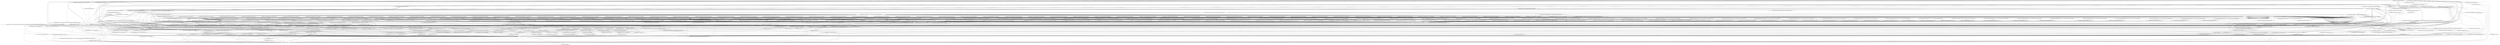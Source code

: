 digraph CallGraph {
"<com.rabbitmq.tools.Tracer: void main(java.lang.String[])>" -> "<java.lang.Integer: void <clinit>()>";
"<com.rabbitmq.tools.Tracer: void main(java.lang.String[])>" -> "<java.lang.System: void exit(int)>";
"<com.rabbitmq.tools.Tracer: void main(java.lang.String[])>" -> "<com.rabbitmq.tools.Tracer: void <init>(java.net.Socket,java.lang.String,java.lang.String,int,com.rabbitmq.tools.Tracer$Logger)>";
"<com.rabbitmq.tools.Tracer: void main(java.lang.String[])>" -> "<java.lang.StringBuilder: void <init>()>";
"<com.rabbitmq.tools.Tracer: void main(java.lang.String[])>" -> "<java.net.ServerSocket: void <init>(int)>";
"<com.rabbitmq.tools.Tracer: void main(java.lang.String[])>" -> "<com.rabbitmq.tools.Tracer$AsyncLogger: void <init>(java.io.OutputStream)>";
"<com.rabbitmq.tools.Tracer: void main(java.lang.String[])>" -> "<com.rabbitmq.tools.Tracer: void printBoolProperty(java.lang.String,java.util.Properties)>";
"<com.rabbitmq.tools.Tracer: void main(java.lang.String[])>" -> "<com.rabbitmq.tools.Tracer: void printBoolProperty(java.lang.String,java.util.Properties)>";
"<com.rabbitmq.tools.Tracer: void main(java.lang.String[])>" -> "<com.rabbitmq.tools.Tracer: void printBoolProperty(java.lang.String,java.util.Properties)>";
"<com.rabbitmq.tools.Tracer: void main(java.lang.String[])>" -> "<com.rabbitmq.tools.Tracer: void printBoolProperty(java.lang.String,java.util.Properties)>";
"<com.rabbitmq.tools.Tracer: void main(java.lang.String[])>" -> "<com.rabbitmq.tools.Tracer: void printBoolProperty(java.lang.String,java.util.Properties)>";
"<com.rabbitmq.tools.Tracer: void main(java.lang.String[])>" -> "<java.lang.System: java.util.Properties getProperties()>";
"<com.rabbitmq.tools.Tracer: void main(java.lang.String[])>" -> "<java.lang.StringBuilder: void <init>()>";
"<com.rabbitmq.tools.Tracer: void main(java.lang.String[])>" -> "<java.lang.Integer: int parseInt(java.lang.String)>";
"<com.rabbitmq.tools.Tracer: void main(java.lang.String[])>" -> "<java.lang.Integer: int parseInt(java.lang.String)>";
"<com.rabbitmq.tools.Tracer: void main(java.lang.String[])>" -> "<java.lang.System: void <clinit>()>";
"<com.rabbitmq.tools.Tracer: void main(java.lang.String[])>" -> "<java.lang.System: void <clinit>()>";
"<com.rabbitmq.tools.Tracer: void main(java.lang.String[])>" -> "<java.lang.Integer: void <clinit>()>";
"<java.lang.ThreadGroup: void uncaughtException(java.lang.Thread,java.lang.Throwable)>" -> "<java.lang.RuntimeException: void <init>(java.lang.String)>";
"<java.lang.ClassLoader: void <init>()>" -> "<java.lang.Object: void <init>()>";
"<java.lang.ClassLoader: void <init>()>" -> "<java.lang.RuntimeException: void <init>(java.lang.String)>";
"<java.security.PrivilegedActionException: void <init>(java.lang.Exception)>" -> "<java.lang.Exception: void <init>()>";
"<java.security.PrivilegedActionException: void <init>(java.lang.Exception)>" -> "<java.lang.RuntimeException: void <init>(java.lang.String)>";
"<java.lang.Thread: void <init>(java.lang.ThreadGroup,java.lang.Runnable)>" -> "<java.lang.Object: void <init>()>";
"<java.lang.Thread: void <init>(java.lang.ThreadGroup,java.lang.Runnable)>" -> "<java.lang.RuntimeException: void <init>(java.lang.String)>";
"<java.lang.Thread: void <init>(java.lang.ThreadGroup,java.lang.String)>" -> "<java.lang.Object: void <init>()>";
"<java.lang.Thread: void <init>(java.lang.ThreadGroup,java.lang.String)>" -> "<java.lang.RuntimeException: void <init>(java.lang.String)>";
"<java.lang.System: void exit(int)>" -> "<java.lang.RuntimeException: void <init>(java.lang.String)>";
"<com.rabbitmq.tools.Tracer: void <init>(java.net.Socket,java.lang.String,java.lang.String,int,com.rabbitmq.tools.Tracer$Logger)>" -> "<java.lang.System: void <clinit>()>";
"<com.rabbitmq.tools.Tracer: void <init>(java.net.Socket,java.lang.String,java.lang.String,int,com.rabbitmq.tools.Tracer$Logger)>" -> "<com.rabbitmq.tools.Tracer: void <init>(java.net.Socket,java.lang.String,java.lang.String,int,com.rabbitmq.tools.Tracer$Logger,com.rabbitmq.utility.BlockingCell,java.util.Properties)>";
"<com.rabbitmq.tools.Tracer: void <init>(java.net.Socket,java.lang.String,java.lang.String,int,com.rabbitmq.tools.Tracer$Logger)>" -> "<java.lang.System: java.util.Properties getProperties()>";
"<com.rabbitmq.tools.Tracer: void <init>(java.net.Socket,java.lang.String,java.lang.String,int,com.rabbitmq.tools.Tracer$Logger)>" -> "<com.rabbitmq.utility.BlockingCell: void <init>()>";
"<java.lang.StringBuilder: void <init>()>" -> "<java.lang.Object: void <init>()>";
"<java.lang.StringBuilder: void <init>()>" -> "<java.lang.RuntimeException: void <init>(java.lang.String)>";
"<java.net.ServerSocket: void <init>(int)>" -> "<java.lang.Object: void <init>()>";
"<java.net.ServerSocket: void <init>(int)>" -> "<java.lang.RuntimeException: void <init>(java.lang.String)>";
"<com.rabbitmq.tools.Tracer$AsyncLogger: void <init>(java.io.OutputStream)>" -> "<com.rabbitmq.tools.Tracer$AsyncLogger: void <init>(java.io.OutputStream,int)>";
"<com.rabbitmq.tools.Tracer: void printBoolProperty(java.lang.String,java.util.Properties)>" -> "<java.lang.System: void <clinit>()>";
"<com.rabbitmq.tools.Tracer: void printBoolProperty(java.lang.String,java.util.Properties)>" -> "<com.rabbitmq.tools.Tracer: boolean getBoolProperty(java.lang.String,java.util.Properties)>";
"<com.rabbitmq.tools.Tracer: void printBoolProperty(java.lang.String,java.util.Properties)>" -> "<java.lang.StringBuilder: void <init>(int)>";
"<java.lang.System: java.util.Properties getProperties()>" -> "<java.lang.RuntimeException: void <init>(java.lang.String)>";
"<java.lang.Integer: int parseInt(java.lang.String)>" -> "<java.lang.RuntimeException: void <init>(java.lang.String)>";
"<java.lang.RuntimeException: void <init>(java.lang.String)>" -> "<java.lang.Exception: void <init>()>";
"<java.lang.RuntimeException: void <init>(java.lang.String)>" -> "<java.lang.RuntimeException: void <init>(java.lang.String)>";
"<java.lang.Object: void <init>()>" -> "<java.lang.Object: void finalize()>";
"<java.lang.Object: void <init>()>" -> "<java.lang.RuntimeException: void <init>(java.lang.String)>";
"<java.lang.Exception: void <init>()>" -> "<java.lang.Throwable: void <init>()>";
"<java.lang.Exception: void <init>()>" -> "<java.lang.RuntimeException: void <init>(java.lang.String)>";
"<com.rabbitmq.tools.Tracer: void <init>(java.net.Socket,java.lang.String,java.lang.String,int,com.rabbitmq.tools.Tracer$Logger,com.rabbitmq.utility.BlockingCell,java.util.Properties)>" -> "<java.lang.Object: void <init>()>";
"<com.rabbitmq.tools.Tracer: void <init>(java.net.Socket,java.lang.String,java.lang.String,int,com.rabbitmq.tools.Tracer$Logger,com.rabbitmq.utility.BlockingCell,java.util.Properties)>" -> "<java.util.concurrent.atomic.AtomicBoolean: void <init>(boolean)>";
"<com.rabbitmq.tools.Tracer: void <init>(java.net.Socket,java.lang.String,java.lang.String,int,com.rabbitmq.tools.Tracer$Logger,com.rabbitmq.utility.BlockingCell,java.util.Properties)>" -> "<java.io.DataOutputStream: void <init>(java.io.OutputStream)>";
"<com.rabbitmq.tools.Tracer: void <init>(java.net.Socket,java.lang.String,java.lang.String,int,com.rabbitmq.tools.Tracer$Logger,com.rabbitmq.utility.BlockingCell,java.util.Properties)>" -> "<java.io.DataInputStream: void <init>(java.io.InputStream)>";
"<com.rabbitmq.tools.Tracer: void <init>(java.net.Socket,java.lang.String,java.lang.String,int,com.rabbitmq.tools.Tracer$Logger,com.rabbitmq.utility.BlockingCell,java.util.Properties)>" -> "<java.io.DataOutputStream: void <init>(java.io.OutputStream)>";
"<com.rabbitmq.tools.Tracer: void <init>(java.net.Socket,java.lang.String,java.lang.String,int,com.rabbitmq.tools.Tracer$Logger,com.rabbitmq.utility.BlockingCell,java.util.Properties)>" -> "<java.io.DataInputStream: void <init>(java.io.InputStream)>";
"<com.rabbitmq.tools.Tracer: void <init>(java.net.Socket,java.lang.String,java.lang.String,int,com.rabbitmq.tools.Tracer$Logger,com.rabbitmq.utility.BlockingCell,java.util.Properties)>" -> "<java.lang.StringBuilder: void <init>()>";
"<com.rabbitmq.tools.Tracer: void <init>(java.net.Socket,java.lang.String,java.lang.String,int,com.rabbitmq.tools.Tracer$Logger,com.rabbitmq.utility.BlockingCell,java.util.Properties)>" -> "<java.net.Socket: void <init>(java.lang.String,int)>";
"<com.rabbitmq.utility.BlockingCell: void <init>()>" -> "<java.lang.Object: void <init>()>";
"<com.rabbitmq.tools.Tracer$AsyncLogger: void <init>(java.io.OutputStream,int)>" -> "<java.lang.Object: void <init>()>";
"<com.rabbitmq.tools.Tracer$AsyncLogger: void <init>(java.io.OutputStream,int)>" -> "<com.rabbitmq.tools.Tracer$AsyncLogger$AsyncLoggerRunnable: void <init>(com.rabbitmq.tools.Tracer$AsyncLogger,java.io.PrintStream,int,java.util.concurrent.BlockingQueue)>";
"<com.rabbitmq.tools.Tracer$AsyncLogger: void <init>(java.io.OutputStream,int)>" -> "<java.io.PrintStream: void <init>(java.io.OutputStream,boolean)>";
"<com.rabbitmq.tools.Tracer$AsyncLogger: void <init>(java.io.OutputStream,int)>" -> "<java.io.BufferedOutputStream: void <init>(java.io.OutputStream,int)>";
"<com.rabbitmq.tools.Tracer$AsyncLogger: void <init>(java.io.OutputStream,int)>" -> "<com.rabbitmq.tools.Tracer$SafeCounter: void <init>()>";
"<com.rabbitmq.tools.Tracer$AsyncLogger: void <init>(java.io.OutputStream,int)>" -> "<java.lang.IllegalArgumentException: void <init>(java.lang.String)>";
"<com.rabbitmq.tools.Tracer$AsyncLogger: void <init>(java.io.OutputStream,int)>" -> "<java.lang.StringBuilder: void <init>()>";
"<com.rabbitmq.tools.Tracer$AsyncLogger: void <init>(java.io.OutputStream,int)>" -> "<java.util.concurrent.ArrayBlockingQueue: void <init>(int,boolean)>";
"<com.rabbitmq.tools.Tracer: boolean getBoolProperty(java.lang.String,java.util.Properties)>" -> "<java.lang.Boolean: void <clinit>()>";
"<com.rabbitmq.tools.Tracer: boolean getBoolProperty(java.lang.String,java.util.Properties)>" -> "<java.lang.Boolean: boolean parseBoolean(java.lang.String)>";
"<com.rabbitmq.tools.Tracer: boolean getBoolProperty(java.lang.String,java.util.Properties)>" -> "<java.lang.StringBuilder: void <init>()>";
"<java.lang.StringBuilder: void <init>(int)>" -> "<java.lang.Object: void <init>()>";
"<java.lang.StringBuilder: void <init>(int)>" -> "<java.lang.RuntimeException: void <init>(java.lang.String)>";
"<java.lang.Object: void finalize()>" -> "<java.lang.RuntimeException: void <init>(java.lang.String)>";
"<java.lang.Throwable: void <init>()>" -> "<java.lang.Object: void <init>()>";
"<java.lang.Throwable: void <init>()>" -> "<java.lang.RuntimeException: void <init>(java.lang.String)>";
"<java.util.concurrent.atomic.AtomicBoolean: void <init>(boolean)>" -> "<java.lang.Object: void <init>()>";
"<java.util.concurrent.atomic.AtomicBoolean: void <init>(boolean)>" -> "<java.lang.RuntimeException: void <init>(java.lang.String)>";
"<java.io.DataOutputStream: void <init>(java.io.OutputStream)>" -> "<java.io.FilterOutputStream: void <init>(java.io.OutputStream)>";
"<java.io.DataOutputStream: void <init>(java.io.OutputStream)>" -> "<java.lang.RuntimeException: void <init>(java.lang.String)>";
"<java.io.DataInputStream: void <init>(java.io.InputStream)>" -> "<java.io.FilterInputStream: void <init>(java.io.InputStream)>";
"<java.io.DataInputStream: void <init>(java.io.InputStream)>" -> "<java.lang.RuntimeException: void <init>(java.lang.String)>";
"<java.net.Socket: void <init>(java.lang.String,int)>" -> "<java.lang.Object: void <init>()>";
"<java.net.Socket: void <init>(java.lang.String,int)>" -> "<java.lang.RuntimeException: void <init>(java.lang.String)>";
"<com.rabbitmq.tools.Tracer$AsyncLogger$AsyncLoggerRunnable: void <init>(com.rabbitmq.tools.Tracer$AsyncLogger,java.io.PrintStream,int,java.util.concurrent.BlockingQueue)>" -> "<java.lang.Object: void <init>()>";
"<java.io.PrintStream: void <init>(java.io.OutputStream,boolean)>" -> "<java.io.FilterOutputStream: void <init>(java.io.OutputStream)>";
"<java.io.PrintStream: void <init>(java.io.OutputStream,boolean)>" -> "<java.lang.RuntimeException: void <init>(java.lang.String)>";
"<java.io.BufferedOutputStream: void <init>(java.io.OutputStream,int)>" -> "<java.io.FilterOutputStream: void <init>(java.io.OutputStream)>";
"<java.io.BufferedOutputStream: void <init>(java.io.OutputStream,int)>" -> "<java.lang.RuntimeException: void <init>(java.lang.String)>";
"<com.rabbitmq.tools.Tracer$SafeCounter: void <init>()>" -> "<java.lang.Object: void <init>()>";
"<com.rabbitmq.tools.Tracer$SafeCounter: void <init>()>" -> "<java.lang.Object: void <init>()>";
"<java.lang.IllegalArgumentException: void <init>(java.lang.String)>" -> "<java.lang.RuntimeException: void <init>()>";
"<java.lang.IllegalArgumentException: void <init>(java.lang.String)>" -> "<java.lang.RuntimeException: void <init>(java.lang.String)>";
"<java.util.concurrent.ArrayBlockingQueue: void <init>(int,boolean)>" -> "<java.util.AbstractQueue: void <init>()>";
"<java.util.concurrent.ArrayBlockingQueue: void <init>(int,boolean)>" -> "<java.lang.RuntimeException: void <init>(java.lang.String)>";
"<java.lang.Boolean: boolean parseBoolean(java.lang.String)>" -> "<java.lang.RuntimeException: void <init>(java.lang.String)>";
"<java.io.FilterOutputStream: void <init>(java.io.OutputStream)>" -> "<java.io.OutputStream: void <init>()>";
"<java.io.FilterOutputStream: void <init>(java.io.OutputStream)>" -> "<java.lang.RuntimeException: void <init>(java.lang.String)>";
"<java.io.FilterInputStream: void <init>(java.io.InputStream)>" -> "<java.io.InputStream: void <init>()>";
"<java.io.FilterInputStream: void <init>(java.io.InputStream)>" -> "<java.lang.RuntimeException: void <init>(java.lang.String)>";
"<java.lang.RuntimeException: void <init>()>" -> "<java.lang.Exception: void <init>()>";
"<java.lang.RuntimeException: void <init>()>" -> "<java.lang.RuntimeException: void <init>(java.lang.String)>";
"<java.util.AbstractQueue: void <init>()>" -> "<java.util.AbstractCollection: void <init>()>";
"<java.util.AbstractQueue: void <init>()>" -> "<java.lang.RuntimeException: void <init>(java.lang.String)>";
"<java.io.OutputStream: void <init>()>" -> "<java.lang.Object: void <init>()>";
"<java.io.OutputStream: void <init>()>" -> "<java.lang.RuntimeException: void <init>(java.lang.String)>";
"<java.io.InputStream: void <init>()>" -> "<java.lang.Object: void <init>()>";
"<java.io.InputStream: void <init>()>" -> "<java.lang.RuntimeException: void <init>(java.lang.String)>";
"<java.util.AbstractCollection: void <init>()>" -> "<java.lang.Object: void <init>()>";
"<java.util.AbstractCollection: void <init>()>" -> "<java.lang.RuntimeException: void <init>(java.lang.String)>";
"<com.rabbitmq.tools.Tracer: boolean getBoolProperty(java.lang.String,java.util.Properties)>" -> "<java.lang.StringBuilder: java.lang.StringBuilder append(java.lang.String)>";
"<com.rabbitmq.tools.Tracer: boolean getBoolProperty(java.lang.String,java.util.Properties)>" -> "<java.lang.StringBuilder: java.lang.StringBuilder append(java.lang.String)>";
"<com.rabbitmq.tools.Tracer: boolean getBoolProperty(java.lang.String,java.util.Properties)>" -> "<java.lang.StringBuilder: java.lang.String toString()>";
"<java.lang.StringBuilder: java.lang.StringBuilder append(java.lang.String)>" -> "<java.lang.RuntimeException: void <init>(java.lang.String)>";
"<java.lang.StringBuilder: java.lang.String toString()>" -> "<java.lang.RuntimeException: void <init>(java.lang.String)>";
"<com.rabbitmq.tools.Tracer$AsyncLogger: void <init>(java.io.OutputStream,int)>" -> "<java.lang.StringBuilder: java.lang.StringBuilder append(java.lang.String)>";
"<com.rabbitmq.tools.Tracer$AsyncLogger: void <init>(java.io.OutputStream,int)>" -> "<java.lang.StringBuilder: java.lang.StringBuilder append(int)>";
"<com.rabbitmq.tools.Tracer$AsyncLogger: void <init>(java.io.OutputStream,int)>" -> "<java.lang.StringBuilder: java.lang.StringBuilder append(java.lang.String)>";
"<com.rabbitmq.tools.Tracer$AsyncLogger: void <init>(java.io.OutputStream,int)>" -> "<java.lang.StringBuilder: java.lang.StringBuilder append(int)>";
"<com.rabbitmq.tools.Tracer$AsyncLogger: void <init>(java.io.OutputStream,int)>" -> "<java.lang.StringBuilder: java.lang.StringBuilder append(java.lang.String)>";
"<com.rabbitmq.tools.Tracer$AsyncLogger: void <init>(java.io.OutputStream,int)>" -> "<java.lang.StringBuilder: java.lang.String toString()>";
"<java.lang.StringBuilder: java.lang.StringBuilder append(int)>" -> "<java.lang.RuntimeException: void <init>(java.lang.String)>";
"<com.rabbitmq.tools.Tracer: void <init>(java.net.Socket,java.lang.String,java.lang.String,int,com.rabbitmq.tools.Tracer$Logger,com.rabbitmq.utility.BlockingCell,java.util.Properties)>" -> "<java.lang.StringBuilder: java.lang.StringBuilder append(java.lang.String)>";
"<com.rabbitmq.tools.Tracer: void <init>(java.net.Socket,java.lang.String,java.lang.String,int,com.rabbitmq.tools.Tracer$Logger,com.rabbitmq.utility.BlockingCell,java.util.Properties)>" -> "<java.lang.StringBuilder: java.lang.StringBuilder append(java.lang.String)>";
"<com.rabbitmq.tools.Tracer: void <init>(java.net.Socket,java.lang.String,java.lang.String,int,com.rabbitmq.tools.Tracer$Logger,com.rabbitmq.utility.BlockingCell,java.util.Properties)>" -> "<java.lang.StringBuilder: java.lang.StringBuilder append(java.lang.String)>";
"<com.rabbitmq.tools.Tracer: void <init>(java.net.Socket,java.lang.String,java.lang.String,int,com.rabbitmq.tools.Tracer$Logger,com.rabbitmq.utility.BlockingCell,java.util.Properties)>" -> "<java.lang.StringBuilder: java.lang.String toString()>";
"<com.rabbitmq.tools.Tracer: void printBoolProperty(java.lang.String,java.util.Properties)>" -> "<java.lang.StringBuilder: java.lang.StringBuilder append(java.lang.String)>";
"<com.rabbitmq.tools.Tracer: void printBoolProperty(java.lang.String,java.util.Properties)>" -> "<java.lang.StringBuilder: java.lang.StringBuilder append(java.lang.String)>";
"<com.rabbitmq.tools.Tracer: void printBoolProperty(java.lang.String,java.util.Properties)>" -> "<java.lang.StringBuilder: java.lang.StringBuilder append(java.lang.String)>";
"<com.rabbitmq.tools.Tracer: void printBoolProperty(java.lang.String,java.util.Properties)>" -> "<java.lang.StringBuilder: java.lang.StringBuilder append(boolean)>";
"<com.rabbitmq.tools.Tracer: void printBoolProperty(java.lang.String,java.util.Properties)>" -> "<java.lang.StringBuilder: java.lang.String toString()>";
"<java.lang.StringBuilder: java.lang.StringBuilder append(boolean)>" -> "<java.lang.RuntimeException: void <init>(java.lang.String)>";
"<com.rabbitmq.tools.Tracer: void <init>(java.net.Socket,java.lang.String,java.lang.String,int,com.rabbitmq.tools.Tracer$Logger,com.rabbitmq.utility.BlockingCell,java.util.Properties)>" -> "<java.net.Socket: java.io.InputStream getInputStream()>";
"<com.rabbitmq.tools.Tracer: void <init>(java.net.Socket,java.lang.String,java.lang.String,int,com.rabbitmq.tools.Tracer$Logger,com.rabbitmq.utility.BlockingCell,java.util.Properties)>" -> "<java.net.Socket: java.io.OutputStream getOutputStream()>";
"<com.rabbitmq.tools.Tracer: void <init>(java.net.Socket,java.lang.String,java.lang.String,int,com.rabbitmq.tools.Tracer$Logger,com.rabbitmq.utility.BlockingCell,java.util.Properties)>" -> "<java.net.Socket: java.io.InputStream getInputStream()>";
"<com.rabbitmq.tools.Tracer: void <init>(java.net.Socket,java.lang.String,java.lang.String,int,com.rabbitmq.tools.Tracer$Logger,com.rabbitmq.utility.BlockingCell,java.util.Properties)>" -> "<java.net.Socket: java.io.OutputStream getOutputStream()>";
"<java.net.Socket: java.io.InputStream getInputStream()>" -> "<java.lang.RuntimeException: void <init>(java.lang.String)>";
"<java.net.Socket: java.io.OutputStream getOutputStream()>" -> "<java.lang.RuntimeException: void <init>(java.lang.String)>";
"<com.rabbitmq.tools.Tracer: void main(java.lang.String[])>" -> "<java.lang.Throwable: void printStackTrace()>";
"<java.lang.Throwable: void printStackTrace()>" -> "<java.lang.RuntimeException: void <init>(java.lang.String)>";
"<com.rabbitmq.tools.Tracer: void main(java.lang.String[])>" -> "<com.rabbitmq.tools.Tracer: void run()>";
"<com.rabbitmq.tools.Tracer: void main(java.lang.String[])>" -> "<com.rabbitmq.tools.Tracer: void start()>";
"<com.rabbitmq.tools.Tracer: void run()>" -> "<com.rabbitmq.utility.BlockingCell: void <init>()>";
"<com.rabbitmq.tools.Tracer: void run()>" -> "<com.rabbitmq.tools.Tracer: void reportAndLogNonNullException(java.lang.Exception)>";
"<com.rabbitmq.tools.Tracer: void run()>" -> "<com.rabbitmq.tools.Tracer: void waitAndLogException(com.rabbitmq.utility.BlockingCell)>";
"<com.rabbitmq.tools.Tracer: void run()>" -> "<java.lang.Thread: void <init>(java.lang.Runnable)>";
"<com.rabbitmq.tools.Tracer: void run()>" -> "<com.rabbitmq.tools.Tracer$DirectionHandler: void <init>(com.rabbitmq.tools.Tracer,com.rabbitmq.utility.BlockingCell,boolean,java.io.DataInputStream,java.io.DataOutputStream,java.util.Properties)>";
"<com.rabbitmq.tools.Tracer: void run()>" -> "<java.lang.Thread: void <init>(java.lang.Runnable)>";
"<com.rabbitmq.tools.Tracer: void run()>" -> "<com.rabbitmq.tools.Tracer$DirectionHandler: void <init>(com.rabbitmq.tools.Tracer,com.rabbitmq.utility.BlockingCell,boolean,java.io.DataInputStream,java.io.DataOutputStream,java.util.Properties)>";
"<com.rabbitmq.tools.Tracer: void start()>" -> "<java.lang.Thread: void <init>(java.lang.Runnable)>";
"<com.rabbitmq.tools.Tracer: void waitAndLogException(com.rabbitmq.utility.BlockingCell)>" -> "<com.rabbitmq.tools.Tracer: void reportAndLogNonNullException(java.lang.Exception)>";
"<java.lang.Thread: void <init>(java.lang.Runnable)>" -> "<java.lang.Object: void <init>()>";
"<java.lang.Thread: void <init>(java.lang.Runnable)>" -> "<java.lang.RuntimeException: void <init>(java.lang.String)>";
"<com.rabbitmq.tools.Tracer$DirectionHandler: void <init>(com.rabbitmq.tools.Tracer,com.rabbitmq.utility.BlockingCell,boolean,java.io.DataInputStream,java.io.DataOutputStream,java.util.Properties)>" -> "<java.lang.Object: void <init>()>";
"<com.rabbitmq.tools.Tracer$DirectionHandler: void <init>(com.rabbitmq.tools.Tracer,com.rabbitmq.utility.BlockingCell,boolean,java.io.DataInputStream,java.io.DataOutputStream,java.util.Properties)>" -> "<java.util.HashMap: void <init>()>";
"<com.rabbitmq.tools.Tracer$DirectionHandler: void <init>(com.rabbitmq.tools.Tracer,com.rabbitmq.utility.BlockingCell,boolean,java.io.DataInputStream,java.io.DataOutputStream,java.util.Properties)>" -> "<com.rabbitmq.tools.Tracer: boolean access$000(java.lang.String,java.util.Properties)>";
"<com.rabbitmq.tools.Tracer$DirectionHandler: void <init>(com.rabbitmq.tools.Tracer,com.rabbitmq.utility.BlockingCell,boolean,java.io.DataInputStream,java.io.DataOutputStream,java.util.Properties)>" -> "<com.rabbitmq.tools.Tracer: boolean access$000(java.lang.String,java.util.Properties)>";
"<com.rabbitmq.tools.Tracer$DirectionHandler: void <init>(com.rabbitmq.tools.Tracer,com.rabbitmq.utility.BlockingCell,boolean,java.io.DataInputStream,java.io.DataOutputStream,java.util.Properties)>" -> "<com.rabbitmq.tools.Tracer: boolean access$000(java.lang.String,java.util.Properties)>";
"<com.rabbitmq.tools.Tracer$DirectionHandler: void <init>(com.rabbitmq.tools.Tracer,com.rabbitmq.utility.BlockingCell,boolean,java.io.DataInputStream,java.io.DataOutputStream,java.util.Properties)>" -> "<com.rabbitmq.tools.Tracer: boolean access$000(java.lang.String,java.util.Properties)>";
"<com.rabbitmq.tools.Tracer$DirectionHandler: void <init>(com.rabbitmq.tools.Tracer,com.rabbitmq.utility.BlockingCell,boolean,java.io.DataInputStream,java.io.DataOutputStream,java.util.Properties)>" -> "<com.rabbitmq.tools.Tracer: boolean access$000(java.lang.String,java.util.Properties)>";
"<com.rabbitmq.tools.Tracer$DirectionHandler: void <init>(com.rabbitmq.tools.Tracer,com.rabbitmq.utility.BlockingCell,boolean,java.io.DataInputStream,java.io.DataOutputStream,java.util.Properties)>" -> "<com.rabbitmq.tools.Tracer: boolean access$000(java.lang.String,java.util.Properties)>";
"<java.util.HashMap: void <init>()>" -> "<java.util.AbstractMap: void <init>()>";
"<java.util.HashMap: void <init>()>" -> "<java.lang.RuntimeException: void <init>(java.lang.String)>";
"<com.rabbitmq.tools.Tracer: boolean access$000(java.lang.String,java.util.Properties)>" -> "<com.rabbitmq.tools.Tracer: boolean getBoolProperty(java.lang.String,java.util.Properties)>";
"<java.util.AbstractMap: void <init>()>" -> "<java.lang.Object: void <init>()>";
"<java.util.AbstractMap: void <init>()>" -> "<java.lang.RuntimeException: void <init>(java.lang.String)>";
"<com.rabbitmq.tools.Tracer: void waitAndLogException(com.rabbitmq.utility.BlockingCell)>" -> "<com.rabbitmq.utility.BlockingCell: java.lang.Object uninterruptibleGet()>";
"<com.rabbitmq.utility.BlockingCell: java.lang.Object uninterruptibleGet()>" -> "<com.rabbitmq.utility.BlockingCell: java.lang.Object get()>";
"<com.rabbitmq.utility.BlockingCell: java.lang.Object get()>" -> "<java.lang.Object: void wait()>";
"<java.lang.Object: void wait()>" -> "<java.lang.RuntimeException: void <init>(java.lang.String)>";
"<com.rabbitmq.tools.Tracer: void start()>" -> "<java.lang.Thread: void run()>";
"<com.rabbitmq.tools.Tracer: void start()>" -> "<java.lang.Thread: void start()>";
"<java.lang.Thread: void run()>" -> "<java.lang.RuntimeException: void <init>(java.lang.String)>";
"<java.lang.Thread: void start()>" -> "<java.lang.RuntimeException: void <init>(java.lang.String)>";
"<com.rabbitmq.tools.Tracer: void start()>" -> "<com.rabbitmq.tools.Tracer: void run()>";
"<com.rabbitmq.tools.Tracer: void run()>" -> "<com.rabbitmq.tools.Tracer$DirectionHandler: void run()>";
"<com.rabbitmq.tools.Tracer: void run()>" -> "<com.rabbitmq.tools.Tracer$DirectionHandler: void run()>";
"<com.rabbitmq.tools.Tracer$DirectionHandler: void run()>" -> "<com.rabbitmq.tools.Tracer$DirectionHandler: void doFrame()>";
"<com.rabbitmq.tools.Tracer$DirectionHandler: void doFrame()>" -> "<java.lang.Integer: void <clinit>()>";
"<com.rabbitmq.tools.Tracer$DirectionHandler: void doFrame()>" -> "<java.lang.Integer: java.lang.Integer valueOf(int)>";
"<com.rabbitmq.tools.Tracer$DirectionHandler: void doFrame()>" -> "<com.rabbitmq.tools.Tracer$DirectionHandler: void report(int,java.lang.Object)>";
"<com.rabbitmq.tools.Tracer$DirectionHandler: void doFrame()>" -> "<java.lang.Integer: java.lang.Integer valueOf(int)>";
"<com.rabbitmq.tools.Tracer$DirectionHandler: void doFrame()>" -> "<com.rabbitmq.client.impl.AMQCommand: void <init>()>";
"<com.rabbitmq.tools.Tracer$DirectionHandler: void doFrame()>" -> "<java.lang.Integer: java.lang.Integer valueOf(int)>";
"<com.rabbitmq.tools.Tracer$DirectionHandler: void doFrame()>" -> "<com.rabbitmq.tools.Tracer$DirectionHandler: void reportFrame(com.rabbitmq.client.impl.Frame)>";
"<com.rabbitmq.tools.Tracer$DirectionHandler: void doFrame()>" -> "<com.rabbitmq.tools.Tracer$DirectionHandler: void report(int,java.lang.Object)>";
"<com.rabbitmq.tools.Tracer$DirectionHandler: void doFrame()>" -> "<com.rabbitmq.tools.Tracer$DirectionHandler: void report(int,java.lang.Object)>";
"<com.rabbitmq.tools.Tracer$DirectionHandler: void doFrame()>" -> "<java.lang.StringBuilder: void <init>()>";
"<com.rabbitmq.tools.Tracer$DirectionHandler: void doFrame()>" -> "<com.rabbitmq.tools.Tracer$DirectionHandler: void report(int,java.lang.Object)>";
"<com.rabbitmq.tools.Tracer$DirectionHandler: void doFrame()>" -> "<com.rabbitmq.tools.Tracer$DirectionHandler: com.rabbitmq.client.impl.Frame readFrame()>";
"<java.lang.Integer: java.lang.Integer valueOf(int)>" -> "<java.lang.RuntimeException: void <init>(java.lang.String)>";
"<com.rabbitmq.tools.Tracer$DirectionHandler: void report(int,java.lang.Object)>" -> "<java.lang.StringBuilder: void <init>(java.lang.String)>";
"<com.rabbitmq.client.impl.AMQCommand: void <init>()>" -> "<com.rabbitmq.client.impl.AMQCommand: void <init>(com.rabbitmq.client.Method,com.rabbitmq.client.impl.AMQContentHeader,byte[])>";
"<com.rabbitmq.tools.Tracer$DirectionHandler: void reportFrame(com.rabbitmq.client.impl.Frame)>" -> "<com.rabbitmq.tools.Tracer$DirectionHandler: void report(int,java.lang.Object)>";
"<com.rabbitmq.tools.Tracer$DirectionHandler: void reportFrame(com.rabbitmq.client.impl.Frame)>" -> "<com.rabbitmq.tools.Tracer$DirectionHandler: void report(int,java.lang.Object)>";
"<com.rabbitmq.tools.Tracer$DirectionHandler: void reportFrame(com.rabbitmq.client.impl.Frame)>" -> "<java.lang.StringBuilder: void <init>(java.lang.String)>";
"<com.rabbitmq.tools.Tracer$DirectionHandler: void reportFrame(com.rabbitmq.client.impl.Frame)>" -> "<com.rabbitmq.client.impl.AMQImpl: com.rabbitmq.client.impl.AMQContentHeader readContentHeaderFrom(java.io.DataInputStream)>";
"<com.rabbitmq.tools.Tracer$DirectionHandler: void reportFrame(com.rabbitmq.client.impl.Frame)>" -> "<com.rabbitmq.tools.Tracer$DirectionHandler: void report(int,java.lang.Object)>";
"<com.rabbitmq.tools.Tracer$DirectionHandler: void reportFrame(com.rabbitmq.client.impl.Frame)>" -> "<com.rabbitmq.client.impl.AMQImpl: com.rabbitmq.client.impl.Method readMethodFrom(java.io.DataInputStream)>";
"<com.rabbitmq.tools.Tracer$DirectionHandler: com.rabbitmq.client.impl.Frame readFrame()>" -> "<com.rabbitmq.client.impl.Frame: com.rabbitmq.client.impl.Frame readFrom(java.io.DataInputStream)>";
"<java.lang.StringBuilder: void <init>(java.lang.String)>" -> "<java.lang.Object: void <init>()>";
"<java.lang.StringBuilder: void <init>(java.lang.String)>" -> "<java.lang.RuntimeException: void <init>(java.lang.String)>";
"<com.rabbitmq.client.impl.AMQCommand: void <init>(com.rabbitmq.client.Method,com.rabbitmq.client.impl.AMQContentHeader,byte[])>" -> "<com.rabbitmq.client.impl.CommandAssembler: void <clinit>()>";
"<com.rabbitmq.client.impl.AMQCommand: void <init>(com.rabbitmq.client.Method,com.rabbitmq.client.impl.AMQContentHeader,byte[])>" -> "<com.rabbitmq.client.impl.CommandAssembler: void <init>(com.rabbitmq.client.impl.Method,com.rabbitmq.client.impl.AMQContentHeader,byte[])>";
"<com.rabbitmq.client.impl.AMQCommand: void <init>(com.rabbitmq.client.Method,com.rabbitmq.client.impl.AMQContentHeader,byte[])>" -> "<java.lang.Object: void <init>()>";
"<com.rabbitmq.client.impl.AMQImpl: com.rabbitmq.client.impl.AMQContentHeader readContentHeaderFrom(java.io.DataInputStream)>" -> "<com.rabbitmq.client.UnknownClassOrMethodId: void <init>(int)>";
"<com.rabbitmq.client.impl.AMQImpl: com.rabbitmq.client.impl.AMQContentHeader readContentHeaderFrom(java.io.DataInputStream)>" -> "<com.rabbitmq.client.AMQP$BasicProperties: void <init>(java.io.DataInputStream)>";
"<com.rabbitmq.client.impl.AMQImpl: com.rabbitmq.client.impl.Method readMethodFrom(java.io.DataInputStream)>" -> "<com.rabbitmq.client.UnknownClassOrMethodId: void <init>(int,int)>";
"<com.rabbitmq.client.impl.AMQImpl: com.rabbitmq.client.impl.Method readMethodFrom(java.io.DataInputStream)>" -> "<com.rabbitmq.client.impl.AMQImpl$Confirm$SelectOk: void <init>(com.rabbitmq.client.impl.MethodArgumentReader)>";
"<com.rabbitmq.client.impl.AMQImpl: com.rabbitmq.client.impl.Method readMethodFrom(java.io.DataInputStream)>" -> "<com.rabbitmq.client.impl.MethodArgumentReader: void <init>(com.rabbitmq.client.impl.ValueReader)>";
"<com.rabbitmq.client.impl.AMQImpl: com.rabbitmq.client.impl.Method readMethodFrom(java.io.DataInputStream)>" -> "<com.rabbitmq.client.impl.ValueReader: void <init>(java.io.DataInputStream)>";
"<com.rabbitmq.client.impl.AMQImpl: com.rabbitmq.client.impl.Method readMethodFrom(java.io.DataInputStream)>" -> "<com.rabbitmq.client.impl.AMQImpl$Confirm$Select: void <init>(com.rabbitmq.client.impl.MethodArgumentReader)>";
"<com.rabbitmq.client.impl.AMQImpl: com.rabbitmq.client.impl.Method readMethodFrom(java.io.DataInputStream)>" -> "<com.rabbitmq.client.impl.MethodArgumentReader: void <init>(com.rabbitmq.client.impl.ValueReader)>";
"<com.rabbitmq.client.impl.AMQImpl: com.rabbitmq.client.impl.Method readMethodFrom(java.io.DataInputStream)>" -> "<com.rabbitmq.client.impl.ValueReader: void <init>(java.io.DataInputStream)>";
"<com.rabbitmq.client.impl.AMQImpl: com.rabbitmq.client.impl.Method readMethodFrom(java.io.DataInputStream)>" -> "<com.rabbitmq.client.impl.AMQImpl$Tx$RollbackOk: void <init>(com.rabbitmq.client.impl.MethodArgumentReader)>";
"<com.rabbitmq.client.impl.AMQImpl: com.rabbitmq.client.impl.Method readMethodFrom(java.io.DataInputStream)>" -> "<com.rabbitmq.client.impl.MethodArgumentReader: void <init>(com.rabbitmq.client.impl.ValueReader)>";
"<com.rabbitmq.client.impl.AMQImpl: com.rabbitmq.client.impl.Method readMethodFrom(java.io.DataInputStream)>" -> "<com.rabbitmq.client.impl.ValueReader: void <init>(java.io.DataInputStream)>";
"<com.rabbitmq.client.impl.AMQImpl: com.rabbitmq.client.impl.Method readMethodFrom(java.io.DataInputStream)>" -> "<com.rabbitmq.client.impl.AMQImpl$Tx$Rollback: void <init>(com.rabbitmq.client.impl.MethodArgumentReader)>";
"<com.rabbitmq.client.impl.AMQImpl: com.rabbitmq.client.impl.Method readMethodFrom(java.io.DataInputStream)>" -> "<com.rabbitmq.client.impl.MethodArgumentReader: void <init>(com.rabbitmq.client.impl.ValueReader)>";
"<com.rabbitmq.client.impl.AMQImpl: com.rabbitmq.client.impl.Method readMethodFrom(java.io.DataInputStream)>" -> "<com.rabbitmq.client.impl.ValueReader: void <init>(java.io.DataInputStream)>";
"<com.rabbitmq.client.impl.AMQImpl: com.rabbitmq.client.impl.Method readMethodFrom(java.io.DataInputStream)>" -> "<com.rabbitmq.client.impl.AMQImpl$Tx$CommitOk: void <init>(com.rabbitmq.client.impl.MethodArgumentReader)>";
"<com.rabbitmq.client.impl.AMQImpl: com.rabbitmq.client.impl.Method readMethodFrom(java.io.DataInputStream)>" -> "<com.rabbitmq.client.impl.MethodArgumentReader: void <init>(com.rabbitmq.client.impl.ValueReader)>";
"<com.rabbitmq.client.impl.AMQImpl: com.rabbitmq.client.impl.Method readMethodFrom(java.io.DataInputStream)>" -> "<com.rabbitmq.client.impl.ValueReader: void <init>(java.io.DataInputStream)>";
"<com.rabbitmq.client.impl.AMQImpl: com.rabbitmq.client.impl.Method readMethodFrom(java.io.DataInputStream)>" -> "<com.rabbitmq.client.impl.AMQImpl$Tx$Commit: void <init>(com.rabbitmq.client.impl.MethodArgumentReader)>";
"<com.rabbitmq.client.impl.AMQImpl: com.rabbitmq.client.impl.Method readMethodFrom(java.io.DataInputStream)>" -> "<com.rabbitmq.client.impl.MethodArgumentReader: void <init>(com.rabbitmq.client.impl.ValueReader)>";
"<com.rabbitmq.client.impl.AMQImpl: com.rabbitmq.client.impl.Method readMethodFrom(java.io.DataInputStream)>" -> "<com.rabbitmq.client.impl.ValueReader: void <init>(java.io.DataInputStream)>";
"<com.rabbitmq.client.impl.AMQImpl: com.rabbitmq.client.impl.Method readMethodFrom(java.io.DataInputStream)>" -> "<com.rabbitmq.client.impl.AMQImpl$Tx$SelectOk: void <init>(com.rabbitmq.client.impl.MethodArgumentReader)>";
"<com.rabbitmq.client.impl.AMQImpl: com.rabbitmq.client.impl.Method readMethodFrom(java.io.DataInputStream)>" -> "<com.rabbitmq.client.impl.MethodArgumentReader: void <init>(com.rabbitmq.client.impl.ValueReader)>";
"<com.rabbitmq.client.impl.AMQImpl: com.rabbitmq.client.impl.Method readMethodFrom(java.io.DataInputStream)>" -> "<com.rabbitmq.client.impl.ValueReader: void <init>(java.io.DataInputStream)>";
"<com.rabbitmq.client.impl.AMQImpl: com.rabbitmq.client.impl.Method readMethodFrom(java.io.DataInputStream)>" -> "<com.rabbitmq.client.impl.AMQImpl$Tx$Select: void <init>(com.rabbitmq.client.impl.MethodArgumentReader)>";
"<com.rabbitmq.client.impl.AMQImpl: com.rabbitmq.client.impl.Method readMethodFrom(java.io.DataInputStream)>" -> "<com.rabbitmq.client.impl.MethodArgumentReader: void <init>(com.rabbitmq.client.impl.ValueReader)>";
"<com.rabbitmq.client.impl.AMQImpl: com.rabbitmq.client.impl.Method readMethodFrom(java.io.DataInputStream)>" -> "<com.rabbitmq.client.impl.ValueReader: void <init>(java.io.DataInputStream)>";
"<com.rabbitmq.client.impl.AMQImpl: com.rabbitmq.client.impl.Method readMethodFrom(java.io.DataInputStream)>" -> "<com.rabbitmq.client.impl.AMQImpl$Basic$Nack: void <init>(com.rabbitmq.client.impl.MethodArgumentReader)>";
"<com.rabbitmq.client.impl.AMQImpl: com.rabbitmq.client.impl.Method readMethodFrom(java.io.DataInputStream)>" -> "<com.rabbitmq.client.impl.MethodArgumentReader: void <init>(com.rabbitmq.client.impl.ValueReader)>";
"<com.rabbitmq.client.impl.AMQImpl: com.rabbitmq.client.impl.Method readMethodFrom(java.io.DataInputStream)>" -> "<com.rabbitmq.client.impl.ValueReader: void <init>(java.io.DataInputStream)>";
"<com.rabbitmq.client.impl.AMQImpl: com.rabbitmq.client.impl.Method readMethodFrom(java.io.DataInputStream)>" -> "<com.rabbitmq.client.impl.AMQImpl$Basic$RecoverOk: void <init>(com.rabbitmq.client.impl.MethodArgumentReader)>";
"<com.rabbitmq.client.impl.AMQImpl: com.rabbitmq.client.impl.Method readMethodFrom(java.io.DataInputStream)>" -> "<com.rabbitmq.client.impl.MethodArgumentReader: void <init>(com.rabbitmq.client.impl.ValueReader)>";
"<com.rabbitmq.client.impl.AMQImpl: com.rabbitmq.client.impl.Method readMethodFrom(java.io.DataInputStream)>" -> "<com.rabbitmq.client.impl.ValueReader: void <init>(java.io.DataInputStream)>";
"<com.rabbitmq.client.impl.AMQImpl: com.rabbitmq.client.impl.Method readMethodFrom(java.io.DataInputStream)>" -> "<com.rabbitmq.client.impl.AMQImpl$Basic$Recover: void <init>(com.rabbitmq.client.impl.MethodArgumentReader)>";
"<com.rabbitmq.client.impl.AMQImpl: com.rabbitmq.client.impl.Method readMethodFrom(java.io.DataInputStream)>" -> "<com.rabbitmq.client.impl.MethodArgumentReader: void <init>(com.rabbitmq.client.impl.ValueReader)>";
"<com.rabbitmq.client.impl.AMQImpl: com.rabbitmq.client.impl.Method readMethodFrom(java.io.DataInputStream)>" -> "<com.rabbitmq.client.impl.ValueReader: void <init>(java.io.DataInputStream)>";
"<com.rabbitmq.client.impl.AMQImpl: com.rabbitmq.client.impl.Method readMethodFrom(java.io.DataInputStream)>" -> "<com.rabbitmq.client.impl.AMQImpl$Basic$RecoverAsync: void <init>(com.rabbitmq.client.impl.MethodArgumentReader)>";
"<com.rabbitmq.client.impl.AMQImpl: com.rabbitmq.client.impl.Method readMethodFrom(java.io.DataInputStream)>" -> "<com.rabbitmq.client.impl.MethodArgumentReader: void <init>(com.rabbitmq.client.impl.ValueReader)>";
"<com.rabbitmq.client.impl.AMQImpl: com.rabbitmq.client.impl.Method readMethodFrom(java.io.DataInputStream)>" -> "<com.rabbitmq.client.impl.ValueReader: void <init>(java.io.DataInputStream)>";
"<com.rabbitmq.client.impl.AMQImpl: com.rabbitmq.client.impl.Method readMethodFrom(java.io.DataInputStream)>" -> "<com.rabbitmq.client.impl.AMQImpl$Basic$Reject: void <init>(com.rabbitmq.client.impl.MethodArgumentReader)>";
"<com.rabbitmq.client.impl.AMQImpl: com.rabbitmq.client.impl.Method readMethodFrom(java.io.DataInputStream)>" -> "<com.rabbitmq.client.impl.MethodArgumentReader: void <init>(com.rabbitmq.client.impl.ValueReader)>";
"<com.rabbitmq.client.impl.AMQImpl: com.rabbitmq.client.impl.Method readMethodFrom(java.io.DataInputStream)>" -> "<com.rabbitmq.client.impl.ValueReader: void <init>(java.io.DataInputStream)>";
"<com.rabbitmq.client.impl.AMQImpl: com.rabbitmq.client.impl.Method readMethodFrom(java.io.DataInputStream)>" -> "<com.rabbitmq.client.impl.AMQImpl$Basic$Ack: void <init>(com.rabbitmq.client.impl.MethodArgumentReader)>";
"<com.rabbitmq.client.impl.AMQImpl: com.rabbitmq.client.impl.Method readMethodFrom(java.io.DataInputStream)>" -> "<com.rabbitmq.client.impl.MethodArgumentReader: void <init>(com.rabbitmq.client.impl.ValueReader)>";
"<com.rabbitmq.client.impl.AMQImpl: com.rabbitmq.client.impl.Method readMethodFrom(java.io.DataInputStream)>" -> "<com.rabbitmq.client.impl.ValueReader: void <init>(java.io.DataInputStream)>";
"<com.rabbitmq.client.impl.AMQImpl: com.rabbitmq.client.impl.Method readMethodFrom(java.io.DataInputStream)>" -> "<com.rabbitmq.client.impl.AMQImpl$Basic$GetEmpty: void <init>(com.rabbitmq.client.impl.MethodArgumentReader)>";
"<com.rabbitmq.client.impl.AMQImpl: com.rabbitmq.client.impl.Method readMethodFrom(java.io.DataInputStream)>" -> "<com.rabbitmq.client.impl.MethodArgumentReader: void <init>(com.rabbitmq.client.impl.ValueReader)>";
"<com.rabbitmq.client.impl.AMQImpl: com.rabbitmq.client.impl.Method readMethodFrom(java.io.DataInputStream)>" -> "<com.rabbitmq.client.impl.ValueReader: void <init>(java.io.DataInputStream)>";
"<com.rabbitmq.client.impl.AMQImpl: com.rabbitmq.client.impl.Method readMethodFrom(java.io.DataInputStream)>" -> "<com.rabbitmq.client.impl.AMQImpl$Basic$GetOk: void <init>(com.rabbitmq.client.impl.MethodArgumentReader)>";
"<com.rabbitmq.client.impl.AMQImpl: com.rabbitmq.client.impl.Method readMethodFrom(java.io.DataInputStream)>" -> "<com.rabbitmq.client.impl.MethodArgumentReader: void <init>(com.rabbitmq.client.impl.ValueReader)>";
"<com.rabbitmq.client.impl.AMQImpl: com.rabbitmq.client.impl.Method readMethodFrom(java.io.DataInputStream)>" -> "<com.rabbitmq.client.impl.ValueReader: void <init>(java.io.DataInputStream)>";
"<com.rabbitmq.client.impl.AMQImpl: com.rabbitmq.client.impl.Method readMethodFrom(java.io.DataInputStream)>" -> "<com.rabbitmq.client.impl.AMQImpl$Basic$Get: void <init>(com.rabbitmq.client.impl.MethodArgumentReader)>";
"<com.rabbitmq.client.impl.AMQImpl: com.rabbitmq.client.impl.Method readMethodFrom(java.io.DataInputStream)>" -> "<com.rabbitmq.client.impl.MethodArgumentReader: void <init>(com.rabbitmq.client.impl.ValueReader)>";
"<com.rabbitmq.client.impl.AMQImpl: com.rabbitmq.client.impl.Method readMethodFrom(java.io.DataInputStream)>" -> "<com.rabbitmq.client.impl.ValueReader: void <init>(java.io.DataInputStream)>";
"<com.rabbitmq.client.impl.AMQImpl: com.rabbitmq.client.impl.Method readMethodFrom(java.io.DataInputStream)>" -> "<com.rabbitmq.client.impl.AMQImpl$Basic$Deliver: void <init>(com.rabbitmq.client.impl.MethodArgumentReader)>";
"<com.rabbitmq.client.impl.AMQImpl: com.rabbitmq.client.impl.Method readMethodFrom(java.io.DataInputStream)>" -> "<com.rabbitmq.client.impl.MethodArgumentReader: void <init>(com.rabbitmq.client.impl.ValueReader)>";
"<com.rabbitmq.client.impl.AMQImpl: com.rabbitmq.client.impl.Method readMethodFrom(java.io.DataInputStream)>" -> "<com.rabbitmq.client.impl.ValueReader: void <init>(java.io.DataInputStream)>";
"<com.rabbitmq.client.impl.AMQImpl: com.rabbitmq.client.impl.Method readMethodFrom(java.io.DataInputStream)>" -> "<com.rabbitmq.client.impl.AMQImpl$Basic$Return: void <init>(com.rabbitmq.client.impl.MethodArgumentReader)>";
"<com.rabbitmq.client.impl.AMQImpl: com.rabbitmq.client.impl.Method readMethodFrom(java.io.DataInputStream)>" -> "<com.rabbitmq.client.impl.MethodArgumentReader: void <init>(com.rabbitmq.client.impl.ValueReader)>";
"<com.rabbitmq.client.impl.AMQImpl: com.rabbitmq.client.impl.Method readMethodFrom(java.io.DataInputStream)>" -> "<com.rabbitmq.client.impl.ValueReader: void <init>(java.io.DataInputStream)>";
"<com.rabbitmq.client.impl.AMQImpl: com.rabbitmq.client.impl.Method readMethodFrom(java.io.DataInputStream)>" -> "<com.rabbitmq.client.impl.AMQImpl$Basic$Publish: void <init>(com.rabbitmq.client.impl.MethodArgumentReader)>";
"<com.rabbitmq.client.impl.AMQImpl: com.rabbitmq.client.impl.Method readMethodFrom(java.io.DataInputStream)>" -> "<com.rabbitmq.client.impl.MethodArgumentReader: void <init>(com.rabbitmq.client.impl.ValueReader)>";
"<com.rabbitmq.client.impl.AMQImpl: com.rabbitmq.client.impl.Method readMethodFrom(java.io.DataInputStream)>" -> "<com.rabbitmq.client.impl.ValueReader: void <init>(java.io.DataInputStream)>";
"<com.rabbitmq.client.impl.AMQImpl: com.rabbitmq.client.impl.Method readMethodFrom(java.io.DataInputStream)>" -> "<com.rabbitmq.client.impl.AMQImpl$Basic$CancelOk: void <init>(com.rabbitmq.client.impl.MethodArgumentReader)>";
"<com.rabbitmq.client.impl.AMQImpl: com.rabbitmq.client.impl.Method readMethodFrom(java.io.DataInputStream)>" -> "<com.rabbitmq.client.impl.MethodArgumentReader: void <init>(com.rabbitmq.client.impl.ValueReader)>";
"<com.rabbitmq.client.impl.AMQImpl: com.rabbitmq.client.impl.Method readMethodFrom(java.io.DataInputStream)>" -> "<com.rabbitmq.client.impl.ValueReader: void <init>(java.io.DataInputStream)>";
"<com.rabbitmq.client.impl.AMQImpl: com.rabbitmq.client.impl.Method readMethodFrom(java.io.DataInputStream)>" -> "<com.rabbitmq.client.impl.AMQImpl$Basic$Cancel: void <init>(com.rabbitmq.client.impl.MethodArgumentReader)>";
"<com.rabbitmq.client.impl.AMQImpl: com.rabbitmq.client.impl.Method readMethodFrom(java.io.DataInputStream)>" -> "<com.rabbitmq.client.impl.MethodArgumentReader: void <init>(com.rabbitmq.client.impl.ValueReader)>";
"<com.rabbitmq.client.impl.AMQImpl: com.rabbitmq.client.impl.Method readMethodFrom(java.io.DataInputStream)>" -> "<com.rabbitmq.client.impl.ValueReader: void <init>(java.io.DataInputStream)>";
"<com.rabbitmq.client.impl.AMQImpl: com.rabbitmq.client.impl.Method readMethodFrom(java.io.DataInputStream)>" -> "<com.rabbitmq.client.impl.AMQImpl$Basic$ConsumeOk: void <init>(com.rabbitmq.client.impl.MethodArgumentReader)>";
"<com.rabbitmq.client.impl.AMQImpl: com.rabbitmq.client.impl.Method readMethodFrom(java.io.DataInputStream)>" -> "<com.rabbitmq.client.impl.MethodArgumentReader: void <init>(com.rabbitmq.client.impl.ValueReader)>";
"<com.rabbitmq.client.impl.AMQImpl: com.rabbitmq.client.impl.Method readMethodFrom(java.io.DataInputStream)>" -> "<com.rabbitmq.client.impl.ValueReader: void <init>(java.io.DataInputStream)>";
"<com.rabbitmq.client.impl.AMQImpl: com.rabbitmq.client.impl.Method readMethodFrom(java.io.DataInputStream)>" -> "<com.rabbitmq.client.impl.AMQImpl$Basic$Consume: void <init>(com.rabbitmq.client.impl.MethodArgumentReader)>";
"<com.rabbitmq.client.impl.AMQImpl: com.rabbitmq.client.impl.Method readMethodFrom(java.io.DataInputStream)>" -> "<com.rabbitmq.client.impl.MethodArgumentReader: void <init>(com.rabbitmq.client.impl.ValueReader)>";
"<com.rabbitmq.client.impl.AMQImpl: com.rabbitmq.client.impl.Method readMethodFrom(java.io.DataInputStream)>" -> "<com.rabbitmq.client.impl.ValueReader: void <init>(java.io.DataInputStream)>";
"<com.rabbitmq.client.impl.AMQImpl: com.rabbitmq.client.impl.Method readMethodFrom(java.io.DataInputStream)>" -> "<com.rabbitmq.client.impl.AMQImpl$Basic$QosOk: void <init>(com.rabbitmq.client.impl.MethodArgumentReader)>";
"<com.rabbitmq.client.impl.AMQImpl: com.rabbitmq.client.impl.Method readMethodFrom(java.io.DataInputStream)>" -> "<com.rabbitmq.client.impl.MethodArgumentReader: void <init>(com.rabbitmq.client.impl.ValueReader)>";
"<com.rabbitmq.client.impl.AMQImpl: com.rabbitmq.client.impl.Method readMethodFrom(java.io.DataInputStream)>" -> "<com.rabbitmq.client.impl.ValueReader: void <init>(java.io.DataInputStream)>";
"<com.rabbitmq.client.impl.AMQImpl: com.rabbitmq.client.impl.Method readMethodFrom(java.io.DataInputStream)>" -> "<com.rabbitmq.client.impl.AMQImpl$Basic$Qos: void <init>(com.rabbitmq.client.impl.MethodArgumentReader)>";
"<com.rabbitmq.client.impl.AMQImpl: com.rabbitmq.client.impl.Method readMethodFrom(java.io.DataInputStream)>" -> "<com.rabbitmq.client.impl.MethodArgumentReader: void <init>(com.rabbitmq.client.impl.ValueReader)>";
"<com.rabbitmq.client.impl.AMQImpl: com.rabbitmq.client.impl.Method readMethodFrom(java.io.DataInputStream)>" -> "<com.rabbitmq.client.impl.ValueReader: void <init>(java.io.DataInputStream)>";
"<com.rabbitmq.client.impl.AMQImpl: com.rabbitmq.client.impl.Method readMethodFrom(java.io.DataInputStream)>" -> "<com.rabbitmq.client.impl.AMQImpl$Queue$UnbindOk: void <init>(com.rabbitmq.client.impl.MethodArgumentReader)>";
"<com.rabbitmq.client.impl.AMQImpl: com.rabbitmq.client.impl.Method readMethodFrom(java.io.DataInputStream)>" -> "<com.rabbitmq.client.impl.MethodArgumentReader: void <init>(com.rabbitmq.client.impl.ValueReader)>";
"<com.rabbitmq.client.impl.AMQImpl: com.rabbitmq.client.impl.Method readMethodFrom(java.io.DataInputStream)>" -> "<com.rabbitmq.client.impl.ValueReader: void <init>(java.io.DataInputStream)>";
"<com.rabbitmq.client.impl.AMQImpl: com.rabbitmq.client.impl.Method readMethodFrom(java.io.DataInputStream)>" -> "<com.rabbitmq.client.impl.AMQImpl$Queue$Unbind: void <init>(com.rabbitmq.client.impl.MethodArgumentReader)>";
"<com.rabbitmq.client.impl.AMQImpl: com.rabbitmq.client.impl.Method readMethodFrom(java.io.DataInputStream)>" -> "<com.rabbitmq.client.impl.MethodArgumentReader: void <init>(com.rabbitmq.client.impl.ValueReader)>";
"<com.rabbitmq.client.impl.AMQImpl: com.rabbitmq.client.impl.Method readMethodFrom(java.io.DataInputStream)>" -> "<com.rabbitmq.client.impl.ValueReader: void <init>(java.io.DataInputStream)>";
"<com.rabbitmq.client.impl.AMQImpl: com.rabbitmq.client.impl.Method readMethodFrom(java.io.DataInputStream)>" -> "<com.rabbitmq.client.impl.AMQImpl$Queue$DeleteOk: void <init>(com.rabbitmq.client.impl.MethodArgumentReader)>";
"<com.rabbitmq.client.impl.AMQImpl: com.rabbitmq.client.impl.Method readMethodFrom(java.io.DataInputStream)>" -> "<com.rabbitmq.client.impl.MethodArgumentReader: void <init>(com.rabbitmq.client.impl.ValueReader)>";
"<com.rabbitmq.client.impl.AMQImpl: com.rabbitmq.client.impl.Method readMethodFrom(java.io.DataInputStream)>" -> "<com.rabbitmq.client.impl.ValueReader: void <init>(java.io.DataInputStream)>";
"<com.rabbitmq.client.impl.AMQImpl: com.rabbitmq.client.impl.Method readMethodFrom(java.io.DataInputStream)>" -> "<com.rabbitmq.client.impl.AMQImpl$Queue$Delete: void <init>(com.rabbitmq.client.impl.MethodArgumentReader)>";
"<com.rabbitmq.client.impl.AMQImpl: com.rabbitmq.client.impl.Method readMethodFrom(java.io.DataInputStream)>" -> "<com.rabbitmq.client.impl.MethodArgumentReader: void <init>(com.rabbitmq.client.impl.ValueReader)>";
"<com.rabbitmq.client.impl.AMQImpl: com.rabbitmq.client.impl.Method readMethodFrom(java.io.DataInputStream)>" -> "<com.rabbitmq.client.impl.ValueReader: void <init>(java.io.DataInputStream)>";
"<com.rabbitmq.client.impl.AMQImpl: com.rabbitmq.client.impl.Method readMethodFrom(java.io.DataInputStream)>" -> "<com.rabbitmq.client.impl.AMQImpl$Queue$PurgeOk: void <init>(com.rabbitmq.client.impl.MethodArgumentReader)>";
"<com.rabbitmq.client.impl.AMQImpl: com.rabbitmq.client.impl.Method readMethodFrom(java.io.DataInputStream)>" -> "<com.rabbitmq.client.impl.MethodArgumentReader: void <init>(com.rabbitmq.client.impl.ValueReader)>";
"<com.rabbitmq.client.impl.AMQImpl: com.rabbitmq.client.impl.Method readMethodFrom(java.io.DataInputStream)>" -> "<com.rabbitmq.client.impl.ValueReader: void <init>(java.io.DataInputStream)>";
"<com.rabbitmq.client.impl.AMQImpl: com.rabbitmq.client.impl.Method readMethodFrom(java.io.DataInputStream)>" -> "<com.rabbitmq.client.impl.AMQImpl$Queue$Purge: void <init>(com.rabbitmq.client.impl.MethodArgumentReader)>";
"<com.rabbitmq.client.impl.AMQImpl: com.rabbitmq.client.impl.Method readMethodFrom(java.io.DataInputStream)>" -> "<com.rabbitmq.client.impl.MethodArgumentReader: void <init>(com.rabbitmq.client.impl.ValueReader)>";
"<com.rabbitmq.client.impl.AMQImpl: com.rabbitmq.client.impl.Method readMethodFrom(java.io.DataInputStream)>" -> "<com.rabbitmq.client.impl.ValueReader: void <init>(java.io.DataInputStream)>";
"<com.rabbitmq.client.impl.AMQImpl: com.rabbitmq.client.impl.Method readMethodFrom(java.io.DataInputStream)>" -> "<com.rabbitmq.client.impl.AMQImpl$Queue$BindOk: void <init>(com.rabbitmq.client.impl.MethodArgumentReader)>";
"<com.rabbitmq.client.impl.AMQImpl: com.rabbitmq.client.impl.Method readMethodFrom(java.io.DataInputStream)>" -> "<com.rabbitmq.client.impl.MethodArgumentReader: void <init>(com.rabbitmq.client.impl.ValueReader)>";
"<com.rabbitmq.client.impl.AMQImpl: com.rabbitmq.client.impl.Method readMethodFrom(java.io.DataInputStream)>" -> "<com.rabbitmq.client.impl.ValueReader: void <init>(java.io.DataInputStream)>";
"<com.rabbitmq.client.impl.AMQImpl: com.rabbitmq.client.impl.Method readMethodFrom(java.io.DataInputStream)>" -> "<com.rabbitmq.client.impl.AMQImpl$Queue$Bind: void <init>(com.rabbitmq.client.impl.MethodArgumentReader)>";
"<com.rabbitmq.client.impl.AMQImpl: com.rabbitmq.client.impl.Method readMethodFrom(java.io.DataInputStream)>" -> "<com.rabbitmq.client.impl.MethodArgumentReader: void <init>(com.rabbitmq.client.impl.ValueReader)>";
"<com.rabbitmq.client.impl.AMQImpl: com.rabbitmq.client.impl.Method readMethodFrom(java.io.DataInputStream)>" -> "<com.rabbitmq.client.impl.ValueReader: void <init>(java.io.DataInputStream)>";
"<com.rabbitmq.client.impl.AMQImpl: com.rabbitmq.client.impl.Method readMethodFrom(java.io.DataInputStream)>" -> "<com.rabbitmq.client.impl.AMQImpl$Queue$DeclareOk: void <init>(com.rabbitmq.client.impl.MethodArgumentReader)>";
"<com.rabbitmq.client.impl.AMQImpl: com.rabbitmq.client.impl.Method readMethodFrom(java.io.DataInputStream)>" -> "<com.rabbitmq.client.impl.MethodArgumentReader: void <init>(com.rabbitmq.client.impl.ValueReader)>";
"<com.rabbitmq.client.impl.AMQImpl: com.rabbitmq.client.impl.Method readMethodFrom(java.io.DataInputStream)>" -> "<com.rabbitmq.client.impl.ValueReader: void <init>(java.io.DataInputStream)>";
"<com.rabbitmq.client.impl.AMQImpl: com.rabbitmq.client.impl.Method readMethodFrom(java.io.DataInputStream)>" -> "<com.rabbitmq.client.impl.AMQImpl$Queue$Declare: void <init>(com.rabbitmq.client.impl.MethodArgumentReader)>";
"<com.rabbitmq.client.impl.AMQImpl: com.rabbitmq.client.impl.Method readMethodFrom(java.io.DataInputStream)>" -> "<com.rabbitmq.client.impl.MethodArgumentReader: void <init>(com.rabbitmq.client.impl.ValueReader)>";
"<com.rabbitmq.client.impl.AMQImpl: com.rabbitmq.client.impl.Method readMethodFrom(java.io.DataInputStream)>" -> "<com.rabbitmq.client.impl.ValueReader: void <init>(java.io.DataInputStream)>";
"<com.rabbitmq.client.impl.AMQImpl: com.rabbitmq.client.impl.Method readMethodFrom(java.io.DataInputStream)>" -> "<com.rabbitmq.client.impl.AMQImpl$Exchange$UnbindOk: void <init>(com.rabbitmq.client.impl.MethodArgumentReader)>";
"<com.rabbitmq.client.impl.AMQImpl: com.rabbitmq.client.impl.Method readMethodFrom(java.io.DataInputStream)>" -> "<com.rabbitmq.client.impl.MethodArgumentReader: void <init>(com.rabbitmq.client.impl.ValueReader)>";
"<com.rabbitmq.client.impl.AMQImpl: com.rabbitmq.client.impl.Method readMethodFrom(java.io.DataInputStream)>" -> "<com.rabbitmq.client.impl.ValueReader: void <init>(java.io.DataInputStream)>";
"<com.rabbitmq.client.impl.AMQImpl: com.rabbitmq.client.impl.Method readMethodFrom(java.io.DataInputStream)>" -> "<com.rabbitmq.client.impl.AMQImpl$Exchange$Unbind: void <init>(com.rabbitmq.client.impl.MethodArgumentReader)>";
"<com.rabbitmq.client.impl.AMQImpl: com.rabbitmq.client.impl.Method readMethodFrom(java.io.DataInputStream)>" -> "<com.rabbitmq.client.impl.MethodArgumentReader: void <init>(com.rabbitmq.client.impl.ValueReader)>";
"<com.rabbitmq.client.impl.AMQImpl: com.rabbitmq.client.impl.Method readMethodFrom(java.io.DataInputStream)>" -> "<com.rabbitmq.client.impl.ValueReader: void <init>(java.io.DataInputStream)>";
"<com.rabbitmq.client.impl.AMQImpl: com.rabbitmq.client.impl.Method readMethodFrom(java.io.DataInputStream)>" -> "<com.rabbitmq.client.impl.AMQImpl$Exchange$BindOk: void <init>(com.rabbitmq.client.impl.MethodArgumentReader)>";
"<com.rabbitmq.client.impl.AMQImpl: com.rabbitmq.client.impl.Method readMethodFrom(java.io.DataInputStream)>" -> "<com.rabbitmq.client.impl.MethodArgumentReader: void <init>(com.rabbitmq.client.impl.ValueReader)>";
"<com.rabbitmq.client.impl.AMQImpl: com.rabbitmq.client.impl.Method readMethodFrom(java.io.DataInputStream)>" -> "<com.rabbitmq.client.impl.ValueReader: void <init>(java.io.DataInputStream)>";
"<com.rabbitmq.client.impl.AMQImpl: com.rabbitmq.client.impl.Method readMethodFrom(java.io.DataInputStream)>" -> "<com.rabbitmq.client.impl.AMQImpl$Exchange$Bind: void <init>(com.rabbitmq.client.impl.MethodArgumentReader)>";
"<com.rabbitmq.client.impl.AMQImpl: com.rabbitmq.client.impl.Method readMethodFrom(java.io.DataInputStream)>" -> "<com.rabbitmq.client.impl.MethodArgumentReader: void <init>(com.rabbitmq.client.impl.ValueReader)>";
"<com.rabbitmq.client.impl.AMQImpl: com.rabbitmq.client.impl.Method readMethodFrom(java.io.DataInputStream)>" -> "<com.rabbitmq.client.impl.ValueReader: void <init>(java.io.DataInputStream)>";
"<com.rabbitmq.client.impl.AMQImpl: com.rabbitmq.client.impl.Method readMethodFrom(java.io.DataInputStream)>" -> "<com.rabbitmq.client.impl.AMQImpl$Exchange$DeleteOk: void <init>(com.rabbitmq.client.impl.MethodArgumentReader)>";
"<com.rabbitmq.client.impl.AMQImpl: com.rabbitmq.client.impl.Method readMethodFrom(java.io.DataInputStream)>" -> "<com.rabbitmq.client.impl.MethodArgumentReader: void <init>(com.rabbitmq.client.impl.ValueReader)>";
"<com.rabbitmq.client.impl.AMQImpl: com.rabbitmq.client.impl.Method readMethodFrom(java.io.DataInputStream)>" -> "<com.rabbitmq.client.impl.ValueReader: void <init>(java.io.DataInputStream)>";
"<com.rabbitmq.client.impl.AMQImpl: com.rabbitmq.client.impl.Method readMethodFrom(java.io.DataInputStream)>" -> "<com.rabbitmq.client.impl.AMQImpl$Exchange$Delete: void <init>(com.rabbitmq.client.impl.MethodArgumentReader)>";
"<com.rabbitmq.client.impl.AMQImpl: com.rabbitmq.client.impl.Method readMethodFrom(java.io.DataInputStream)>" -> "<com.rabbitmq.client.impl.MethodArgumentReader: void <init>(com.rabbitmq.client.impl.ValueReader)>";
"<com.rabbitmq.client.impl.AMQImpl: com.rabbitmq.client.impl.Method readMethodFrom(java.io.DataInputStream)>" -> "<com.rabbitmq.client.impl.ValueReader: void <init>(java.io.DataInputStream)>";
"<com.rabbitmq.client.impl.AMQImpl: com.rabbitmq.client.impl.Method readMethodFrom(java.io.DataInputStream)>" -> "<com.rabbitmq.client.impl.AMQImpl$Exchange$DeclareOk: void <init>(com.rabbitmq.client.impl.MethodArgumentReader)>";
"<com.rabbitmq.client.impl.AMQImpl: com.rabbitmq.client.impl.Method readMethodFrom(java.io.DataInputStream)>" -> "<com.rabbitmq.client.impl.MethodArgumentReader: void <init>(com.rabbitmq.client.impl.ValueReader)>";
"<com.rabbitmq.client.impl.AMQImpl: com.rabbitmq.client.impl.Method readMethodFrom(java.io.DataInputStream)>" -> "<com.rabbitmq.client.impl.ValueReader: void <init>(java.io.DataInputStream)>";
"<com.rabbitmq.client.impl.AMQImpl: com.rabbitmq.client.impl.Method readMethodFrom(java.io.DataInputStream)>" -> "<com.rabbitmq.client.impl.AMQImpl$Exchange$Declare: void <init>(com.rabbitmq.client.impl.MethodArgumentReader)>";
"<com.rabbitmq.client.impl.AMQImpl: com.rabbitmq.client.impl.Method readMethodFrom(java.io.DataInputStream)>" -> "<com.rabbitmq.client.impl.MethodArgumentReader: void <init>(com.rabbitmq.client.impl.ValueReader)>";
"<com.rabbitmq.client.impl.AMQImpl: com.rabbitmq.client.impl.Method readMethodFrom(java.io.DataInputStream)>" -> "<com.rabbitmq.client.impl.ValueReader: void <init>(java.io.DataInputStream)>";
"<com.rabbitmq.client.impl.AMQImpl: com.rabbitmq.client.impl.Method readMethodFrom(java.io.DataInputStream)>" -> "<com.rabbitmq.client.impl.AMQImpl$Access$RequestOk: void <init>(com.rabbitmq.client.impl.MethodArgumentReader)>";
"<com.rabbitmq.client.impl.AMQImpl: com.rabbitmq.client.impl.Method readMethodFrom(java.io.DataInputStream)>" -> "<com.rabbitmq.client.impl.MethodArgumentReader: void <init>(com.rabbitmq.client.impl.ValueReader)>";
"<com.rabbitmq.client.impl.AMQImpl: com.rabbitmq.client.impl.Method readMethodFrom(java.io.DataInputStream)>" -> "<com.rabbitmq.client.impl.ValueReader: void <init>(java.io.DataInputStream)>";
"<com.rabbitmq.client.impl.AMQImpl: com.rabbitmq.client.impl.Method readMethodFrom(java.io.DataInputStream)>" -> "<com.rabbitmq.client.impl.AMQImpl$Access$Request: void <init>(com.rabbitmq.client.impl.MethodArgumentReader)>";
"<com.rabbitmq.client.impl.AMQImpl: com.rabbitmq.client.impl.Method readMethodFrom(java.io.DataInputStream)>" -> "<com.rabbitmq.client.impl.MethodArgumentReader: void <init>(com.rabbitmq.client.impl.ValueReader)>";
"<com.rabbitmq.client.impl.AMQImpl: com.rabbitmq.client.impl.Method readMethodFrom(java.io.DataInputStream)>" -> "<com.rabbitmq.client.impl.ValueReader: void <init>(java.io.DataInputStream)>";
"<com.rabbitmq.client.impl.AMQImpl: com.rabbitmq.client.impl.Method readMethodFrom(java.io.DataInputStream)>" -> "<com.rabbitmq.client.impl.AMQImpl$Channel$CloseOk: void <init>(com.rabbitmq.client.impl.MethodArgumentReader)>";
"<com.rabbitmq.client.impl.AMQImpl: com.rabbitmq.client.impl.Method readMethodFrom(java.io.DataInputStream)>" -> "<com.rabbitmq.client.impl.MethodArgumentReader: void <init>(com.rabbitmq.client.impl.ValueReader)>";
"<com.rabbitmq.client.impl.AMQImpl: com.rabbitmq.client.impl.Method readMethodFrom(java.io.DataInputStream)>" -> "<com.rabbitmq.client.impl.ValueReader: void <init>(java.io.DataInputStream)>";
"<com.rabbitmq.client.impl.AMQImpl: com.rabbitmq.client.impl.Method readMethodFrom(java.io.DataInputStream)>" -> "<com.rabbitmq.client.impl.AMQImpl$Channel$Close: void <init>(com.rabbitmq.client.impl.MethodArgumentReader)>";
"<com.rabbitmq.client.impl.AMQImpl: com.rabbitmq.client.impl.Method readMethodFrom(java.io.DataInputStream)>" -> "<com.rabbitmq.client.impl.MethodArgumentReader: void <init>(com.rabbitmq.client.impl.ValueReader)>";
"<com.rabbitmq.client.impl.AMQImpl: com.rabbitmq.client.impl.Method readMethodFrom(java.io.DataInputStream)>" -> "<com.rabbitmq.client.impl.ValueReader: void <init>(java.io.DataInputStream)>";
"<com.rabbitmq.client.impl.AMQImpl: com.rabbitmq.client.impl.Method readMethodFrom(java.io.DataInputStream)>" -> "<com.rabbitmq.client.impl.AMQImpl$Channel$FlowOk: void <init>(com.rabbitmq.client.impl.MethodArgumentReader)>";
"<com.rabbitmq.client.impl.AMQImpl: com.rabbitmq.client.impl.Method readMethodFrom(java.io.DataInputStream)>" -> "<com.rabbitmq.client.impl.MethodArgumentReader: void <init>(com.rabbitmq.client.impl.ValueReader)>";
"<com.rabbitmq.client.impl.AMQImpl: com.rabbitmq.client.impl.Method readMethodFrom(java.io.DataInputStream)>" -> "<com.rabbitmq.client.impl.ValueReader: void <init>(java.io.DataInputStream)>";
"<com.rabbitmq.client.impl.AMQImpl: com.rabbitmq.client.impl.Method readMethodFrom(java.io.DataInputStream)>" -> "<com.rabbitmq.client.impl.AMQImpl$Channel$Flow: void <init>(com.rabbitmq.client.impl.MethodArgumentReader)>";
"<com.rabbitmq.client.impl.AMQImpl: com.rabbitmq.client.impl.Method readMethodFrom(java.io.DataInputStream)>" -> "<com.rabbitmq.client.impl.MethodArgumentReader: void <init>(com.rabbitmq.client.impl.ValueReader)>";
"<com.rabbitmq.client.impl.AMQImpl: com.rabbitmq.client.impl.Method readMethodFrom(java.io.DataInputStream)>" -> "<com.rabbitmq.client.impl.ValueReader: void <init>(java.io.DataInputStream)>";
"<com.rabbitmq.client.impl.AMQImpl: com.rabbitmq.client.impl.Method readMethodFrom(java.io.DataInputStream)>" -> "<com.rabbitmq.client.impl.AMQImpl$Channel$OpenOk: void <init>(com.rabbitmq.client.impl.MethodArgumentReader)>";
"<com.rabbitmq.client.impl.AMQImpl: com.rabbitmq.client.impl.Method readMethodFrom(java.io.DataInputStream)>" -> "<com.rabbitmq.client.impl.MethodArgumentReader: void <init>(com.rabbitmq.client.impl.ValueReader)>";
"<com.rabbitmq.client.impl.AMQImpl: com.rabbitmq.client.impl.Method readMethodFrom(java.io.DataInputStream)>" -> "<com.rabbitmq.client.impl.ValueReader: void <init>(java.io.DataInputStream)>";
"<com.rabbitmq.client.impl.AMQImpl: com.rabbitmq.client.impl.Method readMethodFrom(java.io.DataInputStream)>" -> "<com.rabbitmq.client.impl.AMQImpl$Channel$Open: void <init>(com.rabbitmq.client.impl.MethodArgumentReader)>";
"<com.rabbitmq.client.impl.AMQImpl: com.rabbitmq.client.impl.Method readMethodFrom(java.io.DataInputStream)>" -> "<com.rabbitmq.client.impl.MethodArgumentReader: void <init>(com.rabbitmq.client.impl.ValueReader)>";
"<com.rabbitmq.client.impl.AMQImpl: com.rabbitmq.client.impl.Method readMethodFrom(java.io.DataInputStream)>" -> "<com.rabbitmq.client.impl.ValueReader: void <init>(java.io.DataInputStream)>";
"<com.rabbitmq.client.impl.AMQImpl: com.rabbitmq.client.impl.Method readMethodFrom(java.io.DataInputStream)>" -> "<com.rabbitmq.client.impl.AMQImpl$Connection$Unblocked: void <init>(com.rabbitmq.client.impl.MethodArgumentReader)>";
"<com.rabbitmq.client.impl.AMQImpl: com.rabbitmq.client.impl.Method readMethodFrom(java.io.DataInputStream)>" -> "<com.rabbitmq.client.impl.MethodArgumentReader: void <init>(com.rabbitmq.client.impl.ValueReader)>";
"<com.rabbitmq.client.impl.AMQImpl: com.rabbitmq.client.impl.Method readMethodFrom(java.io.DataInputStream)>" -> "<com.rabbitmq.client.impl.ValueReader: void <init>(java.io.DataInputStream)>";
"<com.rabbitmq.client.impl.AMQImpl: com.rabbitmq.client.impl.Method readMethodFrom(java.io.DataInputStream)>" -> "<com.rabbitmq.client.impl.AMQImpl$Connection$Blocked: void <init>(com.rabbitmq.client.impl.MethodArgumentReader)>";
"<com.rabbitmq.client.impl.AMQImpl: com.rabbitmq.client.impl.Method readMethodFrom(java.io.DataInputStream)>" -> "<com.rabbitmq.client.impl.MethodArgumentReader: void <init>(com.rabbitmq.client.impl.ValueReader)>";
"<com.rabbitmq.client.impl.AMQImpl: com.rabbitmq.client.impl.Method readMethodFrom(java.io.DataInputStream)>" -> "<com.rabbitmq.client.impl.ValueReader: void <init>(java.io.DataInputStream)>";
"<com.rabbitmq.client.impl.AMQImpl: com.rabbitmq.client.impl.Method readMethodFrom(java.io.DataInputStream)>" -> "<com.rabbitmq.client.impl.AMQImpl$Connection$CloseOk: void <init>(com.rabbitmq.client.impl.MethodArgumentReader)>";
"<com.rabbitmq.client.impl.AMQImpl: com.rabbitmq.client.impl.Method readMethodFrom(java.io.DataInputStream)>" -> "<com.rabbitmq.client.impl.MethodArgumentReader: void <init>(com.rabbitmq.client.impl.ValueReader)>";
"<com.rabbitmq.client.impl.AMQImpl: com.rabbitmq.client.impl.Method readMethodFrom(java.io.DataInputStream)>" -> "<com.rabbitmq.client.impl.ValueReader: void <init>(java.io.DataInputStream)>";
"<com.rabbitmq.client.impl.AMQImpl: com.rabbitmq.client.impl.Method readMethodFrom(java.io.DataInputStream)>" -> "<com.rabbitmq.client.impl.AMQImpl$Connection$Close: void <init>(com.rabbitmq.client.impl.MethodArgumentReader)>";
"<com.rabbitmq.client.impl.AMQImpl: com.rabbitmq.client.impl.Method readMethodFrom(java.io.DataInputStream)>" -> "<com.rabbitmq.client.impl.MethodArgumentReader: void <init>(com.rabbitmq.client.impl.ValueReader)>";
"<com.rabbitmq.client.impl.AMQImpl: com.rabbitmq.client.impl.Method readMethodFrom(java.io.DataInputStream)>" -> "<com.rabbitmq.client.impl.ValueReader: void <init>(java.io.DataInputStream)>";
"<com.rabbitmq.client.impl.AMQImpl: com.rabbitmq.client.impl.Method readMethodFrom(java.io.DataInputStream)>" -> "<com.rabbitmq.client.impl.AMQImpl$Connection$OpenOk: void <init>(com.rabbitmq.client.impl.MethodArgumentReader)>";
"<com.rabbitmq.client.impl.AMQImpl: com.rabbitmq.client.impl.Method readMethodFrom(java.io.DataInputStream)>" -> "<com.rabbitmq.client.impl.MethodArgumentReader: void <init>(com.rabbitmq.client.impl.ValueReader)>";
"<com.rabbitmq.client.impl.AMQImpl: com.rabbitmq.client.impl.Method readMethodFrom(java.io.DataInputStream)>" -> "<com.rabbitmq.client.impl.ValueReader: void <init>(java.io.DataInputStream)>";
"<com.rabbitmq.client.impl.AMQImpl: com.rabbitmq.client.impl.Method readMethodFrom(java.io.DataInputStream)>" -> "<com.rabbitmq.client.impl.AMQImpl$Connection$Open: void <init>(com.rabbitmq.client.impl.MethodArgumentReader)>";
"<com.rabbitmq.client.impl.AMQImpl: com.rabbitmq.client.impl.Method readMethodFrom(java.io.DataInputStream)>" -> "<com.rabbitmq.client.impl.MethodArgumentReader: void <init>(com.rabbitmq.client.impl.ValueReader)>";
"<com.rabbitmq.client.impl.AMQImpl: com.rabbitmq.client.impl.Method readMethodFrom(java.io.DataInputStream)>" -> "<com.rabbitmq.client.impl.ValueReader: void <init>(java.io.DataInputStream)>";
"<com.rabbitmq.client.impl.AMQImpl: com.rabbitmq.client.impl.Method readMethodFrom(java.io.DataInputStream)>" -> "<com.rabbitmq.client.impl.AMQImpl$Connection$TuneOk: void <init>(com.rabbitmq.client.impl.MethodArgumentReader)>";
"<com.rabbitmq.client.impl.AMQImpl: com.rabbitmq.client.impl.Method readMethodFrom(java.io.DataInputStream)>" -> "<com.rabbitmq.client.impl.MethodArgumentReader: void <init>(com.rabbitmq.client.impl.ValueReader)>";
"<com.rabbitmq.client.impl.AMQImpl: com.rabbitmq.client.impl.Method readMethodFrom(java.io.DataInputStream)>" -> "<com.rabbitmq.client.impl.ValueReader: void <init>(java.io.DataInputStream)>";
"<com.rabbitmq.client.impl.AMQImpl: com.rabbitmq.client.impl.Method readMethodFrom(java.io.DataInputStream)>" -> "<com.rabbitmq.client.impl.AMQImpl$Connection$Tune: void <init>(com.rabbitmq.client.impl.MethodArgumentReader)>";
"<com.rabbitmq.client.impl.AMQImpl: com.rabbitmq.client.impl.Method readMethodFrom(java.io.DataInputStream)>" -> "<com.rabbitmq.client.impl.MethodArgumentReader: void <init>(com.rabbitmq.client.impl.ValueReader)>";
"<com.rabbitmq.client.impl.AMQImpl: com.rabbitmq.client.impl.Method readMethodFrom(java.io.DataInputStream)>" -> "<com.rabbitmq.client.impl.ValueReader: void <init>(java.io.DataInputStream)>";
"<com.rabbitmq.client.impl.AMQImpl: com.rabbitmq.client.impl.Method readMethodFrom(java.io.DataInputStream)>" -> "<com.rabbitmq.client.impl.AMQImpl$Connection$SecureOk: void <init>(com.rabbitmq.client.impl.MethodArgumentReader)>";
"<com.rabbitmq.client.impl.AMQImpl: com.rabbitmq.client.impl.Method readMethodFrom(java.io.DataInputStream)>" -> "<com.rabbitmq.client.impl.MethodArgumentReader: void <init>(com.rabbitmq.client.impl.ValueReader)>";
"<com.rabbitmq.client.impl.AMQImpl: com.rabbitmq.client.impl.Method readMethodFrom(java.io.DataInputStream)>" -> "<com.rabbitmq.client.impl.ValueReader: void <init>(java.io.DataInputStream)>";
"<com.rabbitmq.client.impl.AMQImpl: com.rabbitmq.client.impl.Method readMethodFrom(java.io.DataInputStream)>" -> "<com.rabbitmq.client.impl.AMQImpl$Connection$Secure: void <init>(com.rabbitmq.client.impl.MethodArgumentReader)>";
"<com.rabbitmq.client.impl.AMQImpl: com.rabbitmq.client.impl.Method readMethodFrom(java.io.DataInputStream)>" -> "<com.rabbitmq.client.impl.MethodArgumentReader: void <init>(com.rabbitmq.client.impl.ValueReader)>";
"<com.rabbitmq.client.impl.AMQImpl: com.rabbitmq.client.impl.Method readMethodFrom(java.io.DataInputStream)>" -> "<com.rabbitmq.client.impl.ValueReader: void <init>(java.io.DataInputStream)>";
"<com.rabbitmq.client.impl.AMQImpl: com.rabbitmq.client.impl.Method readMethodFrom(java.io.DataInputStream)>" -> "<com.rabbitmq.client.impl.AMQImpl$Connection$StartOk: void <init>(com.rabbitmq.client.impl.MethodArgumentReader)>";
"<com.rabbitmq.client.impl.AMQImpl: com.rabbitmq.client.impl.Method readMethodFrom(java.io.DataInputStream)>" -> "<com.rabbitmq.client.impl.MethodArgumentReader: void <init>(com.rabbitmq.client.impl.ValueReader)>";
"<com.rabbitmq.client.impl.AMQImpl: com.rabbitmq.client.impl.Method readMethodFrom(java.io.DataInputStream)>" -> "<com.rabbitmq.client.impl.ValueReader: void <init>(java.io.DataInputStream)>";
"<com.rabbitmq.client.impl.AMQImpl: com.rabbitmq.client.impl.Method readMethodFrom(java.io.DataInputStream)>" -> "<com.rabbitmq.client.impl.AMQImpl$Connection$Start: void <init>(com.rabbitmq.client.impl.MethodArgumentReader)>";
"<com.rabbitmq.client.impl.AMQImpl: com.rabbitmq.client.impl.Method readMethodFrom(java.io.DataInputStream)>" -> "<com.rabbitmq.client.impl.MethodArgumentReader: void <init>(com.rabbitmq.client.impl.ValueReader)>";
"<com.rabbitmq.client.impl.AMQImpl: com.rabbitmq.client.impl.Method readMethodFrom(java.io.DataInputStream)>" -> "<com.rabbitmq.client.impl.ValueReader: void <init>(java.io.DataInputStream)>";
"<com.rabbitmq.client.impl.Frame: com.rabbitmq.client.impl.Frame readFrom(java.io.DataInputStream)>" -> "<com.rabbitmq.client.impl.Frame: void protocolVersionMismatch(java.io.DataInputStream)>";
"<com.rabbitmq.client.impl.Frame: com.rabbitmq.client.impl.Frame readFrom(java.io.DataInputStream)>" -> "<com.rabbitmq.client.impl.Frame: void <init>(int,int,byte[])>";
"<com.rabbitmq.client.impl.Frame: com.rabbitmq.client.impl.Frame readFrom(java.io.DataInputStream)>" -> "<com.rabbitmq.client.MalformedFrameException: void <init>(java.lang.String)>";
"<com.rabbitmq.client.impl.Frame: com.rabbitmq.client.impl.Frame readFrom(java.io.DataInputStream)>" -> "<java.lang.StringBuilder: void <init>()>";
"<com.rabbitmq.client.impl.CommandAssembler: void <init>(com.rabbitmq.client.impl.Method,com.rabbitmq.client.impl.AMQContentHeader,byte[])>" -> "<com.rabbitmq.client.impl.CommandAssembler$CAState: void <clinit>()>";
"<com.rabbitmq.client.impl.CommandAssembler: void <init>(com.rabbitmq.client.impl.Method,com.rabbitmq.client.impl.AMQContentHeader,byte[])>" -> "<com.rabbitmq.client.impl.CommandAssembler: void updateContentBodyState()>";
"<com.rabbitmq.client.impl.CommandAssembler: void <init>(com.rabbitmq.client.impl.Method,com.rabbitmq.client.impl.AMQContentHeader,byte[])>" -> "<com.rabbitmq.client.impl.CommandAssembler: void appendBodyFragment(byte[])>";
"<com.rabbitmq.client.impl.CommandAssembler: void <init>(com.rabbitmq.client.impl.Method,com.rabbitmq.client.impl.AMQContentHeader,byte[])>" -> "<java.util.ArrayList: void <init>(int)>";
"<com.rabbitmq.client.impl.CommandAssembler: void <init>(com.rabbitmq.client.impl.Method,com.rabbitmq.client.impl.AMQContentHeader,byte[])>" -> "<java.lang.Object: void <init>()>";
"<com.rabbitmq.client.impl.CommandAssembler: void <init>(com.rabbitmq.client.impl.Method,com.rabbitmq.client.impl.AMQContentHeader,byte[])>" -> "<com.rabbitmq.client.impl.CommandAssembler$CAState: void <clinit>()>";
"<com.rabbitmq.client.impl.CommandAssembler: void <init>(com.rabbitmq.client.impl.Method,com.rabbitmq.client.impl.AMQContentHeader,byte[])>" -> "<com.rabbitmq.client.impl.CommandAssembler$CAState: void <clinit>()>";
"<com.rabbitmq.client.UnknownClassOrMethodId: void <init>(int)>" -> "<com.rabbitmq.client.UnknownClassOrMethodId: void <init>(int,int)>";
"<com.rabbitmq.client.AMQP$BasicProperties: void <init>(java.io.DataInputStream)>" -> "<java.lang.Integer: void <clinit>()>";
"<com.rabbitmq.client.AMQP$BasicProperties: void <init>(java.io.DataInputStream)>" -> "<java.lang.Integer: java.lang.Integer valueOf(int)>";
"<com.rabbitmq.client.AMQP$BasicProperties: void <init>(java.io.DataInputStream)>" -> "<java.lang.Integer: java.lang.Integer valueOf(int)>";
"<com.rabbitmq.client.AMQP$BasicProperties: void <init>(java.io.DataInputStream)>" -> "<com.rabbitmq.client.impl.ContentHeaderPropertyReader: void <init>(java.io.DataInputStream)>";
"<com.rabbitmq.client.AMQP$BasicProperties: void <init>(java.io.DataInputStream)>" -> "<com.rabbitmq.client.impl.AMQBasicProperties: void <init>(java.io.DataInputStream)>";
"<com.rabbitmq.client.AMQP$BasicProperties: void <init>(java.io.DataInputStream)>" -> "<java.lang.Integer: void <clinit>()>";
"<com.rabbitmq.client.UnknownClassOrMethodId: void <init>(int,int)>" -> "<java.io.IOException: void <init>()>";
"<com.rabbitmq.client.impl.AMQImpl$Confirm$SelectOk: void <init>(com.rabbitmq.client.impl.MethodArgumentReader)>" -> "<com.rabbitmq.client.impl.AMQImpl$Confirm$SelectOk: void <init>()>";
"<com.rabbitmq.client.impl.MethodArgumentReader: void <init>(com.rabbitmq.client.impl.ValueReader)>" -> "<java.lang.Object: void <init>()>";
"<com.rabbitmq.client.impl.MethodArgumentReader: void <init>(com.rabbitmq.client.impl.ValueReader)>" -> "<com.rabbitmq.client.impl.MethodArgumentReader: void clearBits()>";
"<com.rabbitmq.client.impl.ValueReader: void <init>(java.io.DataInputStream)>" -> "<java.lang.Object: void <init>()>";
"<com.rabbitmq.client.impl.AMQImpl$Confirm$Select: void <init>(com.rabbitmq.client.impl.MethodArgumentReader)>" -> "<com.rabbitmq.client.impl.AMQImpl$Confirm$Select: void <init>(boolean)>";
"<com.rabbitmq.client.impl.AMQImpl$Tx$RollbackOk: void <init>(com.rabbitmq.client.impl.MethodArgumentReader)>" -> "<com.rabbitmq.client.impl.AMQImpl$Tx$RollbackOk: void <init>()>";
"<com.rabbitmq.client.impl.AMQImpl$Tx$Rollback: void <init>(com.rabbitmq.client.impl.MethodArgumentReader)>" -> "<com.rabbitmq.client.impl.AMQImpl$Tx$Rollback: void <init>()>";
"<com.rabbitmq.client.impl.AMQImpl$Tx$CommitOk: void <init>(com.rabbitmq.client.impl.MethodArgumentReader)>" -> "<com.rabbitmq.client.impl.AMQImpl$Tx$CommitOk: void <init>()>";
"<com.rabbitmq.client.impl.AMQImpl$Tx$Commit: void <init>(com.rabbitmq.client.impl.MethodArgumentReader)>" -> "<com.rabbitmq.client.impl.AMQImpl$Tx$Commit: void <init>()>";
"<com.rabbitmq.client.impl.AMQImpl$Tx$SelectOk: void <init>(com.rabbitmq.client.impl.MethodArgumentReader)>" -> "<com.rabbitmq.client.impl.AMQImpl$Tx$SelectOk: void <init>()>";
"<com.rabbitmq.client.impl.AMQImpl$Tx$Select: void <init>(com.rabbitmq.client.impl.MethodArgumentReader)>" -> "<com.rabbitmq.client.impl.AMQImpl$Tx$Select: void <init>()>";
"<com.rabbitmq.client.impl.AMQImpl$Basic$Nack: void <init>(com.rabbitmq.client.impl.MethodArgumentReader)>" -> "<com.rabbitmq.client.impl.AMQImpl$Basic$Nack: void <init>(long,boolean,boolean)>";
"<com.rabbitmq.client.impl.AMQImpl$Basic$RecoverOk: void <init>(com.rabbitmq.client.impl.MethodArgumentReader)>" -> "<com.rabbitmq.client.impl.AMQImpl$Basic$RecoverOk: void <init>()>";
"<com.rabbitmq.client.impl.AMQImpl$Basic$Recover: void <init>(com.rabbitmq.client.impl.MethodArgumentReader)>" -> "<com.rabbitmq.client.impl.AMQImpl$Basic$Recover: void <init>(boolean)>";
"<com.rabbitmq.client.impl.AMQImpl$Basic$RecoverAsync: void <init>(com.rabbitmq.client.impl.MethodArgumentReader)>" -> "<com.rabbitmq.client.impl.AMQImpl$Basic$RecoverAsync: void <init>(boolean)>";
"<com.rabbitmq.client.impl.AMQImpl$Basic$Reject: void <init>(com.rabbitmq.client.impl.MethodArgumentReader)>" -> "<com.rabbitmq.client.impl.AMQImpl$Basic$Reject: void <init>(long,boolean)>";
"<com.rabbitmq.client.impl.AMQImpl$Basic$Ack: void <init>(com.rabbitmq.client.impl.MethodArgumentReader)>" -> "<com.rabbitmq.client.impl.AMQImpl$Basic$Ack: void <init>(long,boolean)>";
"<com.rabbitmq.client.impl.AMQImpl$Basic$GetEmpty: void <init>(com.rabbitmq.client.impl.MethodArgumentReader)>" -> "<com.rabbitmq.client.impl.AMQImpl$Basic$GetEmpty: void <init>(java.lang.String)>";
"<com.rabbitmq.client.impl.AMQImpl$Basic$GetOk: void <init>(com.rabbitmq.client.impl.MethodArgumentReader)>" -> "<com.rabbitmq.client.impl.AMQImpl$Basic$GetOk: void <init>(long,boolean,java.lang.String,java.lang.String,int)>";
"<com.rabbitmq.client.impl.AMQImpl$Basic$Get: void <init>(com.rabbitmq.client.impl.MethodArgumentReader)>" -> "<com.rabbitmq.client.impl.AMQImpl$Basic$Get: void <init>(int,java.lang.String,boolean)>";
"<com.rabbitmq.client.impl.AMQImpl$Basic$Deliver: void <init>(com.rabbitmq.client.impl.MethodArgumentReader)>" -> "<com.rabbitmq.client.impl.AMQImpl$Basic$Deliver: void <init>(java.lang.String,long,boolean,java.lang.String,java.lang.String)>";
"<com.rabbitmq.client.impl.AMQImpl$Basic$Return: void <init>(com.rabbitmq.client.impl.MethodArgumentReader)>" -> "<com.rabbitmq.client.impl.AMQImpl$Basic$Return: void <init>(int,java.lang.String,java.lang.String,java.lang.String)>";
"<com.rabbitmq.client.impl.AMQImpl$Basic$Publish: void <init>(com.rabbitmq.client.impl.MethodArgumentReader)>" -> "<com.rabbitmq.client.impl.AMQImpl$Basic$Publish: void <init>(int,java.lang.String,java.lang.String,boolean,boolean)>";
"<com.rabbitmq.client.impl.AMQImpl$Basic$CancelOk: void <init>(com.rabbitmq.client.impl.MethodArgumentReader)>" -> "<com.rabbitmq.client.impl.AMQImpl$Basic$CancelOk: void <init>(java.lang.String)>";
"<com.rabbitmq.client.impl.AMQImpl$Basic$Cancel: void <init>(com.rabbitmq.client.impl.MethodArgumentReader)>" -> "<com.rabbitmq.client.impl.AMQImpl$Basic$Cancel: void <init>(java.lang.String,boolean)>";
"<com.rabbitmq.client.impl.AMQImpl$Basic$ConsumeOk: void <init>(com.rabbitmq.client.impl.MethodArgumentReader)>" -> "<com.rabbitmq.client.impl.AMQImpl$Basic$ConsumeOk: void <init>(java.lang.String)>";
"<com.rabbitmq.client.impl.AMQImpl$Basic$Consume: void <init>(com.rabbitmq.client.impl.MethodArgumentReader)>" -> "<com.rabbitmq.client.impl.AMQImpl$Basic$Consume: void <init>(int,java.lang.String,java.lang.String,boolean,boolean,boolean,boolean,java.util.Map)>";
"<com.rabbitmq.client.impl.AMQImpl$Basic$QosOk: void <init>(com.rabbitmq.client.impl.MethodArgumentReader)>" -> "<com.rabbitmq.client.impl.AMQImpl$Basic$QosOk: void <init>()>";
"<com.rabbitmq.client.impl.AMQImpl$Basic$Qos: void <init>(com.rabbitmq.client.impl.MethodArgumentReader)>" -> "<com.rabbitmq.client.impl.AMQImpl$Basic$Qos: void <init>(int,int,boolean)>";
"<com.rabbitmq.client.impl.AMQImpl$Queue$UnbindOk: void <init>(com.rabbitmq.client.impl.MethodArgumentReader)>" -> "<com.rabbitmq.client.impl.AMQImpl$Queue$UnbindOk: void <init>()>";
"<com.rabbitmq.client.impl.AMQImpl$Queue$Unbind: void <init>(com.rabbitmq.client.impl.MethodArgumentReader)>" -> "<com.rabbitmq.client.impl.AMQImpl$Queue$Unbind: void <init>(int,java.lang.String,java.lang.String,java.lang.String,java.util.Map)>";
"<com.rabbitmq.client.impl.AMQImpl$Queue$DeleteOk: void <init>(com.rabbitmq.client.impl.MethodArgumentReader)>" -> "<com.rabbitmq.client.impl.AMQImpl$Queue$DeleteOk: void <init>(int)>";
"<com.rabbitmq.client.impl.AMQImpl$Queue$Delete: void <init>(com.rabbitmq.client.impl.MethodArgumentReader)>" -> "<com.rabbitmq.client.impl.AMQImpl$Queue$Delete: void <init>(int,java.lang.String,boolean,boolean,boolean)>";
"<com.rabbitmq.client.impl.AMQImpl$Queue$PurgeOk: void <init>(com.rabbitmq.client.impl.MethodArgumentReader)>" -> "<com.rabbitmq.client.impl.AMQImpl$Queue$PurgeOk: void <init>(int)>";
"<com.rabbitmq.client.impl.AMQImpl$Queue$Purge: void <init>(com.rabbitmq.client.impl.MethodArgumentReader)>" -> "<com.rabbitmq.client.impl.AMQImpl$Queue$Purge: void <init>(int,java.lang.String,boolean)>";
"<com.rabbitmq.client.impl.AMQImpl$Queue$BindOk: void <init>(com.rabbitmq.client.impl.MethodArgumentReader)>" -> "<com.rabbitmq.client.impl.AMQImpl$Queue$BindOk: void <init>()>";
"<com.rabbitmq.client.impl.AMQImpl$Queue$Bind: void <init>(com.rabbitmq.client.impl.MethodArgumentReader)>" -> "<com.rabbitmq.client.impl.AMQImpl$Queue$Bind: void <init>(int,java.lang.String,java.lang.String,java.lang.String,boolean,java.util.Map)>";
"<com.rabbitmq.client.impl.AMQImpl$Queue$DeclareOk: void <init>(com.rabbitmq.client.impl.MethodArgumentReader)>" -> "<com.rabbitmq.client.impl.AMQImpl$Queue$DeclareOk: void <init>(java.lang.String,int,int)>";
"<com.rabbitmq.client.impl.AMQImpl$Queue$Declare: void <init>(com.rabbitmq.client.impl.MethodArgumentReader)>" -> "<com.rabbitmq.client.impl.AMQImpl$Queue$Declare: void <init>(int,java.lang.String,boolean,boolean,boolean,boolean,boolean,java.util.Map)>";
"<com.rabbitmq.client.impl.AMQImpl$Exchange$UnbindOk: void <init>(com.rabbitmq.client.impl.MethodArgumentReader)>" -> "<com.rabbitmq.client.impl.AMQImpl$Exchange$UnbindOk: void <init>()>";
"<com.rabbitmq.client.impl.AMQImpl$Exchange$Unbind: void <init>(com.rabbitmq.client.impl.MethodArgumentReader)>" -> "<com.rabbitmq.client.impl.AMQImpl$Exchange$Unbind: void <init>(int,java.lang.String,java.lang.String,java.lang.String,boolean,java.util.Map)>";
"<com.rabbitmq.client.impl.AMQImpl$Exchange$BindOk: void <init>(com.rabbitmq.client.impl.MethodArgumentReader)>" -> "<com.rabbitmq.client.impl.AMQImpl$Exchange$BindOk: void <init>()>";
"<com.rabbitmq.client.impl.AMQImpl$Exchange$Bind: void <init>(com.rabbitmq.client.impl.MethodArgumentReader)>" -> "<com.rabbitmq.client.impl.AMQImpl$Exchange$Bind: void <init>(int,java.lang.String,java.lang.String,java.lang.String,boolean,java.util.Map)>";
"<com.rabbitmq.client.impl.AMQImpl$Exchange$DeleteOk: void <init>(com.rabbitmq.client.impl.MethodArgumentReader)>" -> "<com.rabbitmq.client.impl.AMQImpl$Exchange$DeleteOk: void <init>()>";
"<com.rabbitmq.client.impl.AMQImpl$Exchange$Delete: void <init>(com.rabbitmq.client.impl.MethodArgumentReader)>" -> "<com.rabbitmq.client.impl.AMQImpl$Exchange$Delete: void <init>(int,java.lang.String,boolean,boolean)>";
"<com.rabbitmq.client.impl.AMQImpl$Exchange$DeclareOk: void <init>(com.rabbitmq.client.impl.MethodArgumentReader)>" -> "<com.rabbitmq.client.impl.AMQImpl$Exchange$DeclareOk: void <init>()>";
"<com.rabbitmq.client.impl.AMQImpl$Exchange$Declare: void <init>(com.rabbitmq.client.impl.MethodArgumentReader)>" -> "<com.rabbitmq.client.impl.AMQImpl$Exchange$Declare: void <init>(int,java.lang.String,java.lang.String,boolean,boolean,boolean,boolean,boolean,java.util.Map)>";
"<com.rabbitmq.client.impl.AMQImpl$Access$RequestOk: void <init>(com.rabbitmq.client.impl.MethodArgumentReader)>" -> "<com.rabbitmq.client.impl.AMQImpl$Access$RequestOk: void <init>(int)>";
"<com.rabbitmq.client.impl.AMQImpl$Access$Request: void <init>(com.rabbitmq.client.impl.MethodArgumentReader)>" -> "<com.rabbitmq.client.impl.AMQImpl$Access$Request: void <init>(java.lang.String,boolean,boolean,boolean,boolean,boolean)>";
"<com.rabbitmq.client.impl.AMQImpl$Channel$CloseOk: void <init>(com.rabbitmq.client.impl.MethodArgumentReader)>" -> "<com.rabbitmq.client.impl.AMQImpl$Channel$CloseOk: void <init>()>";
"<com.rabbitmq.client.impl.AMQImpl$Channel$Close: void <init>(com.rabbitmq.client.impl.MethodArgumentReader)>" -> "<com.rabbitmq.client.impl.AMQImpl$Channel$Close: void <init>(int,java.lang.String,int,int)>";
"<com.rabbitmq.client.impl.AMQImpl$Channel$FlowOk: void <init>(com.rabbitmq.client.impl.MethodArgumentReader)>" -> "<com.rabbitmq.client.impl.AMQImpl$Channel$FlowOk: void <init>(boolean)>";
"<com.rabbitmq.client.impl.AMQImpl$Channel$Flow: void <init>(com.rabbitmq.client.impl.MethodArgumentReader)>" -> "<com.rabbitmq.client.impl.AMQImpl$Channel$Flow: void <init>(boolean)>";
"<com.rabbitmq.client.impl.AMQImpl$Channel$OpenOk: void <init>(com.rabbitmq.client.impl.MethodArgumentReader)>" -> "<com.rabbitmq.client.impl.AMQImpl$Channel$OpenOk: void <init>(com.rabbitmq.client.LongString)>";
"<com.rabbitmq.client.impl.AMQImpl$Channel$Open: void <init>(com.rabbitmq.client.impl.MethodArgumentReader)>" -> "<com.rabbitmq.client.impl.AMQImpl$Channel$Open: void <init>(java.lang.String)>";
"<com.rabbitmq.client.impl.AMQImpl$Connection$Unblocked: void <init>(com.rabbitmq.client.impl.MethodArgumentReader)>" -> "<com.rabbitmq.client.impl.AMQImpl$Connection$Unblocked: void <init>()>";
"<com.rabbitmq.client.impl.AMQImpl$Connection$Blocked: void <init>(com.rabbitmq.client.impl.MethodArgumentReader)>" -> "<com.rabbitmq.client.impl.AMQImpl$Connection$Blocked: void <init>(java.lang.String)>";
"<com.rabbitmq.client.impl.AMQImpl$Connection$CloseOk: void <init>(com.rabbitmq.client.impl.MethodArgumentReader)>" -> "<com.rabbitmq.client.impl.AMQImpl$Connection$CloseOk: void <init>()>";
"<com.rabbitmq.client.impl.AMQImpl$Connection$Close: void <init>(com.rabbitmq.client.impl.MethodArgumentReader)>" -> "<com.rabbitmq.client.impl.AMQImpl$Connection$Close: void <init>(int,java.lang.String,int,int)>";
"<com.rabbitmq.client.impl.AMQImpl$Connection$OpenOk: void <init>(com.rabbitmq.client.impl.MethodArgumentReader)>" -> "<com.rabbitmq.client.impl.AMQImpl$Connection$OpenOk: void <init>(java.lang.String)>";
"<com.rabbitmq.client.impl.AMQImpl$Connection$Open: void <init>(com.rabbitmq.client.impl.MethodArgumentReader)>" -> "<com.rabbitmq.client.impl.AMQImpl$Connection$Open: void <init>(java.lang.String,java.lang.String,boolean)>";
"<com.rabbitmq.client.impl.AMQImpl$Connection$TuneOk: void <init>(com.rabbitmq.client.impl.MethodArgumentReader)>" -> "<com.rabbitmq.client.impl.AMQImpl$Connection$TuneOk: void <init>(int,int,int)>";
"<com.rabbitmq.client.impl.AMQImpl$Connection$Tune: void <init>(com.rabbitmq.client.impl.MethodArgumentReader)>" -> "<com.rabbitmq.client.impl.AMQImpl$Connection$Tune: void <init>(int,int,int)>";
"<com.rabbitmq.client.impl.AMQImpl$Connection$SecureOk: void <init>(com.rabbitmq.client.impl.MethodArgumentReader)>" -> "<com.rabbitmq.client.impl.AMQImpl$Connection$SecureOk: void <init>(com.rabbitmq.client.LongString)>";
"<com.rabbitmq.client.impl.AMQImpl$Connection$Secure: void <init>(com.rabbitmq.client.impl.MethodArgumentReader)>" -> "<com.rabbitmq.client.impl.AMQImpl$Connection$Secure: void <init>(com.rabbitmq.client.LongString)>";
"<com.rabbitmq.client.impl.AMQImpl$Connection$StartOk: void <init>(com.rabbitmq.client.impl.MethodArgumentReader)>" -> "<com.rabbitmq.client.impl.AMQImpl$Connection$StartOk: void <init>(java.util.Map,java.lang.String,com.rabbitmq.client.LongString,java.lang.String)>";
"<com.rabbitmq.client.impl.AMQImpl$Connection$Start: void <init>(com.rabbitmq.client.impl.MethodArgumentReader)>" -> "<com.rabbitmq.client.impl.AMQImpl$Connection$Start: void <init>(int,int,java.util.Map,com.rabbitmq.client.LongString,com.rabbitmq.client.LongString)>";
"<com.rabbitmq.client.impl.Frame: void protocolVersionMismatch(java.io.DataInputStream)>" -> "<java.lang.StringBuilder: void <init>()>";
"<com.rabbitmq.client.impl.Frame: void protocolVersionMismatch(java.io.DataInputStream)>" -> "<com.rabbitmq.client.MalformedFrameException: void <init>(java.lang.String)>";
"<com.rabbitmq.client.impl.Frame: void protocolVersionMismatch(java.io.DataInputStream)>" -> "<com.rabbitmq.client.MalformedFrameException: void <init>(java.lang.String)>";
"<com.rabbitmq.client.impl.Frame: void protocolVersionMismatch(java.io.DataInputStream)>" -> "<java.lang.StringBuilder: void <init>()>";
"<com.rabbitmq.client.impl.Frame: void protocolVersionMismatch(java.io.DataInputStream)>" -> "<java.lang.StringBuilder: void <init>()>";
"<com.rabbitmq.client.impl.Frame: void protocolVersionMismatch(java.io.DataInputStream)>" -> "<java.lang.StringBuilder: void <init>()>";
"<com.rabbitmq.client.impl.Frame: void protocolVersionMismatch(java.io.DataInputStream)>" -> "<com.rabbitmq.client.MalformedFrameException: void <init>(java.lang.String)>";
"<com.rabbitmq.client.impl.Frame: void protocolVersionMismatch(java.io.DataInputStream)>" -> "<com.rabbitmq.client.MalformedFrameException: void <init>(java.lang.String)>";
"<com.rabbitmq.client.impl.Frame: void <init>(int,int,byte[])>" -> "<java.lang.Object: void <init>()>";
"<com.rabbitmq.client.MalformedFrameException: void <init>(java.lang.String)>" -> "<java.io.IOException: void <init>(java.lang.String)>";
"<com.rabbitmq.client.impl.CommandAssembler$CAState: void <clinit>()>" -> "<com.rabbitmq.client.impl.CommandAssembler$CAState: void <init>(java.lang.String,int)>";
"<com.rabbitmq.client.impl.CommandAssembler$CAState: void <clinit>()>" -> "<com.rabbitmq.client.impl.CommandAssembler$CAState: void <init>(java.lang.String,int)>";
"<com.rabbitmq.client.impl.CommandAssembler$CAState: void <clinit>()>" -> "<com.rabbitmq.client.impl.CommandAssembler$CAState: void <init>(java.lang.String,int)>";
"<com.rabbitmq.client.impl.CommandAssembler$CAState: void <clinit>()>" -> "<com.rabbitmq.client.impl.CommandAssembler$CAState: void <init>(java.lang.String,int)>";
"<com.rabbitmq.client.impl.CommandAssembler: void updateContentBodyState()>" -> "<com.rabbitmq.client.impl.CommandAssembler$CAState: void <clinit>()>";
"<com.rabbitmq.client.impl.CommandAssembler: void updateContentBodyState()>" -> "<com.rabbitmq.client.impl.CommandAssembler$CAState: void <clinit>()>";
"<java.util.ArrayList: void <init>(int)>" -> "<java.util.AbstractList: void <init>()>";
"<java.util.ArrayList: void <init>(int)>" -> "<java.lang.RuntimeException: void <init>(java.lang.String)>";
"<com.rabbitmq.client.impl.ContentHeaderPropertyReader: void <init>(java.io.DataInputStream)>" -> "<java.lang.Object: void <init>()>";
"<com.rabbitmq.client.impl.ContentHeaderPropertyReader: void <init>(java.io.DataInputStream)>" -> "<com.rabbitmq.client.impl.ValueReader: void <init>(java.io.DataInputStream)>";
"<com.rabbitmq.client.impl.AMQBasicProperties: void <init>(java.io.DataInputStream)>" -> "<com.rabbitmq.client.impl.AMQContentHeader: void <init>(java.io.DataInputStream)>";
"<java.io.IOException: void <init>()>" -> "<java.lang.Exception: void <init>()>";
"<java.io.IOException: void <init>()>" -> "<java.lang.RuntimeException: void <init>(java.lang.String)>";
"<com.rabbitmq.client.impl.AMQImpl$Confirm$SelectOk: void <init>()>" -> "<com.rabbitmq.client.impl.Method: void <init>()>";
"<com.rabbitmq.client.impl.AMQImpl$Confirm$Select: void <init>(boolean)>" -> "<com.rabbitmq.client.impl.Method: void <init>()>";
"<com.rabbitmq.client.impl.AMQImpl$Tx$RollbackOk: void <init>()>" -> "<com.rabbitmq.client.impl.Method: void <init>()>";
"<com.rabbitmq.client.impl.AMQImpl$Tx$Rollback: void <init>()>" -> "<com.rabbitmq.client.impl.Method: void <init>()>";
"<com.rabbitmq.client.impl.AMQImpl$Tx$CommitOk: void <init>()>" -> "<com.rabbitmq.client.impl.Method: void <init>()>";
"<com.rabbitmq.client.impl.AMQImpl$Tx$Commit: void <init>()>" -> "<com.rabbitmq.client.impl.Method: void <init>()>";
"<com.rabbitmq.client.impl.AMQImpl$Tx$SelectOk: void <init>()>" -> "<com.rabbitmq.client.impl.Method: void <init>()>";
"<com.rabbitmq.client.impl.AMQImpl$Tx$Select: void <init>()>" -> "<com.rabbitmq.client.impl.Method: void <init>()>";
"<com.rabbitmq.client.impl.AMQImpl$Basic$Nack: void <init>(long,boolean,boolean)>" -> "<com.rabbitmq.client.impl.Method: void <init>()>";
"<com.rabbitmq.client.impl.AMQImpl$Basic$RecoverOk: void <init>()>" -> "<com.rabbitmq.client.impl.Method: void <init>()>";
"<com.rabbitmq.client.impl.AMQImpl$Basic$Recover: void <init>(boolean)>" -> "<com.rabbitmq.client.impl.Method: void <init>()>";
"<com.rabbitmq.client.impl.AMQImpl$Basic$RecoverAsync: void <init>(boolean)>" -> "<com.rabbitmq.client.impl.Method: void <init>()>";
"<com.rabbitmq.client.impl.AMQImpl$Basic$Reject: void <init>(long,boolean)>" -> "<com.rabbitmq.client.impl.Method: void <init>()>";
"<com.rabbitmq.client.impl.AMQImpl$Basic$Ack: void <init>(long,boolean)>" -> "<com.rabbitmq.client.impl.Method: void <init>()>";
"<com.rabbitmq.client.impl.AMQImpl$Basic$GetEmpty: void <init>(java.lang.String)>" -> "<com.rabbitmq.client.impl.Method: void <init>()>";
"<com.rabbitmq.client.impl.AMQImpl$Basic$GetEmpty: void <init>(java.lang.String)>" -> "<java.lang.IllegalStateException: void <init>(java.lang.String)>";
"<com.rabbitmq.client.impl.AMQImpl$Basic$GetOk: void <init>(long,boolean,java.lang.String,java.lang.String,int)>" -> "<com.rabbitmq.client.impl.Method: void <init>()>";
"<com.rabbitmq.client.impl.AMQImpl$Basic$GetOk: void <init>(long,boolean,java.lang.String,java.lang.String,int)>" -> "<java.lang.IllegalStateException: void <init>(java.lang.String)>";
"<com.rabbitmq.client.impl.AMQImpl$Basic$GetOk: void <init>(long,boolean,java.lang.String,java.lang.String,int)>" -> "<java.lang.IllegalStateException: void <init>(java.lang.String)>";
"<com.rabbitmq.client.impl.AMQImpl$Basic$Get: void <init>(int,java.lang.String,boolean)>" -> "<com.rabbitmq.client.impl.Method: void <init>()>";
"<com.rabbitmq.client.impl.AMQImpl$Basic$Get: void <init>(int,java.lang.String,boolean)>" -> "<java.lang.IllegalStateException: void <init>(java.lang.String)>";
"<com.rabbitmq.client.impl.AMQImpl$Basic$Deliver: void <init>(java.lang.String,long,boolean,java.lang.String,java.lang.String)>" -> "<com.rabbitmq.client.impl.Method: void <init>()>";
"<com.rabbitmq.client.impl.AMQImpl$Basic$Deliver: void <init>(java.lang.String,long,boolean,java.lang.String,java.lang.String)>" -> "<java.lang.IllegalStateException: void <init>(java.lang.String)>";
"<com.rabbitmq.client.impl.AMQImpl$Basic$Deliver: void <init>(java.lang.String,long,boolean,java.lang.String,java.lang.String)>" -> "<java.lang.IllegalStateException: void <init>(java.lang.String)>";
"<com.rabbitmq.client.impl.AMQImpl$Basic$Deliver: void <init>(java.lang.String,long,boolean,java.lang.String,java.lang.String)>" -> "<java.lang.IllegalStateException: void <init>(java.lang.String)>";
"<com.rabbitmq.client.impl.AMQImpl$Basic$Return: void <init>(int,java.lang.String,java.lang.String,java.lang.String)>" -> "<com.rabbitmq.client.impl.Method: void <init>()>";
"<com.rabbitmq.client.impl.AMQImpl$Basic$Return: void <init>(int,java.lang.String,java.lang.String,java.lang.String)>" -> "<java.lang.IllegalStateException: void <init>(java.lang.String)>";
"<com.rabbitmq.client.impl.AMQImpl$Basic$Return: void <init>(int,java.lang.String,java.lang.String,java.lang.String)>" -> "<java.lang.IllegalStateException: void <init>(java.lang.String)>";
"<com.rabbitmq.client.impl.AMQImpl$Basic$Return: void <init>(int,java.lang.String,java.lang.String,java.lang.String)>" -> "<java.lang.IllegalStateException: void <init>(java.lang.String)>";
"<com.rabbitmq.client.impl.AMQImpl$Basic$Publish: void <init>(int,java.lang.String,java.lang.String,boolean,boolean)>" -> "<com.rabbitmq.client.impl.Method: void <init>()>";
"<com.rabbitmq.client.impl.AMQImpl$Basic$Publish: void <init>(int,java.lang.String,java.lang.String,boolean,boolean)>" -> "<java.lang.IllegalStateException: void <init>(java.lang.String)>";
"<com.rabbitmq.client.impl.AMQImpl$Basic$Publish: void <init>(int,java.lang.String,java.lang.String,boolean,boolean)>" -> "<java.lang.IllegalStateException: void <init>(java.lang.String)>";
"<com.rabbitmq.client.impl.AMQImpl$Basic$CancelOk: void <init>(java.lang.String)>" -> "<com.rabbitmq.client.impl.Method: void <init>()>";
"<com.rabbitmq.client.impl.AMQImpl$Basic$CancelOk: void <init>(java.lang.String)>" -> "<java.lang.IllegalStateException: void <init>(java.lang.String)>";
"<com.rabbitmq.client.impl.AMQImpl$Basic$Cancel: void <init>(java.lang.String,boolean)>" -> "<com.rabbitmq.client.impl.Method: void <init>()>";
"<com.rabbitmq.client.impl.AMQImpl$Basic$Cancel: void <init>(java.lang.String,boolean)>" -> "<java.lang.IllegalStateException: void <init>(java.lang.String)>";
"<com.rabbitmq.client.impl.AMQImpl$Basic$ConsumeOk: void <init>(java.lang.String)>" -> "<com.rabbitmq.client.impl.Method: void <init>()>";
"<com.rabbitmq.client.impl.AMQImpl$Basic$ConsumeOk: void <init>(java.lang.String)>" -> "<java.lang.IllegalStateException: void <init>(java.lang.String)>";
"<com.rabbitmq.client.impl.AMQImpl$Basic$Consume: void <init>(int,java.lang.String,java.lang.String,boolean,boolean,boolean,boolean,java.util.Map)>" -> "<java.util.Collections: void <clinit>()>";
"<com.rabbitmq.client.impl.AMQImpl$Basic$Consume: void <init>(int,java.lang.String,java.lang.String,boolean,boolean,boolean,boolean,java.util.Map)>" -> "<java.util.Collections: java.util.Map unmodifiableMap(java.util.Map)>";
"<com.rabbitmq.client.impl.AMQImpl$Basic$Consume: void <init>(int,java.lang.String,java.lang.String,boolean,boolean,boolean,boolean,java.util.Map)>" -> "<java.util.HashMap: void <init>(java.util.Map)>";
"<com.rabbitmq.client.impl.AMQImpl$Basic$Consume: void <init>(int,java.lang.String,java.lang.String,boolean,boolean,boolean,boolean,java.util.Map)>" -> "<java.lang.IllegalStateException: void <init>(java.lang.String)>";
"<com.rabbitmq.client.impl.AMQImpl$Basic$Consume: void <init>(int,java.lang.String,java.lang.String,boolean,boolean,boolean,boolean,java.util.Map)>" -> "<java.lang.IllegalStateException: void <init>(java.lang.String)>";
"<com.rabbitmq.client.impl.AMQImpl$Basic$Consume: void <init>(int,java.lang.String,java.lang.String,boolean,boolean,boolean,boolean,java.util.Map)>" -> "<com.rabbitmq.client.impl.Method: void <init>()>";
"<com.rabbitmq.client.impl.AMQImpl$Basic$QosOk: void <init>()>" -> "<com.rabbitmq.client.impl.Method: void <init>()>";
"<com.rabbitmq.client.impl.AMQImpl$Basic$Qos: void <init>(int,int,boolean)>" -> "<com.rabbitmq.client.impl.Method: void <init>()>";
"<com.rabbitmq.client.impl.AMQImpl$Queue$UnbindOk: void <init>()>" -> "<com.rabbitmq.client.impl.Method: void <init>()>";
"<com.rabbitmq.client.impl.AMQImpl$Queue$Unbind: void <init>(int,java.lang.String,java.lang.String,java.lang.String,java.util.Map)>" -> "<java.util.Collections: void <clinit>()>";
"<com.rabbitmq.client.impl.AMQImpl$Queue$Unbind: void <init>(int,java.lang.String,java.lang.String,java.lang.String,java.util.Map)>" -> "<java.util.Collections: java.util.Map unmodifiableMap(java.util.Map)>";
"<com.rabbitmq.client.impl.AMQImpl$Queue$Unbind: void <init>(int,java.lang.String,java.lang.String,java.lang.String,java.util.Map)>" -> "<java.util.HashMap: void <init>(java.util.Map)>";
"<com.rabbitmq.client.impl.AMQImpl$Queue$Unbind: void <init>(int,java.lang.String,java.lang.String,java.lang.String,java.util.Map)>" -> "<java.lang.IllegalStateException: void <init>(java.lang.String)>";
"<com.rabbitmq.client.impl.AMQImpl$Queue$Unbind: void <init>(int,java.lang.String,java.lang.String,java.lang.String,java.util.Map)>" -> "<java.lang.IllegalStateException: void <init>(java.lang.String)>";
"<com.rabbitmq.client.impl.AMQImpl$Queue$Unbind: void <init>(int,java.lang.String,java.lang.String,java.lang.String,java.util.Map)>" -> "<java.lang.IllegalStateException: void <init>(java.lang.String)>";
"<com.rabbitmq.client.impl.AMQImpl$Queue$Unbind: void <init>(int,java.lang.String,java.lang.String,java.lang.String,java.util.Map)>" -> "<com.rabbitmq.client.impl.Method: void <init>()>";
"<com.rabbitmq.client.impl.AMQImpl$Queue$DeleteOk: void <init>(int)>" -> "<com.rabbitmq.client.impl.Method: void <init>()>";
"<com.rabbitmq.client.impl.AMQImpl$Queue$Delete: void <init>(int,java.lang.String,boolean,boolean,boolean)>" -> "<com.rabbitmq.client.impl.Method: void <init>()>";
"<com.rabbitmq.client.impl.AMQImpl$Queue$Delete: void <init>(int,java.lang.String,boolean,boolean,boolean)>" -> "<java.lang.IllegalStateException: void <init>(java.lang.String)>";
"<com.rabbitmq.client.impl.AMQImpl$Queue$PurgeOk: void <init>(int)>" -> "<com.rabbitmq.client.impl.Method: void <init>()>";
"<com.rabbitmq.client.impl.AMQImpl$Queue$Purge: void <init>(int,java.lang.String,boolean)>" -> "<com.rabbitmq.client.impl.Method: void <init>()>";
"<com.rabbitmq.client.impl.AMQImpl$Queue$Purge: void <init>(int,java.lang.String,boolean)>" -> "<java.lang.IllegalStateException: void <init>(java.lang.String)>";
"<com.rabbitmq.client.impl.AMQImpl$Queue$BindOk: void <init>()>" -> "<com.rabbitmq.client.impl.Method: void <init>()>";
"<com.rabbitmq.client.impl.AMQImpl$Queue$Bind: void <init>(int,java.lang.String,java.lang.String,java.lang.String,boolean,java.util.Map)>" -> "<java.util.Collections: void <clinit>()>";
"<com.rabbitmq.client.impl.AMQImpl$Queue$Bind: void <init>(int,java.lang.String,java.lang.String,java.lang.String,boolean,java.util.Map)>" -> "<java.util.Collections: java.util.Map unmodifiableMap(java.util.Map)>";
"<com.rabbitmq.client.impl.AMQImpl$Queue$Bind: void <init>(int,java.lang.String,java.lang.String,java.lang.String,boolean,java.util.Map)>" -> "<java.util.HashMap: void <init>(java.util.Map)>";
"<com.rabbitmq.client.impl.AMQImpl$Queue$Bind: void <init>(int,java.lang.String,java.lang.String,java.lang.String,boolean,java.util.Map)>" -> "<java.lang.IllegalStateException: void <init>(java.lang.String)>";
"<com.rabbitmq.client.impl.AMQImpl$Queue$Bind: void <init>(int,java.lang.String,java.lang.String,java.lang.String,boolean,java.util.Map)>" -> "<java.lang.IllegalStateException: void <init>(java.lang.String)>";
"<com.rabbitmq.client.impl.AMQImpl$Queue$Bind: void <init>(int,java.lang.String,java.lang.String,java.lang.String,boolean,java.util.Map)>" -> "<java.lang.IllegalStateException: void <init>(java.lang.String)>";
"<com.rabbitmq.client.impl.AMQImpl$Queue$Bind: void <init>(int,java.lang.String,java.lang.String,java.lang.String,boolean,java.util.Map)>" -> "<com.rabbitmq.client.impl.Method: void <init>()>";
"<com.rabbitmq.client.impl.AMQImpl$Queue$DeclareOk: void <init>(java.lang.String,int,int)>" -> "<com.rabbitmq.client.impl.Method: void <init>()>";
"<com.rabbitmq.client.impl.AMQImpl$Queue$DeclareOk: void <init>(java.lang.String,int,int)>" -> "<java.lang.IllegalStateException: void <init>(java.lang.String)>";
"<com.rabbitmq.client.impl.AMQImpl$Queue$Declare: void <init>(int,java.lang.String,boolean,boolean,boolean,boolean,boolean,java.util.Map)>" -> "<java.util.Collections: void <clinit>()>";
"<com.rabbitmq.client.impl.AMQImpl$Queue$Declare: void <init>(int,java.lang.String,boolean,boolean,boolean,boolean,boolean,java.util.Map)>" -> "<java.util.Collections: java.util.Map unmodifiableMap(java.util.Map)>";
"<com.rabbitmq.client.impl.AMQImpl$Queue$Declare: void <init>(int,java.lang.String,boolean,boolean,boolean,boolean,boolean,java.util.Map)>" -> "<java.util.HashMap: void <init>(java.util.Map)>";
"<com.rabbitmq.client.impl.AMQImpl$Queue$Declare: void <init>(int,java.lang.String,boolean,boolean,boolean,boolean,boolean,java.util.Map)>" -> "<java.lang.IllegalStateException: void <init>(java.lang.String)>";
"<com.rabbitmq.client.impl.AMQImpl$Queue$Declare: void <init>(int,java.lang.String,boolean,boolean,boolean,boolean,boolean,java.util.Map)>" -> "<com.rabbitmq.client.impl.Method: void <init>()>";
"<com.rabbitmq.client.impl.AMQImpl$Exchange$UnbindOk: void <init>()>" -> "<com.rabbitmq.client.impl.Method: void <init>()>";
"<com.rabbitmq.client.impl.AMQImpl$Exchange$Unbind: void <init>(int,java.lang.String,java.lang.String,java.lang.String,boolean,java.util.Map)>" -> "<java.util.Collections: void <clinit>()>";
"<com.rabbitmq.client.impl.AMQImpl$Exchange$Unbind: void <init>(int,java.lang.String,java.lang.String,java.lang.String,boolean,java.util.Map)>" -> "<java.util.Collections: java.util.Map unmodifiableMap(java.util.Map)>";
"<com.rabbitmq.client.impl.AMQImpl$Exchange$Unbind: void <init>(int,java.lang.String,java.lang.String,java.lang.String,boolean,java.util.Map)>" -> "<java.util.HashMap: void <init>(java.util.Map)>";
"<com.rabbitmq.client.impl.AMQImpl$Exchange$Unbind: void <init>(int,java.lang.String,java.lang.String,java.lang.String,boolean,java.util.Map)>" -> "<java.lang.IllegalStateException: void <init>(java.lang.String)>";
"<com.rabbitmq.client.impl.AMQImpl$Exchange$Unbind: void <init>(int,java.lang.String,java.lang.String,java.lang.String,boolean,java.util.Map)>" -> "<java.lang.IllegalStateException: void <init>(java.lang.String)>";
"<com.rabbitmq.client.impl.AMQImpl$Exchange$Unbind: void <init>(int,java.lang.String,java.lang.String,java.lang.String,boolean,java.util.Map)>" -> "<java.lang.IllegalStateException: void <init>(java.lang.String)>";
"<com.rabbitmq.client.impl.AMQImpl$Exchange$Unbind: void <init>(int,java.lang.String,java.lang.String,java.lang.String,boolean,java.util.Map)>" -> "<com.rabbitmq.client.impl.Method: void <init>()>";
"<com.rabbitmq.client.impl.AMQImpl$Exchange$BindOk: void <init>()>" -> "<com.rabbitmq.client.impl.Method: void <init>()>";
"<com.rabbitmq.client.impl.AMQImpl$Exchange$Bind: void <init>(int,java.lang.String,java.lang.String,java.lang.String,boolean,java.util.Map)>" -> "<java.util.Collections: void <clinit>()>";
"<com.rabbitmq.client.impl.AMQImpl$Exchange$Bind: void <init>(int,java.lang.String,java.lang.String,java.lang.String,boolean,java.util.Map)>" -> "<java.util.Collections: java.util.Map unmodifiableMap(java.util.Map)>";
"<com.rabbitmq.client.impl.AMQImpl$Exchange$Bind: void <init>(int,java.lang.String,java.lang.String,java.lang.String,boolean,java.util.Map)>" -> "<java.util.HashMap: void <init>(java.util.Map)>";
"<com.rabbitmq.client.impl.AMQImpl$Exchange$Bind: void <init>(int,java.lang.String,java.lang.String,java.lang.String,boolean,java.util.Map)>" -> "<java.lang.IllegalStateException: void <init>(java.lang.String)>";
"<com.rabbitmq.client.impl.AMQImpl$Exchange$Bind: void <init>(int,java.lang.String,java.lang.String,java.lang.String,boolean,java.util.Map)>" -> "<java.lang.IllegalStateException: void <init>(java.lang.String)>";
"<com.rabbitmq.client.impl.AMQImpl$Exchange$Bind: void <init>(int,java.lang.String,java.lang.String,java.lang.String,boolean,java.util.Map)>" -> "<java.lang.IllegalStateException: void <init>(java.lang.String)>";
"<com.rabbitmq.client.impl.AMQImpl$Exchange$Bind: void <init>(int,java.lang.String,java.lang.String,java.lang.String,boolean,java.util.Map)>" -> "<com.rabbitmq.client.impl.Method: void <init>()>";
"<com.rabbitmq.client.impl.AMQImpl$Exchange$DeleteOk: void <init>()>" -> "<com.rabbitmq.client.impl.Method: void <init>()>";
"<com.rabbitmq.client.impl.AMQImpl$Exchange$Delete: void <init>(int,java.lang.String,boolean,boolean)>" -> "<com.rabbitmq.client.impl.Method: void <init>()>";
"<com.rabbitmq.client.impl.AMQImpl$Exchange$Delete: void <init>(int,java.lang.String,boolean,boolean)>" -> "<java.lang.IllegalStateException: void <init>(java.lang.String)>";
"<com.rabbitmq.client.impl.AMQImpl$Exchange$DeclareOk: void <init>()>" -> "<com.rabbitmq.client.impl.Method: void <init>()>";
"<com.rabbitmq.client.impl.AMQImpl$Exchange$Declare: void <init>(int,java.lang.String,java.lang.String,boolean,boolean,boolean,boolean,boolean,java.util.Map)>" -> "<java.util.Collections: void <clinit>()>";
"<com.rabbitmq.client.impl.AMQImpl$Exchange$Declare: void <init>(int,java.lang.String,java.lang.String,boolean,boolean,boolean,boolean,boolean,java.util.Map)>" -> "<java.util.Collections: java.util.Map unmodifiableMap(java.util.Map)>";
"<com.rabbitmq.client.impl.AMQImpl$Exchange$Declare: void <init>(int,java.lang.String,java.lang.String,boolean,boolean,boolean,boolean,boolean,java.util.Map)>" -> "<java.util.HashMap: void <init>(java.util.Map)>";
"<com.rabbitmq.client.impl.AMQImpl$Exchange$Declare: void <init>(int,java.lang.String,java.lang.String,boolean,boolean,boolean,boolean,boolean,java.util.Map)>" -> "<java.lang.IllegalStateException: void <init>(java.lang.String)>";
"<com.rabbitmq.client.impl.AMQImpl$Exchange$Declare: void <init>(int,java.lang.String,java.lang.String,boolean,boolean,boolean,boolean,boolean,java.util.Map)>" -> "<java.lang.IllegalStateException: void <init>(java.lang.String)>";
"<com.rabbitmq.client.impl.AMQImpl$Exchange$Declare: void <init>(int,java.lang.String,java.lang.String,boolean,boolean,boolean,boolean,boolean,java.util.Map)>" -> "<com.rabbitmq.client.impl.Method: void <init>()>";
"<com.rabbitmq.client.impl.AMQImpl$Access$RequestOk: void <init>(int)>" -> "<com.rabbitmq.client.impl.Method: void <init>()>";
"<com.rabbitmq.client.impl.AMQImpl$Access$Request: void <init>(java.lang.String,boolean,boolean,boolean,boolean,boolean)>" -> "<com.rabbitmq.client.impl.Method: void <init>()>";
"<com.rabbitmq.client.impl.AMQImpl$Access$Request: void <init>(java.lang.String,boolean,boolean,boolean,boolean,boolean)>" -> "<java.lang.IllegalStateException: void <init>(java.lang.String)>";
"<com.rabbitmq.client.impl.AMQImpl$Channel$CloseOk: void <init>()>" -> "<com.rabbitmq.client.impl.Method: void <init>()>";
"<com.rabbitmq.client.impl.AMQImpl$Channel$Close: void <init>(int,java.lang.String,int,int)>" -> "<com.rabbitmq.client.impl.Method: void <init>()>";
"<com.rabbitmq.client.impl.AMQImpl$Channel$Close: void <init>(int,java.lang.String,int,int)>" -> "<java.lang.IllegalStateException: void <init>(java.lang.String)>";
"<com.rabbitmq.client.impl.AMQImpl$Channel$FlowOk: void <init>(boolean)>" -> "<com.rabbitmq.client.impl.Method: void <init>()>";
"<com.rabbitmq.client.impl.AMQImpl$Channel$Flow: void <init>(boolean)>" -> "<com.rabbitmq.client.impl.Method: void <init>()>";
"<com.rabbitmq.client.impl.AMQImpl$Channel$OpenOk: void <init>(com.rabbitmq.client.LongString)>" -> "<com.rabbitmq.client.impl.Method: void <init>()>";
"<com.rabbitmq.client.impl.AMQImpl$Channel$OpenOk: void <init>(com.rabbitmq.client.LongString)>" -> "<java.lang.IllegalStateException: void <init>(java.lang.String)>";
"<com.rabbitmq.client.impl.AMQImpl$Channel$Open: void <init>(java.lang.String)>" -> "<com.rabbitmq.client.impl.Method: void <init>()>";
"<com.rabbitmq.client.impl.AMQImpl$Channel$Open: void <init>(java.lang.String)>" -> "<java.lang.IllegalStateException: void <init>(java.lang.String)>";
"<com.rabbitmq.client.impl.AMQImpl$Connection$Unblocked: void <init>()>" -> "<com.rabbitmq.client.impl.Method: void <init>()>";
"<com.rabbitmq.client.impl.AMQImpl$Connection$Blocked: void <init>(java.lang.String)>" -> "<com.rabbitmq.client.impl.Method: void <init>()>";
"<com.rabbitmq.client.impl.AMQImpl$Connection$Blocked: void <init>(java.lang.String)>" -> "<java.lang.IllegalStateException: void <init>(java.lang.String)>";
"<com.rabbitmq.client.impl.AMQImpl$Connection$CloseOk: void <init>()>" -> "<com.rabbitmq.client.impl.Method: void <init>()>";
"<com.rabbitmq.client.impl.AMQImpl$Connection$Close: void <init>(int,java.lang.String,int,int)>" -> "<com.rabbitmq.client.impl.Method: void <init>()>";
"<com.rabbitmq.client.impl.AMQImpl$Connection$Close: void <init>(int,java.lang.String,int,int)>" -> "<java.lang.IllegalStateException: void <init>(java.lang.String)>";
"<com.rabbitmq.client.impl.AMQImpl$Connection$OpenOk: void <init>(java.lang.String)>" -> "<com.rabbitmq.client.impl.Method: void <init>()>";
"<com.rabbitmq.client.impl.AMQImpl$Connection$OpenOk: void <init>(java.lang.String)>" -> "<java.lang.IllegalStateException: void <init>(java.lang.String)>";
"<com.rabbitmq.client.impl.AMQImpl$Connection$Open: void <init>(java.lang.String,java.lang.String,boolean)>" -> "<com.rabbitmq.client.impl.Method: void <init>()>";
"<com.rabbitmq.client.impl.AMQImpl$Connection$Open: void <init>(java.lang.String,java.lang.String,boolean)>" -> "<java.lang.IllegalStateException: void <init>(java.lang.String)>";
"<com.rabbitmq.client.impl.AMQImpl$Connection$Open: void <init>(java.lang.String,java.lang.String,boolean)>" -> "<java.lang.IllegalStateException: void <init>(java.lang.String)>";
"<com.rabbitmq.client.impl.AMQImpl$Connection$TuneOk: void <init>(int,int,int)>" -> "<com.rabbitmq.client.impl.Method: void <init>()>";
"<com.rabbitmq.client.impl.AMQImpl$Connection$Tune: void <init>(int,int,int)>" -> "<com.rabbitmq.client.impl.Method: void <init>()>";
"<com.rabbitmq.client.impl.AMQImpl$Connection$SecureOk: void <init>(com.rabbitmq.client.LongString)>" -> "<com.rabbitmq.client.impl.Method: void <init>()>";
"<com.rabbitmq.client.impl.AMQImpl$Connection$SecureOk: void <init>(com.rabbitmq.client.LongString)>" -> "<java.lang.IllegalStateException: void <init>(java.lang.String)>";
"<com.rabbitmq.client.impl.AMQImpl$Connection$Secure: void <init>(com.rabbitmq.client.LongString)>" -> "<com.rabbitmq.client.impl.Method: void <init>()>";
"<com.rabbitmq.client.impl.AMQImpl$Connection$Secure: void <init>(com.rabbitmq.client.LongString)>" -> "<java.lang.IllegalStateException: void <init>(java.lang.String)>";
"<com.rabbitmq.client.impl.AMQImpl$Connection$StartOk: void <init>(java.util.Map,java.lang.String,com.rabbitmq.client.LongString,java.lang.String)>" -> "<java.util.Collections: void <clinit>()>";
"<com.rabbitmq.client.impl.AMQImpl$Connection$StartOk: void <init>(java.util.Map,java.lang.String,com.rabbitmq.client.LongString,java.lang.String)>" -> "<java.util.Collections: java.util.Map unmodifiableMap(java.util.Map)>";
"<com.rabbitmq.client.impl.AMQImpl$Connection$StartOk: void <init>(java.util.Map,java.lang.String,com.rabbitmq.client.LongString,java.lang.String)>" -> "<java.util.HashMap: void <init>(java.util.Map)>";
"<com.rabbitmq.client.impl.AMQImpl$Connection$StartOk: void <init>(java.util.Map,java.lang.String,com.rabbitmq.client.LongString,java.lang.String)>" -> "<java.lang.IllegalStateException: void <init>(java.lang.String)>";
"<com.rabbitmq.client.impl.AMQImpl$Connection$StartOk: void <init>(java.util.Map,java.lang.String,com.rabbitmq.client.LongString,java.lang.String)>" -> "<java.lang.IllegalStateException: void <init>(java.lang.String)>";
"<com.rabbitmq.client.impl.AMQImpl$Connection$StartOk: void <init>(java.util.Map,java.lang.String,com.rabbitmq.client.LongString,java.lang.String)>" -> "<java.lang.IllegalStateException: void <init>(java.lang.String)>";
"<com.rabbitmq.client.impl.AMQImpl$Connection$StartOk: void <init>(java.util.Map,java.lang.String,com.rabbitmq.client.LongString,java.lang.String)>" -> "<com.rabbitmq.client.impl.Method: void <init>()>";
"<com.rabbitmq.client.impl.AMQImpl$Connection$Start: void <init>(int,int,java.util.Map,com.rabbitmq.client.LongString,com.rabbitmq.client.LongString)>" -> "<java.util.Collections: void <clinit>()>";
"<com.rabbitmq.client.impl.AMQImpl$Connection$Start: void <init>(int,int,java.util.Map,com.rabbitmq.client.LongString,com.rabbitmq.client.LongString)>" -> "<java.util.Collections: java.util.Map unmodifiableMap(java.util.Map)>";
"<com.rabbitmq.client.impl.AMQImpl$Connection$Start: void <init>(int,int,java.util.Map,com.rabbitmq.client.LongString,com.rabbitmq.client.LongString)>" -> "<java.util.HashMap: void <init>(java.util.Map)>";
"<com.rabbitmq.client.impl.AMQImpl$Connection$Start: void <init>(int,int,java.util.Map,com.rabbitmq.client.LongString,com.rabbitmq.client.LongString)>" -> "<java.lang.IllegalStateException: void <init>(java.lang.String)>";
"<com.rabbitmq.client.impl.AMQImpl$Connection$Start: void <init>(int,int,java.util.Map,com.rabbitmq.client.LongString,com.rabbitmq.client.LongString)>" -> "<java.lang.IllegalStateException: void <init>(java.lang.String)>";
"<com.rabbitmq.client.impl.AMQImpl$Connection$Start: void <init>(int,int,java.util.Map,com.rabbitmq.client.LongString,com.rabbitmq.client.LongString)>" -> "<com.rabbitmq.client.impl.Method: void <init>()>";
"<java.io.IOException: void <init>(java.lang.String)>" -> "<java.lang.Exception: void <init>()>";
"<java.io.IOException: void <init>(java.lang.String)>" -> "<java.lang.RuntimeException: void <init>(java.lang.String)>";
"<com.rabbitmq.client.impl.CommandAssembler$CAState: void <init>(java.lang.String,int)>" -> "<java.lang.Enum: void <init>(java.lang.String,int)>";
"<java.util.AbstractList: void <init>()>" -> "<java.util.AbstractCollection: void <init>()>";
"<java.util.AbstractList: void <init>()>" -> "<java.lang.RuntimeException: void <init>(java.lang.String)>";
"<com.rabbitmq.client.impl.AMQContentHeader: void <init>(java.io.DataInputStream)>" -> "<java.lang.Object: void <init>()>";
"<com.rabbitmq.client.impl.Method: void <init>()>" -> "<java.lang.Object: void <init>()>";
"<java.lang.IllegalStateException: void <init>(java.lang.String)>" -> "<java.lang.RuntimeException: void <init>()>";
"<java.lang.IllegalStateException: void <init>(java.lang.String)>" -> "<java.lang.RuntimeException: void <init>(java.lang.String)>";
"<java.util.Collections: java.util.Map unmodifiableMap(java.util.Map)>" -> "<java.lang.RuntimeException: void <init>(java.lang.String)>";
"<java.util.HashMap: void <init>(java.util.Map)>" -> "<java.util.AbstractMap: void <init>()>";
"<java.util.HashMap: void <init>(java.util.Map)>" -> "<java.lang.RuntimeException: void <init>(java.lang.String)>";
"<java.lang.Enum: void <init>(java.lang.String,int)>" -> "<java.lang.Enum: void finalize()>";
"<java.lang.Enum: void <init>(java.lang.String,int)>" -> "<java.lang.RuntimeException: void <init>(java.lang.String)>";
"<java.lang.Enum: void <init>(java.lang.String,int)>" -> "<java.lang.Object: void <init>()>";
"<java.lang.Enum: void finalize()>" -> "<java.lang.RuntimeException: void <init>(java.lang.String)>";
"<com.rabbitmq.tools.Tracer$DirectionHandler: void reportFrame(com.rabbitmq.client.impl.Frame)>" -> "<com.rabbitmq.client.impl.AMQContentHeader: long getBodySize()>";
"<com.rabbitmq.client.impl.Frame: void protocolVersionMismatch(java.io.DataInputStream)>" -> "<java.lang.StringBuilder: java.lang.StringBuilder append(java.lang.String)>";
"<com.rabbitmq.client.impl.Frame: void protocolVersionMismatch(java.io.DataInputStream)>" -> "<java.lang.StringBuilder: java.lang.StringBuilder append(java.lang.String)>";
"<com.rabbitmq.client.impl.Frame: void protocolVersionMismatch(java.io.DataInputStream)>" -> "<java.lang.StringBuilder: java.lang.StringBuilder append(java.lang.String)>";
"<com.rabbitmq.client.impl.Frame: void protocolVersionMismatch(java.io.DataInputStream)>" -> "<java.lang.StringBuilder: java.lang.StringBuilder append(java.lang.String)>";
"<com.rabbitmq.client.impl.AMQImpl$Connection$Start: void <init>(com.rabbitmq.client.impl.MethodArgumentReader)>" -> "<com.rabbitmq.client.impl.MethodArgumentReader: int readOctet()>";
"<com.rabbitmq.client.impl.AMQImpl$Connection$Start: void <init>(com.rabbitmq.client.impl.MethodArgumentReader)>" -> "<com.rabbitmq.client.impl.MethodArgumentReader: int readOctet()>";
"<com.rabbitmq.client.impl.AMQImpl$Connection$Start: void <init>(com.rabbitmq.client.impl.MethodArgumentReader)>" -> "<com.rabbitmq.client.impl.MethodArgumentReader: java.util.Map readTable()>";
"<com.rabbitmq.client.impl.AMQImpl$Connection$Start: void <init>(com.rabbitmq.client.impl.MethodArgumentReader)>" -> "<com.rabbitmq.client.impl.MethodArgumentReader: com.rabbitmq.client.LongString readLongstr()>";
"<com.rabbitmq.client.impl.AMQImpl$Connection$Start: void <init>(com.rabbitmq.client.impl.MethodArgumentReader)>" -> "<com.rabbitmq.client.impl.MethodArgumentReader: com.rabbitmq.client.LongString readLongstr()>";
"<com.rabbitmq.client.impl.MethodArgumentReader: int readOctet()>" -> "<com.rabbitmq.client.impl.MethodArgumentReader: void clearBits()>";
"<com.rabbitmq.client.impl.MethodArgumentReader: java.util.Map readTable()>" -> "<com.rabbitmq.client.impl.MethodArgumentReader: void clearBits()>";
"<com.rabbitmq.client.impl.MethodArgumentReader: com.rabbitmq.client.LongString readLongstr()>" -> "<com.rabbitmq.client.impl.MethodArgumentReader: void clearBits()>";
"<com.rabbitmq.client.impl.AMQImpl$Connection$StartOk: void <init>(com.rabbitmq.client.impl.MethodArgumentReader)>" -> "<com.rabbitmq.client.impl.MethodArgumentReader: java.util.Map readTable()>";
"<com.rabbitmq.client.impl.AMQImpl$Connection$StartOk: void <init>(com.rabbitmq.client.impl.MethodArgumentReader)>" -> "<com.rabbitmq.client.impl.MethodArgumentReader: java.lang.String readShortstr()>";
"<com.rabbitmq.client.impl.AMQImpl$Connection$StartOk: void <init>(com.rabbitmq.client.impl.MethodArgumentReader)>" -> "<com.rabbitmq.client.impl.MethodArgumentReader: com.rabbitmq.client.LongString readLongstr()>";
"<com.rabbitmq.client.impl.AMQImpl$Connection$StartOk: void <init>(com.rabbitmq.client.impl.MethodArgumentReader)>" -> "<com.rabbitmq.client.impl.MethodArgumentReader: java.lang.String readShortstr()>";
"<com.rabbitmq.client.impl.MethodArgumentReader: java.lang.String readShortstr()>" -> "<com.rabbitmq.client.impl.MethodArgumentReader: void clearBits()>";
"<com.rabbitmq.client.impl.AMQImpl$Connection$Secure: void <init>(com.rabbitmq.client.impl.MethodArgumentReader)>" -> "<com.rabbitmq.client.impl.MethodArgumentReader: com.rabbitmq.client.LongString readLongstr()>";
"<com.rabbitmq.client.impl.AMQImpl$Connection$SecureOk: void <init>(com.rabbitmq.client.impl.MethodArgumentReader)>" -> "<com.rabbitmq.client.impl.MethodArgumentReader: com.rabbitmq.client.LongString readLongstr()>";
"<com.rabbitmq.client.impl.AMQImpl$Connection$Tune: void <init>(com.rabbitmq.client.impl.MethodArgumentReader)>" -> "<com.rabbitmq.client.impl.MethodArgumentReader: int readShort()>";
"<com.rabbitmq.client.impl.AMQImpl$Connection$Tune: void <init>(com.rabbitmq.client.impl.MethodArgumentReader)>" -> "<com.rabbitmq.client.impl.MethodArgumentReader: int readLong()>";
"<com.rabbitmq.client.impl.AMQImpl$Connection$Tune: void <init>(com.rabbitmq.client.impl.MethodArgumentReader)>" -> "<com.rabbitmq.client.impl.MethodArgumentReader: int readShort()>";
"<com.rabbitmq.client.impl.MethodArgumentReader: int readShort()>" -> "<com.rabbitmq.client.impl.MethodArgumentReader: void clearBits()>";
"<com.rabbitmq.client.impl.MethodArgumentReader: int readLong()>" -> "<com.rabbitmq.client.impl.MethodArgumentReader: void clearBits()>";
"<com.rabbitmq.client.impl.AMQImpl$Connection$TuneOk: void <init>(com.rabbitmq.client.impl.MethodArgumentReader)>" -> "<com.rabbitmq.client.impl.MethodArgumentReader: int readShort()>";
"<com.rabbitmq.client.impl.AMQImpl$Connection$TuneOk: void <init>(com.rabbitmq.client.impl.MethodArgumentReader)>" -> "<com.rabbitmq.client.impl.MethodArgumentReader: int readLong()>";
"<com.rabbitmq.client.impl.AMQImpl$Connection$TuneOk: void <init>(com.rabbitmq.client.impl.MethodArgumentReader)>" -> "<com.rabbitmq.client.impl.MethodArgumentReader: int readShort()>";
"<com.rabbitmq.client.impl.AMQImpl$Connection$Open: void <init>(com.rabbitmq.client.impl.MethodArgumentReader)>" -> "<com.rabbitmq.client.impl.MethodArgumentReader: java.lang.String readShortstr()>";
"<com.rabbitmq.client.impl.AMQImpl$Connection$Open: void <init>(com.rabbitmq.client.impl.MethodArgumentReader)>" -> "<com.rabbitmq.client.impl.MethodArgumentReader: java.lang.String readShortstr()>";
"<com.rabbitmq.client.impl.AMQImpl$Connection$Open: void <init>(com.rabbitmq.client.impl.MethodArgumentReader)>" -> "<com.rabbitmq.client.impl.MethodArgumentReader: boolean readBit()>";
"<com.rabbitmq.client.impl.AMQImpl$Connection$OpenOk: void <init>(com.rabbitmq.client.impl.MethodArgumentReader)>" -> "<com.rabbitmq.client.impl.MethodArgumentReader: java.lang.String readShortstr()>";
"<com.rabbitmq.client.impl.AMQImpl$Connection$Close: void <init>(com.rabbitmq.client.impl.MethodArgumentReader)>" -> "<com.rabbitmq.client.impl.MethodArgumentReader: int readShort()>";
"<com.rabbitmq.client.impl.AMQImpl$Connection$Close: void <init>(com.rabbitmq.client.impl.MethodArgumentReader)>" -> "<com.rabbitmq.client.impl.MethodArgumentReader: java.lang.String readShortstr()>";
"<com.rabbitmq.client.impl.AMQImpl$Connection$Close: void <init>(com.rabbitmq.client.impl.MethodArgumentReader)>" -> "<com.rabbitmq.client.impl.MethodArgumentReader: int readShort()>";
"<com.rabbitmq.client.impl.AMQImpl$Connection$Close: void <init>(com.rabbitmq.client.impl.MethodArgumentReader)>" -> "<com.rabbitmq.client.impl.MethodArgumentReader: int readShort()>";
"<com.rabbitmq.client.impl.AMQImpl$Connection$Blocked: void <init>(com.rabbitmq.client.impl.MethodArgumentReader)>" -> "<com.rabbitmq.client.impl.MethodArgumentReader: java.lang.String readShortstr()>";
"<com.rabbitmq.client.impl.AMQImpl$Channel$Open: void <init>(com.rabbitmq.client.impl.MethodArgumentReader)>" -> "<com.rabbitmq.client.impl.MethodArgumentReader: java.lang.String readShortstr()>";
"<com.rabbitmq.client.impl.AMQImpl$Channel$OpenOk: void <init>(com.rabbitmq.client.impl.MethodArgumentReader)>" -> "<com.rabbitmq.client.impl.MethodArgumentReader: com.rabbitmq.client.LongString readLongstr()>";
"<com.rabbitmq.client.impl.AMQImpl$Channel$Flow: void <init>(com.rabbitmq.client.impl.MethodArgumentReader)>" -> "<com.rabbitmq.client.impl.MethodArgumentReader: boolean readBit()>";
"<com.rabbitmq.client.impl.AMQImpl$Channel$FlowOk: void <init>(com.rabbitmq.client.impl.MethodArgumentReader)>" -> "<com.rabbitmq.client.impl.MethodArgumentReader: boolean readBit()>";
"<com.rabbitmq.client.impl.AMQImpl$Channel$Close: void <init>(com.rabbitmq.client.impl.MethodArgumentReader)>" -> "<com.rabbitmq.client.impl.MethodArgumentReader: int readShort()>";
"<com.rabbitmq.client.impl.AMQImpl$Channel$Close: void <init>(com.rabbitmq.client.impl.MethodArgumentReader)>" -> "<com.rabbitmq.client.impl.MethodArgumentReader: java.lang.String readShortstr()>";
"<com.rabbitmq.client.impl.AMQImpl$Channel$Close: void <init>(com.rabbitmq.client.impl.MethodArgumentReader)>" -> "<com.rabbitmq.client.impl.MethodArgumentReader: int readShort()>";
"<com.rabbitmq.client.impl.AMQImpl$Channel$Close: void <init>(com.rabbitmq.client.impl.MethodArgumentReader)>" -> "<com.rabbitmq.client.impl.MethodArgumentReader: int readShort()>";
"<com.rabbitmq.client.impl.AMQImpl$Access$Request: void <init>(com.rabbitmq.client.impl.MethodArgumentReader)>" -> "<com.rabbitmq.client.impl.MethodArgumentReader: java.lang.String readShortstr()>";
"<com.rabbitmq.client.impl.AMQImpl$Access$Request: void <init>(com.rabbitmq.client.impl.MethodArgumentReader)>" -> "<com.rabbitmq.client.impl.MethodArgumentReader: boolean readBit()>";
"<com.rabbitmq.client.impl.AMQImpl$Access$Request: void <init>(com.rabbitmq.client.impl.MethodArgumentReader)>" -> "<com.rabbitmq.client.impl.MethodArgumentReader: boolean readBit()>";
"<com.rabbitmq.client.impl.AMQImpl$Access$Request: void <init>(com.rabbitmq.client.impl.MethodArgumentReader)>" -> "<com.rabbitmq.client.impl.MethodArgumentReader: boolean readBit()>";
"<com.rabbitmq.client.impl.AMQImpl$Access$Request: void <init>(com.rabbitmq.client.impl.MethodArgumentReader)>" -> "<com.rabbitmq.client.impl.MethodArgumentReader: boolean readBit()>";
"<com.rabbitmq.client.impl.AMQImpl$Access$Request: void <init>(com.rabbitmq.client.impl.MethodArgumentReader)>" -> "<com.rabbitmq.client.impl.MethodArgumentReader: boolean readBit()>";
"<com.rabbitmq.client.impl.AMQImpl$Access$RequestOk: void <init>(com.rabbitmq.client.impl.MethodArgumentReader)>" -> "<com.rabbitmq.client.impl.MethodArgumentReader: int readShort()>";
"<com.rabbitmq.client.impl.AMQImpl$Exchange$Declare: void <init>(com.rabbitmq.client.impl.MethodArgumentReader)>" -> "<com.rabbitmq.client.impl.MethodArgumentReader: int readShort()>";
"<com.rabbitmq.client.impl.AMQImpl$Exchange$Declare: void <init>(com.rabbitmq.client.impl.MethodArgumentReader)>" -> "<com.rabbitmq.client.impl.MethodArgumentReader: java.lang.String readShortstr()>";
"<com.rabbitmq.client.impl.AMQImpl$Exchange$Declare: void <init>(com.rabbitmq.client.impl.MethodArgumentReader)>" -> "<com.rabbitmq.client.impl.MethodArgumentReader: java.lang.String readShortstr()>";
"<com.rabbitmq.client.impl.AMQImpl$Exchange$Declare: void <init>(com.rabbitmq.client.impl.MethodArgumentReader)>" -> "<com.rabbitmq.client.impl.MethodArgumentReader: boolean readBit()>";
"<com.rabbitmq.client.impl.AMQImpl$Exchange$Declare: void <init>(com.rabbitmq.client.impl.MethodArgumentReader)>" -> "<com.rabbitmq.client.impl.MethodArgumentReader: boolean readBit()>";
"<com.rabbitmq.client.impl.AMQImpl$Exchange$Declare: void <init>(com.rabbitmq.client.impl.MethodArgumentReader)>" -> "<com.rabbitmq.client.impl.MethodArgumentReader: boolean readBit()>";
"<com.rabbitmq.client.impl.AMQImpl$Exchange$Declare: void <init>(com.rabbitmq.client.impl.MethodArgumentReader)>" -> "<com.rabbitmq.client.impl.MethodArgumentReader: boolean readBit()>";
"<com.rabbitmq.client.impl.AMQImpl$Exchange$Declare: void <init>(com.rabbitmq.client.impl.MethodArgumentReader)>" -> "<com.rabbitmq.client.impl.MethodArgumentReader: boolean readBit()>";
"<com.rabbitmq.client.impl.AMQImpl$Exchange$Declare: void <init>(com.rabbitmq.client.impl.MethodArgumentReader)>" -> "<com.rabbitmq.client.impl.MethodArgumentReader: java.util.Map readTable()>";
"<com.rabbitmq.client.impl.AMQImpl$Exchange$Delete: void <init>(com.rabbitmq.client.impl.MethodArgumentReader)>" -> "<com.rabbitmq.client.impl.MethodArgumentReader: int readShort()>";
"<com.rabbitmq.client.impl.AMQImpl$Exchange$Delete: void <init>(com.rabbitmq.client.impl.MethodArgumentReader)>" -> "<com.rabbitmq.client.impl.MethodArgumentReader: java.lang.String readShortstr()>";
"<com.rabbitmq.client.impl.AMQImpl$Exchange$Delete: void <init>(com.rabbitmq.client.impl.MethodArgumentReader)>" -> "<com.rabbitmq.client.impl.MethodArgumentReader: boolean readBit()>";
"<com.rabbitmq.client.impl.AMQImpl$Exchange$Delete: void <init>(com.rabbitmq.client.impl.MethodArgumentReader)>" -> "<com.rabbitmq.client.impl.MethodArgumentReader: boolean readBit()>";
"<com.rabbitmq.client.impl.AMQImpl$Exchange$Bind: void <init>(com.rabbitmq.client.impl.MethodArgumentReader)>" -> "<com.rabbitmq.client.impl.MethodArgumentReader: int readShort()>";
"<com.rabbitmq.client.impl.AMQImpl$Exchange$Bind: void <init>(com.rabbitmq.client.impl.MethodArgumentReader)>" -> "<com.rabbitmq.client.impl.MethodArgumentReader: java.lang.String readShortstr()>";
"<com.rabbitmq.client.impl.AMQImpl$Exchange$Bind: void <init>(com.rabbitmq.client.impl.MethodArgumentReader)>" -> "<com.rabbitmq.client.impl.MethodArgumentReader: java.lang.String readShortstr()>";
"<com.rabbitmq.client.impl.AMQImpl$Exchange$Bind: void <init>(com.rabbitmq.client.impl.MethodArgumentReader)>" -> "<com.rabbitmq.client.impl.MethodArgumentReader: java.lang.String readShortstr()>";
"<com.rabbitmq.client.impl.AMQImpl$Exchange$Bind: void <init>(com.rabbitmq.client.impl.MethodArgumentReader)>" -> "<com.rabbitmq.client.impl.MethodArgumentReader: boolean readBit()>";
"<com.rabbitmq.client.impl.AMQImpl$Exchange$Bind: void <init>(com.rabbitmq.client.impl.MethodArgumentReader)>" -> "<com.rabbitmq.client.impl.MethodArgumentReader: java.util.Map readTable()>";
"<com.rabbitmq.client.impl.AMQImpl$Exchange$Unbind: void <init>(com.rabbitmq.client.impl.MethodArgumentReader)>" -> "<com.rabbitmq.client.impl.MethodArgumentReader: int readShort()>";
"<com.rabbitmq.client.impl.AMQImpl$Exchange$Unbind: void <init>(com.rabbitmq.client.impl.MethodArgumentReader)>" -> "<com.rabbitmq.client.impl.MethodArgumentReader: java.lang.String readShortstr()>";
"<com.rabbitmq.client.impl.AMQImpl$Exchange$Unbind: void <init>(com.rabbitmq.client.impl.MethodArgumentReader)>" -> "<com.rabbitmq.client.impl.MethodArgumentReader: java.lang.String readShortstr()>";
"<com.rabbitmq.client.impl.AMQImpl$Exchange$Unbind: void <init>(com.rabbitmq.client.impl.MethodArgumentReader)>" -> "<com.rabbitmq.client.impl.MethodArgumentReader: java.lang.String readShortstr()>";
"<com.rabbitmq.client.impl.AMQImpl$Exchange$Unbind: void <init>(com.rabbitmq.client.impl.MethodArgumentReader)>" -> "<com.rabbitmq.client.impl.MethodArgumentReader: boolean readBit()>";
"<com.rabbitmq.client.impl.AMQImpl$Exchange$Unbind: void <init>(com.rabbitmq.client.impl.MethodArgumentReader)>" -> "<com.rabbitmq.client.impl.MethodArgumentReader: java.util.Map readTable()>";
"<com.rabbitmq.client.impl.AMQImpl$Queue$Declare: void <init>(com.rabbitmq.client.impl.MethodArgumentReader)>" -> "<com.rabbitmq.client.impl.MethodArgumentReader: int readShort()>";
"<com.rabbitmq.client.impl.AMQImpl$Queue$Declare: void <init>(com.rabbitmq.client.impl.MethodArgumentReader)>" -> "<com.rabbitmq.client.impl.MethodArgumentReader: java.lang.String readShortstr()>";
"<com.rabbitmq.client.impl.AMQImpl$Queue$Declare: void <init>(com.rabbitmq.client.impl.MethodArgumentReader)>" -> "<com.rabbitmq.client.impl.MethodArgumentReader: boolean readBit()>";
"<com.rabbitmq.client.impl.AMQImpl$Queue$Declare: void <init>(com.rabbitmq.client.impl.MethodArgumentReader)>" -> "<com.rabbitmq.client.impl.MethodArgumentReader: boolean readBit()>";
"<com.rabbitmq.client.impl.AMQImpl$Queue$Declare: void <init>(com.rabbitmq.client.impl.MethodArgumentReader)>" -> "<com.rabbitmq.client.impl.MethodArgumentReader: boolean readBit()>";
"<com.rabbitmq.client.impl.AMQImpl$Queue$Declare: void <init>(com.rabbitmq.client.impl.MethodArgumentReader)>" -> "<com.rabbitmq.client.impl.MethodArgumentReader: boolean readBit()>";
"<com.rabbitmq.client.impl.AMQImpl$Queue$Declare: void <init>(com.rabbitmq.client.impl.MethodArgumentReader)>" -> "<com.rabbitmq.client.impl.MethodArgumentReader: boolean readBit()>";
"<com.rabbitmq.client.impl.AMQImpl$Queue$Declare: void <init>(com.rabbitmq.client.impl.MethodArgumentReader)>" -> "<com.rabbitmq.client.impl.MethodArgumentReader: java.util.Map readTable()>";
"<com.rabbitmq.client.impl.AMQImpl$Queue$DeclareOk: void <init>(com.rabbitmq.client.impl.MethodArgumentReader)>" -> "<com.rabbitmq.client.impl.MethodArgumentReader: java.lang.String readShortstr()>";
"<com.rabbitmq.client.impl.AMQImpl$Queue$DeclareOk: void <init>(com.rabbitmq.client.impl.MethodArgumentReader)>" -> "<com.rabbitmq.client.impl.MethodArgumentReader: int readLong()>";
"<com.rabbitmq.client.impl.AMQImpl$Queue$DeclareOk: void <init>(com.rabbitmq.client.impl.MethodArgumentReader)>" -> "<com.rabbitmq.client.impl.MethodArgumentReader: int readLong()>";
"<com.rabbitmq.client.impl.AMQImpl$Queue$Bind: void <init>(com.rabbitmq.client.impl.MethodArgumentReader)>" -> "<com.rabbitmq.client.impl.MethodArgumentReader: int readShort()>";
"<com.rabbitmq.client.impl.AMQImpl$Queue$Bind: void <init>(com.rabbitmq.client.impl.MethodArgumentReader)>" -> "<com.rabbitmq.client.impl.MethodArgumentReader: java.lang.String readShortstr()>";
"<com.rabbitmq.client.impl.AMQImpl$Queue$Bind: void <init>(com.rabbitmq.client.impl.MethodArgumentReader)>" -> "<com.rabbitmq.client.impl.MethodArgumentReader: java.lang.String readShortstr()>";
"<com.rabbitmq.client.impl.AMQImpl$Queue$Bind: void <init>(com.rabbitmq.client.impl.MethodArgumentReader)>" -> "<com.rabbitmq.client.impl.MethodArgumentReader: java.lang.String readShortstr()>";
"<com.rabbitmq.client.impl.AMQImpl$Queue$Bind: void <init>(com.rabbitmq.client.impl.MethodArgumentReader)>" -> "<com.rabbitmq.client.impl.MethodArgumentReader: boolean readBit()>";
"<com.rabbitmq.client.impl.AMQImpl$Queue$Bind: void <init>(com.rabbitmq.client.impl.MethodArgumentReader)>" -> "<com.rabbitmq.client.impl.MethodArgumentReader: java.util.Map readTable()>";
"<com.rabbitmq.client.impl.AMQImpl$Queue$Purge: void <init>(com.rabbitmq.client.impl.MethodArgumentReader)>" -> "<com.rabbitmq.client.impl.MethodArgumentReader: int readShort()>";
"<com.rabbitmq.client.impl.AMQImpl$Queue$Purge: void <init>(com.rabbitmq.client.impl.MethodArgumentReader)>" -> "<com.rabbitmq.client.impl.MethodArgumentReader: java.lang.String readShortstr()>";
"<com.rabbitmq.client.impl.AMQImpl$Queue$Purge: void <init>(com.rabbitmq.client.impl.MethodArgumentReader)>" -> "<com.rabbitmq.client.impl.MethodArgumentReader: boolean readBit()>";
"<com.rabbitmq.client.impl.AMQImpl$Queue$PurgeOk: void <init>(com.rabbitmq.client.impl.MethodArgumentReader)>" -> "<com.rabbitmq.client.impl.MethodArgumentReader: int readLong()>";
"<com.rabbitmq.client.impl.AMQImpl$Queue$Delete: void <init>(com.rabbitmq.client.impl.MethodArgumentReader)>" -> "<com.rabbitmq.client.impl.MethodArgumentReader: int readShort()>";
"<com.rabbitmq.client.impl.AMQImpl$Queue$Delete: void <init>(com.rabbitmq.client.impl.MethodArgumentReader)>" -> "<com.rabbitmq.client.impl.MethodArgumentReader: java.lang.String readShortstr()>";
"<com.rabbitmq.client.impl.AMQImpl$Queue$Delete: void <init>(com.rabbitmq.client.impl.MethodArgumentReader)>" -> "<com.rabbitmq.client.impl.MethodArgumentReader: boolean readBit()>";
"<com.rabbitmq.client.impl.AMQImpl$Queue$Delete: void <init>(com.rabbitmq.client.impl.MethodArgumentReader)>" -> "<com.rabbitmq.client.impl.MethodArgumentReader: boolean readBit()>";
"<com.rabbitmq.client.impl.AMQImpl$Queue$Delete: void <init>(com.rabbitmq.client.impl.MethodArgumentReader)>" -> "<com.rabbitmq.client.impl.MethodArgumentReader: boolean readBit()>";
"<com.rabbitmq.client.impl.AMQImpl$Queue$DeleteOk: void <init>(com.rabbitmq.client.impl.MethodArgumentReader)>" -> "<com.rabbitmq.client.impl.MethodArgumentReader: int readLong()>";
"<com.rabbitmq.client.impl.AMQImpl$Queue$Unbind: void <init>(com.rabbitmq.client.impl.MethodArgumentReader)>" -> "<com.rabbitmq.client.impl.MethodArgumentReader: int readShort()>";
"<com.rabbitmq.client.impl.AMQImpl$Queue$Unbind: void <init>(com.rabbitmq.client.impl.MethodArgumentReader)>" -> "<com.rabbitmq.client.impl.MethodArgumentReader: java.lang.String readShortstr()>";
"<com.rabbitmq.client.impl.AMQImpl$Queue$Unbind: void <init>(com.rabbitmq.client.impl.MethodArgumentReader)>" -> "<com.rabbitmq.client.impl.MethodArgumentReader: java.lang.String readShortstr()>";
"<com.rabbitmq.client.impl.AMQImpl$Queue$Unbind: void <init>(com.rabbitmq.client.impl.MethodArgumentReader)>" -> "<com.rabbitmq.client.impl.MethodArgumentReader: java.lang.String readShortstr()>";
"<com.rabbitmq.client.impl.AMQImpl$Queue$Unbind: void <init>(com.rabbitmq.client.impl.MethodArgumentReader)>" -> "<com.rabbitmq.client.impl.MethodArgumentReader: java.util.Map readTable()>";
"<com.rabbitmq.client.impl.AMQImpl$Basic$Qos: void <init>(com.rabbitmq.client.impl.MethodArgumentReader)>" -> "<com.rabbitmq.client.impl.MethodArgumentReader: int readLong()>";
"<com.rabbitmq.client.impl.AMQImpl$Basic$Qos: void <init>(com.rabbitmq.client.impl.MethodArgumentReader)>" -> "<com.rabbitmq.client.impl.MethodArgumentReader: int readShort()>";
"<com.rabbitmq.client.impl.AMQImpl$Basic$Qos: void <init>(com.rabbitmq.client.impl.MethodArgumentReader)>" -> "<com.rabbitmq.client.impl.MethodArgumentReader: boolean readBit()>";
"<com.rabbitmq.client.impl.AMQImpl$Basic$Consume: void <init>(com.rabbitmq.client.impl.MethodArgumentReader)>" -> "<com.rabbitmq.client.impl.MethodArgumentReader: int readShort()>";
"<com.rabbitmq.client.impl.AMQImpl$Basic$Consume: void <init>(com.rabbitmq.client.impl.MethodArgumentReader)>" -> "<com.rabbitmq.client.impl.MethodArgumentReader: java.lang.String readShortstr()>";
"<com.rabbitmq.client.impl.AMQImpl$Basic$Consume: void <init>(com.rabbitmq.client.impl.MethodArgumentReader)>" -> "<com.rabbitmq.client.impl.MethodArgumentReader: java.lang.String readShortstr()>";
"<com.rabbitmq.client.impl.AMQImpl$Basic$Consume: void <init>(com.rabbitmq.client.impl.MethodArgumentReader)>" -> "<com.rabbitmq.client.impl.MethodArgumentReader: boolean readBit()>";
"<com.rabbitmq.client.impl.AMQImpl$Basic$Consume: void <init>(com.rabbitmq.client.impl.MethodArgumentReader)>" -> "<com.rabbitmq.client.impl.MethodArgumentReader: boolean readBit()>";
"<com.rabbitmq.client.impl.AMQImpl$Basic$Consume: void <init>(com.rabbitmq.client.impl.MethodArgumentReader)>" -> "<com.rabbitmq.client.impl.MethodArgumentReader: boolean readBit()>";
"<com.rabbitmq.client.impl.AMQImpl$Basic$Consume: void <init>(com.rabbitmq.client.impl.MethodArgumentReader)>" -> "<com.rabbitmq.client.impl.MethodArgumentReader: boolean readBit()>";
"<com.rabbitmq.client.impl.AMQImpl$Basic$Consume: void <init>(com.rabbitmq.client.impl.MethodArgumentReader)>" -> "<com.rabbitmq.client.impl.MethodArgumentReader: java.util.Map readTable()>";
"<com.rabbitmq.client.impl.AMQImpl$Basic$ConsumeOk: void <init>(com.rabbitmq.client.impl.MethodArgumentReader)>" -> "<com.rabbitmq.client.impl.MethodArgumentReader: java.lang.String readShortstr()>";
"<com.rabbitmq.client.impl.AMQImpl$Basic$Cancel: void <init>(com.rabbitmq.client.impl.MethodArgumentReader)>" -> "<com.rabbitmq.client.impl.MethodArgumentReader: java.lang.String readShortstr()>";
"<com.rabbitmq.client.impl.AMQImpl$Basic$Cancel: void <init>(com.rabbitmq.client.impl.MethodArgumentReader)>" -> "<com.rabbitmq.client.impl.MethodArgumentReader: boolean readBit()>";
"<com.rabbitmq.client.impl.AMQImpl$Basic$CancelOk: void <init>(com.rabbitmq.client.impl.MethodArgumentReader)>" -> "<com.rabbitmq.client.impl.MethodArgumentReader: java.lang.String readShortstr()>";
"<com.rabbitmq.client.impl.AMQImpl$Basic$Publish: void <init>(com.rabbitmq.client.impl.MethodArgumentReader)>" -> "<com.rabbitmq.client.impl.MethodArgumentReader: int readShort()>";
"<com.rabbitmq.client.impl.AMQImpl$Basic$Publish: void <init>(com.rabbitmq.client.impl.MethodArgumentReader)>" -> "<com.rabbitmq.client.impl.MethodArgumentReader: java.lang.String readShortstr()>";
"<com.rabbitmq.client.impl.AMQImpl$Basic$Publish: void <init>(com.rabbitmq.client.impl.MethodArgumentReader)>" -> "<com.rabbitmq.client.impl.MethodArgumentReader: java.lang.String readShortstr()>";
"<com.rabbitmq.client.impl.AMQImpl$Basic$Publish: void <init>(com.rabbitmq.client.impl.MethodArgumentReader)>" -> "<com.rabbitmq.client.impl.MethodArgumentReader: boolean readBit()>";
"<com.rabbitmq.client.impl.AMQImpl$Basic$Publish: void <init>(com.rabbitmq.client.impl.MethodArgumentReader)>" -> "<com.rabbitmq.client.impl.MethodArgumentReader: boolean readBit()>";
"<com.rabbitmq.client.impl.AMQImpl$Basic$Return: void <init>(com.rabbitmq.client.impl.MethodArgumentReader)>" -> "<com.rabbitmq.client.impl.MethodArgumentReader: int readShort()>";
"<com.rabbitmq.client.impl.AMQImpl$Basic$Return: void <init>(com.rabbitmq.client.impl.MethodArgumentReader)>" -> "<com.rabbitmq.client.impl.MethodArgumentReader: java.lang.String readShortstr()>";
"<com.rabbitmq.client.impl.AMQImpl$Basic$Return: void <init>(com.rabbitmq.client.impl.MethodArgumentReader)>" -> "<com.rabbitmq.client.impl.MethodArgumentReader: java.lang.String readShortstr()>";
"<com.rabbitmq.client.impl.AMQImpl$Basic$Return: void <init>(com.rabbitmq.client.impl.MethodArgumentReader)>" -> "<com.rabbitmq.client.impl.MethodArgumentReader: java.lang.String readShortstr()>";
"<com.rabbitmq.client.impl.AMQImpl$Basic$Deliver: void <init>(com.rabbitmq.client.impl.MethodArgumentReader)>" -> "<com.rabbitmq.client.impl.MethodArgumentReader: java.lang.String readShortstr()>";
"<com.rabbitmq.client.impl.AMQImpl$Basic$Deliver: void <init>(com.rabbitmq.client.impl.MethodArgumentReader)>" -> "<com.rabbitmq.client.impl.MethodArgumentReader: long readLonglong()>";
"<com.rabbitmq.client.impl.AMQImpl$Basic$Deliver: void <init>(com.rabbitmq.client.impl.MethodArgumentReader)>" -> "<com.rabbitmq.client.impl.MethodArgumentReader: boolean readBit()>";
"<com.rabbitmq.client.impl.AMQImpl$Basic$Deliver: void <init>(com.rabbitmq.client.impl.MethodArgumentReader)>" -> "<com.rabbitmq.client.impl.MethodArgumentReader: java.lang.String readShortstr()>";
"<com.rabbitmq.client.impl.AMQImpl$Basic$Deliver: void <init>(com.rabbitmq.client.impl.MethodArgumentReader)>" -> "<com.rabbitmq.client.impl.MethodArgumentReader: java.lang.String readShortstr()>";
"<com.rabbitmq.client.impl.MethodArgumentReader: long readLonglong()>" -> "<com.rabbitmq.client.impl.MethodArgumentReader: void clearBits()>";
"<com.rabbitmq.client.impl.AMQImpl$Basic$Get: void <init>(com.rabbitmq.client.impl.MethodArgumentReader)>" -> "<com.rabbitmq.client.impl.MethodArgumentReader: int readShort()>";
"<com.rabbitmq.client.impl.AMQImpl$Basic$Get: void <init>(com.rabbitmq.client.impl.MethodArgumentReader)>" -> "<com.rabbitmq.client.impl.MethodArgumentReader: java.lang.String readShortstr()>";
"<com.rabbitmq.client.impl.AMQImpl$Basic$Get: void <init>(com.rabbitmq.client.impl.MethodArgumentReader)>" -> "<com.rabbitmq.client.impl.MethodArgumentReader: boolean readBit()>";
"<com.rabbitmq.client.impl.AMQImpl$Basic$GetOk: void <init>(com.rabbitmq.client.impl.MethodArgumentReader)>" -> "<com.rabbitmq.client.impl.MethodArgumentReader: long readLonglong()>";
"<com.rabbitmq.client.impl.AMQImpl$Basic$GetOk: void <init>(com.rabbitmq.client.impl.MethodArgumentReader)>" -> "<com.rabbitmq.client.impl.MethodArgumentReader: boolean readBit()>";
"<com.rabbitmq.client.impl.AMQImpl$Basic$GetOk: void <init>(com.rabbitmq.client.impl.MethodArgumentReader)>" -> "<com.rabbitmq.client.impl.MethodArgumentReader: java.lang.String readShortstr()>";
"<com.rabbitmq.client.impl.AMQImpl$Basic$GetOk: void <init>(com.rabbitmq.client.impl.MethodArgumentReader)>" -> "<com.rabbitmq.client.impl.MethodArgumentReader: java.lang.String readShortstr()>";
"<com.rabbitmq.client.impl.AMQImpl$Basic$GetOk: void <init>(com.rabbitmq.client.impl.MethodArgumentReader)>" -> "<com.rabbitmq.client.impl.MethodArgumentReader: int readLong()>";
"<com.rabbitmq.client.impl.AMQImpl$Basic$GetEmpty: void <init>(com.rabbitmq.client.impl.MethodArgumentReader)>" -> "<com.rabbitmq.client.impl.MethodArgumentReader: java.lang.String readShortstr()>";
"<com.rabbitmq.client.impl.AMQImpl$Basic$Ack: void <init>(com.rabbitmq.client.impl.MethodArgumentReader)>" -> "<com.rabbitmq.client.impl.MethodArgumentReader: long readLonglong()>";
"<com.rabbitmq.client.impl.AMQImpl$Basic$Ack: void <init>(com.rabbitmq.client.impl.MethodArgumentReader)>" -> "<com.rabbitmq.client.impl.MethodArgumentReader: boolean readBit()>";
"<com.rabbitmq.client.impl.AMQImpl$Basic$Reject: void <init>(com.rabbitmq.client.impl.MethodArgumentReader)>" -> "<com.rabbitmq.client.impl.MethodArgumentReader: long readLonglong()>";
"<com.rabbitmq.client.impl.AMQImpl$Basic$Reject: void <init>(com.rabbitmq.client.impl.MethodArgumentReader)>" -> "<com.rabbitmq.client.impl.MethodArgumentReader: boolean readBit()>";
"<com.rabbitmq.client.impl.AMQImpl$Basic$RecoverAsync: void <init>(com.rabbitmq.client.impl.MethodArgumentReader)>" -> "<com.rabbitmq.client.impl.MethodArgumentReader: boolean readBit()>";
"<com.rabbitmq.client.impl.AMQImpl$Basic$Recover: void <init>(com.rabbitmq.client.impl.MethodArgumentReader)>" -> "<com.rabbitmq.client.impl.MethodArgumentReader: boolean readBit()>";
"<com.rabbitmq.client.impl.AMQImpl$Basic$Nack: void <init>(com.rabbitmq.client.impl.MethodArgumentReader)>" -> "<com.rabbitmq.client.impl.MethodArgumentReader: long readLonglong()>";
"<com.rabbitmq.client.impl.AMQImpl$Basic$Nack: void <init>(com.rabbitmq.client.impl.MethodArgumentReader)>" -> "<com.rabbitmq.client.impl.MethodArgumentReader: boolean readBit()>";
"<com.rabbitmq.client.impl.AMQImpl$Basic$Nack: void <init>(com.rabbitmq.client.impl.MethodArgumentReader)>" -> "<com.rabbitmq.client.impl.MethodArgumentReader: boolean readBit()>";
"<com.rabbitmq.client.impl.AMQImpl$Confirm$Select: void <init>(com.rabbitmq.client.impl.MethodArgumentReader)>" -> "<com.rabbitmq.client.impl.MethodArgumentReader: boolean readBit()>";
"<com.rabbitmq.client.AMQP$BasicProperties: void <init>(java.io.DataInputStream)>" -> "<com.rabbitmq.client.impl.ContentHeaderPropertyReader: boolean readPresence()>";
"<com.rabbitmq.client.AMQP$BasicProperties: void <init>(java.io.DataInputStream)>" -> "<com.rabbitmq.client.impl.ContentHeaderPropertyReader: boolean readPresence()>";
"<com.rabbitmq.client.AMQP$BasicProperties: void <init>(java.io.DataInputStream)>" -> "<com.rabbitmq.client.impl.ContentHeaderPropertyReader: boolean readPresence()>";
"<com.rabbitmq.client.AMQP$BasicProperties: void <init>(java.io.DataInputStream)>" -> "<com.rabbitmq.client.impl.ContentHeaderPropertyReader: boolean readPresence()>";
"<com.rabbitmq.client.AMQP$BasicProperties: void <init>(java.io.DataInputStream)>" -> "<com.rabbitmq.client.impl.ContentHeaderPropertyReader: boolean readPresence()>";
"<com.rabbitmq.client.AMQP$BasicProperties: void <init>(java.io.DataInputStream)>" -> "<com.rabbitmq.client.impl.ContentHeaderPropertyReader: boolean readPresence()>";
"<com.rabbitmq.client.AMQP$BasicProperties: void <init>(java.io.DataInputStream)>" -> "<com.rabbitmq.client.impl.ContentHeaderPropertyReader: boolean readPresence()>";
"<com.rabbitmq.client.AMQP$BasicProperties: void <init>(java.io.DataInputStream)>" -> "<com.rabbitmq.client.impl.ContentHeaderPropertyReader: boolean readPresence()>";
"<com.rabbitmq.client.AMQP$BasicProperties: void <init>(java.io.DataInputStream)>" -> "<com.rabbitmq.client.impl.ContentHeaderPropertyReader: boolean readPresence()>";
"<com.rabbitmq.client.AMQP$BasicProperties: void <init>(java.io.DataInputStream)>" -> "<com.rabbitmq.client.impl.ContentHeaderPropertyReader: boolean readPresence()>";
"<com.rabbitmq.client.AMQP$BasicProperties: void <init>(java.io.DataInputStream)>" -> "<com.rabbitmq.client.impl.ContentHeaderPropertyReader: boolean readPresence()>";
"<com.rabbitmq.client.AMQP$BasicProperties: void <init>(java.io.DataInputStream)>" -> "<com.rabbitmq.client.impl.ContentHeaderPropertyReader: boolean readPresence()>";
"<com.rabbitmq.client.AMQP$BasicProperties: void <init>(java.io.DataInputStream)>" -> "<com.rabbitmq.client.impl.ContentHeaderPropertyReader: boolean readPresence()>";
"<com.rabbitmq.client.AMQP$BasicProperties: void <init>(java.io.DataInputStream)>" -> "<com.rabbitmq.client.impl.ContentHeaderPropertyReader: boolean readPresence()>";
"<com.rabbitmq.client.AMQP$BasicProperties: void <init>(java.io.DataInputStream)>" -> "<com.rabbitmq.client.impl.ContentHeaderPropertyReader: void finishPresence()>";
"<com.rabbitmq.client.AMQP$BasicProperties: void <init>(java.io.DataInputStream)>" -> "<com.rabbitmq.client.impl.ContentHeaderPropertyReader: java.lang.String readShortstr()>";
"<com.rabbitmq.client.AMQP$BasicProperties: void <init>(java.io.DataInputStream)>" -> "<com.rabbitmq.client.impl.ContentHeaderPropertyReader: java.lang.String readShortstr()>";
"<com.rabbitmq.client.AMQP$BasicProperties: void <init>(java.io.DataInputStream)>" -> "<com.rabbitmq.client.impl.ContentHeaderPropertyReader: java.util.Map readTable()>";
"<com.rabbitmq.client.AMQP$BasicProperties: void <init>(java.io.DataInputStream)>" -> "<com.rabbitmq.client.impl.ContentHeaderPropertyReader: int readOctet()>";
"<com.rabbitmq.client.AMQP$BasicProperties: void <init>(java.io.DataInputStream)>" -> "<com.rabbitmq.client.impl.ContentHeaderPropertyReader: int readOctet()>";
"<com.rabbitmq.client.AMQP$BasicProperties: void <init>(java.io.DataInputStream)>" -> "<com.rabbitmq.client.impl.ContentHeaderPropertyReader: java.lang.String readShortstr()>";
"<com.rabbitmq.client.AMQP$BasicProperties: void <init>(java.io.DataInputStream)>" -> "<com.rabbitmq.client.impl.ContentHeaderPropertyReader: java.lang.String readShortstr()>";
"<com.rabbitmq.client.AMQP$BasicProperties: void <init>(java.io.DataInputStream)>" -> "<com.rabbitmq.client.impl.ContentHeaderPropertyReader: java.lang.String readShortstr()>";
"<com.rabbitmq.client.AMQP$BasicProperties: void <init>(java.io.DataInputStream)>" -> "<com.rabbitmq.client.impl.ContentHeaderPropertyReader: java.lang.String readShortstr()>";
"<com.rabbitmq.client.AMQP$BasicProperties: void <init>(java.io.DataInputStream)>" -> "<com.rabbitmq.client.impl.ContentHeaderPropertyReader: java.util.Date readTimestamp()>";
"<com.rabbitmq.client.AMQP$BasicProperties: void <init>(java.io.DataInputStream)>" -> "<com.rabbitmq.client.impl.ContentHeaderPropertyReader: java.lang.String readShortstr()>";
"<com.rabbitmq.client.AMQP$BasicProperties: void <init>(java.io.DataInputStream)>" -> "<com.rabbitmq.client.impl.ContentHeaderPropertyReader: java.lang.String readShortstr()>";
"<com.rabbitmq.client.AMQP$BasicProperties: void <init>(java.io.DataInputStream)>" -> "<com.rabbitmq.client.impl.ContentHeaderPropertyReader: java.lang.String readShortstr()>";
"<com.rabbitmq.client.AMQP$BasicProperties: void <init>(java.io.DataInputStream)>" -> "<com.rabbitmq.client.impl.ContentHeaderPropertyReader: java.lang.String readShortstr()>";
"<com.rabbitmq.client.impl.ContentHeaderPropertyReader: void finishPresence()>" -> "<com.rabbitmq.client.impl.ContentHeaderPropertyReader: boolean isContinuationBitSet()>";
"<com.rabbitmq.client.impl.ContentHeaderPropertyReader: void finishPresence()>" -> "<java.io.IOException: void <init>(java.lang.String)>";
"<com.rabbitmq.client.impl.ContentHeaderPropertyReader: java.util.Date readTimestamp()>" -> "<com.rabbitmq.client.impl.ValueReader: java.util.Date readTimestamp()>";
"<com.rabbitmq.client.impl.ValueReader: java.util.Date readTimestamp()>" -> "<com.rabbitmq.client.impl.ValueReader: java.util.Date readTimestamp(java.io.DataInputStream)>";
"<com.rabbitmq.client.impl.ValueReader: java.util.Date readTimestamp(java.io.DataInputStream)>" -> "<java.util.Date: void <init>(long)>";
"<java.util.Date: void <init>(long)>" -> "<java.lang.Object: void <init>()>";
"<java.util.Date: void <init>(long)>" -> "<java.lang.RuntimeException: void <init>(java.lang.String)>";
"<com.rabbitmq.client.impl.ContentHeaderPropertyReader: int readOctet()>" -> "<com.rabbitmq.client.impl.ValueReader: int readOctet()>";
"<com.rabbitmq.client.impl.ContentHeaderPropertyReader: java.util.Map readTable()>" -> "<com.rabbitmq.client.impl.ValueReader: java.util.Map readTable()>";
"<com.rabbitmq.client.impl.ValueReader: java.util.Map readTable()>" -> "<com.rabbitmq.client.impl.ValueReader: java.util.Map readTable(java.io.DataInputStream)>";
"<com.rabbitmq.client.impl.ValueReader: java.util.Map readTable(java.io.DataInputStream)>" -> "<java.util.Collections: void <clinit>()>";
"<com.rabbitmq.client.impl.ValueReader: java.util.Map readTable(java.io.DataInputStream)>" -> "<com.rabbitmq.client.impl.ValueReader: java.lang.Object readFieldValue(java.io.DataInputStream)>";
"<com.rabbitmq.client.impl.ValueReader: java.util.Map readTable(java.io.DataInputStream)>" -> "<com.rabbitmq.client.impl.ValueReader: java.lang.String readShortstr(java.io.DataInputStream)>";
"<com.rabbitmq.client.impl.ValueReader: java.util.Map readTable(java.io.DataInputStream)>" -> "<java.io.DataInputStream: void <init>(java.io.InputStream)>";
"<com.rabbitmq.client.impl.ValueReader: java.util.Map readTable(java.io.DataInputStream)>" -> "<com.rabbitmq.client.impl.TruncatedInputStream: void <init>(java.io.InputStream,long)>";
"<com.rabbitmq.client.impl.ValueReader: java.util.Map readTable(java.io.DataInputStream)>" -> "<java.util.HashMap: void <init>()>";
"<com.rabbitmq.client.impl.ValueReader: java.util.Map readTable(java.io.DataInputStream)>" -> "<java.util.Collections: java.util.Map emptyMap()>";
"<com.rabbitmq.client.impl.ValueReader: java.util.Map readTable(java.io.DataInputStream)>" -> "<com.rabbitmq.client.impl.ValueReader: long unsignedExtend(int)>";
"<com.rabbitmq.client.impl.ValueReader: java.lang.Object readFieldValue(java.io.DataInputStream)>" -> "<java.lang.Integer: void <clinit>()>";
"<com.rabbitmq.client.impl.ValueReader: java.lang.Object readFieldValue(java.io.DataInputStream)>" -> "<com.rabbitmq.client.impl.ValueReader: byte[] readBytes(java.io.DataInputStream)>";
"<com.rabbitmq.client.impl.ValueReader: java.lang.Object readFieldValue(java.io.DataInputStream)>" -> "<java.lang.Boolean: java.lang.Boolean valueOf(boolean)>";
"<com.rabbitmq.client.impl.ValueReader: java.lang.Object readFieldValue(java.io.DataInputStream)>" -> "<java.lang.Short: java.lang.Short valueOf(short)>";
"<com.rabbitmq.client.impl.ValueReader: java.lang.Object readFieldValue(java.io.DataInputStream)>" -> "<java.lang.Long: java.lang.Long valueOf(long)>";
"<com.rabbitmq.client.impl.ValueReader: java.lang.Object readFieldValue(java.io.DataInputStream)>" -> "<java.lang.Float: java.lang.Float valueOf(float)>";
"<com.rabbitmq.client.impl.ValueReader: java.lang.Object readFieldValue(java.io.DataInputStream)>" -> "<java.lang.Double: java.lang.Double valueOf(double)>";
"<com.rabbitmq.client.impl.ValueReader: java.lang.Object readFieldValue(java.io.DataInputStream)>" -> "<java.lang.Byte: java.lang.Byte valueOf(byte)>";
"<com.rabbitmq.client.impl.ValueReader: java.lang.Object readFieldValue(java.io.DataInputStream)>" -> "<com.rabbitmq.client.impl.ValueReader: java.util.List readArray(java.io.DataInputStream)>";
"<com.rabbitmq.client.impl.ValueReader: java.lang.Object readFieldValue(java.io.DataInputStream)>" -> "<com.rabbitmq.client.impl.ValueReader: java.util.Map readTable(java.io.DataInputStream)>";
"<com.rabbitmq.client.impl.ValueReader: java.lang.Object readFieldValue(java.io.DataInputStream)>" -> "<com.rabbitmq.client.impl.ValueReader: java.util.Date readTimestamp(java.io.DataInputStream)>";
"<com.rabbitmq.client.impl.ValueReader: java.lang.Object readFieldValue(java.io.DataInputStream)>" -> "<java.math.BigDecimal: void <init>(java.math.BigInteger,int)>";
"<com.rabbitmq.client.impl.ValueReader: java.lang.Object readFieldValue(java.io.DataInputStream)>" -> "<java.math.BigInteger: void <init>(byte[])>";
"<com.rabbitmq.client.impl.ValueReader: java.lang.Object readFieldValue(java.io.DataInputStream)>" -> "<java.lang.Integer: java.lang.Integer valueOf(int)>";
"<com.rabbitmq.client.impl.ValueReader: java.lang.Object readFieldValue(java.io.DataInputStream)>" -> "<com.rabbitmq.client.impl.ValueReader: com.rabbitmq.client.LongString readLongstr(java.io.DataInputStream)>";
"<com.rabbitmq.client.impl.ValueReader: java.lang.Object readFieldValue(java.io.DataInputStream)>" -> "<com.rabbitmq.client.MalformedFrameException: void <init>(java.lang.String)>";
"<com.rabbitmq.client.impl.ValueReader: java.lang.Object readFieldValue(java.io.DataInputStream)>" -> "<java.lang.Boolean: void <clinit>()>";
"<com.rabbitmq.client.impl.ValueReader: java.lang.Object readFieldValue(java.io.DataInputStream)>" -> "<java.lang.Short: void <clinit>()>";
"<com.rabbitmq.client.impl.ValueReader: java.lang.Object readFieldValue(java.io.DataInputStream)>" -> "<java.lang.Long: void <clinit>()>";
"<com.rabbitmq.client.impl.ValueReader: java.lang.Object readFieldValue(java.io.DataInputStream)>" -> "<java.lang.Float: void <clinit>()>";
"<com.rabbitmq.client.impl.ValueReader: java.lang.Object readFieldValue(java.io.DataInputStream)>" -> "<java.lang.Double: void <clinit>()>";
"<com.rabbitmq.client.impl.ValueReader: java.lang.Object readFieldValue(java.io.DataInputStream)>" -> "<java.lang.Byte: void <clinit>()>";
"<com.rabbitmq.client.impl.ValueReader: java.lang.Object readFieldValue(java.io.DataInputStream)>" -> "<java.math.BigInteger: void <clinit>()>";
"<com.rabbitmq.client.impl.ValueReader: java.lang.Object readFieldValue(java.io.DataInputStream)>" -> "<java.math.BigDecimal: void <clinit>()>";
"<com.rabbitmq.client.impl.ValueReader: java.lang.String readShortstr(java.io.DataInputStream)>" -> "<java.lang.String: void <clinit>()>";
"<com.rabbitmq.client.impl.ValueReader: java.lang.String readShortstr(java.io.DataInputStream)>" -> "<java.lang.String: void <init>(byte[],java.lang.String)>";
"<com.rabbitmq.client.impl.TruncatedInputStream: void <init>(java.io.InputStream,long)>" -> "<java.io.FilterInputStream: void <init>(java.io.InputStream)>";
"<java.util.Collections: java.util.Map emptyMap()>" -> "<java.lang.RuntimeException: void <init>(java.lang.String)>";
"<com.rabbitmq.client.impl.ValueReader: byte[] readBytes(java.io.DataInputStream)>" -> "<com.rabbitmq.client.impl.ValueReader: long unsignedExtend(int)>";
"<com.rabbitmq.client.impl.ValueReader: byte[] readBytes(java.io.DataInputStream)>" -> "<java.lang.UnsupportedOperationException: void <init>(java.lang.String)>";
"<java.lang.Boolean: java.lang.Boolean valueOf(boolean)>" -> "<java.lang.RuntimeException: void <init>(java.lang.String)>";
"<java.lang.Short: java.lang.Short valueOf(short)>" -> "<java.lang.RuntimeException: void <init>(java.lang.String)>";
"<java.lang.Long: java.lang.Long valueOf(long)>" -> "<java.lang.RuntimeException: void <init>(java.lang.String)>";
"<java.lang.Float: java.lang.Float valueOf(float)>" -> "<java.lang.RuntimeException: void <init>(java.lang.String)>";
"<java.lang.Double: java.lang.Double valueOf(double)>" -> "<java.lang.RuntimeException: void <init>(java.lang.String)>";
"<java.lang.Byte: java.lang.Byte valueOf(byte)>" -> "<java.lang.RuntimeException: void <init>(java.lang.String)>";
"<com.rabbitmq.client.impl.ValueReader: java.util.List readArray(java.io.DataInputStream)>" -> "<com.rabbitmq.client.impl.ValueReader: long unsignedExtend(int)>";
"<com.rabbitmq.client.impl.ValueReader: java.util.List readArray(java.io.DataInputStream)>" -> "<com.rabbitmq.client.impl.ValueReader: java.lang.Object readFieldValue(java.io.DataInputStream)>";
"<com.rabbitmq.client.impl.ValueReader: java.util.List readArray(java.io.DataInputStream)>" -> "<java.util.ArrayList: void <init>()>";
"<com.rabbitmq.client.impl.ValueReader: java.util.List readArray(java.io.DataInputStream)>" -> "<java.io.DataInputStream: void <init>(java.io.InputStream)>";
"<com.rabbitmq.client.impl.ValueReader: java.util.List readArray(java.io.DataInputStream)>" -> "<com.rabbitmq.client.impl.TruncatedInputStream: void <init>(java.io.InputStream,long)>";
"<java.math.BigDecimal: void <init>(java.math.BigInteger,int)>" -> "<java.lang.Number: void <init>()>";
"<java.math.BigDecimal: void <init>(java.math.BigInteger,int)>" -> "<java.lang.RuntimeException: void <init>(java.lang.String)>";
"<java.math.BigInteger: void <init>(byte[])>" -> "<java.lang.Number: void <init>()>";
"<java.math.BigInteger: void <init>(byte[])>" -> "<java.lang.RuntimeException: void <init>(java.lang.String)>";
"<com.rabbitmq.client.impl.ValueReader: com.rabbitmq.client.LongString readLongstr(java.io.DataInputStream)>" -> "<com.rabbitmq.client.impl.ValueReader: byte[] readBytes(java.io.DataInputStream)>";
"<com.rabbitmq.client.impl.ValueReader: com.rabbitmq.client.LongString readLongstr(java.io.DataInputStream)>" -> "<com.rabbitmq.client.impl.LongStringHelper: com.rabbitmq.client.LongString asLongString(byte[])>";
"<java.lang.String: void <init>(byte[],java.lang.String)>" -> "<java.lang.Object: void <init>()>";
"<java.lang.String: void <init>(byte[],java.lang.String)>" -> "<java.lang.RuntimeException: void <init>(java.lang.String)>";
"<java.lang.UnsupportedOperationException: void <init>(java.lang.String)>" -> "<java.lang.RuntimeException: void <init>()>";
"<java.lang.UnsupportedOperationException: void <init>(java.lang.String)>" -> "<java.lang.RuntimeException: void <init>(java.lang.String)>";
"<java.util.ArrayList: void <init>()>" -> "<java.util.AbstractList: void <init>()>";
"<java.util.ArrayList: void <init>()>" -> "<java.lang.RuntimeException: void <init>(java.lang.String)>";
"<java.lang.Number: void <init>()>" -> "<java.lang.Object: void <init>()>";
"<java.lang.Number: void <init>()>" -> "<java.lang.RuntimeException: void <init>(java.lang.String)>";
"<com.rabbitmq.client.impl.LongStringHelper: com.rabbitmq.client.LongString asLongString(byte[])>" -> "<com.rabbitmq.client.impl.LongStringHelper$ByteArrayLongString: void <init>(byte[])>";
"<com.rabbitmq.client.impl.LongStringHelper$ByteArrayLongString: void <init>(byte[])>" -> "<java.lang.Object: void <init>()>";
"<com.rabbitmq.client.impl.ValueReader: java.util.List readArray(java.io.DataInputStream)>" -> "<java.util.ArrayList: boolean add(java.lang.Object)>";
"<java.util.ArrayList: boolean add(java.lang.Object)>" -> "<java.lang.RuntimeException: void <init>(java.lang.String)>";
"<com.rabbitmq.client.impl.ValueReader: java.util.List readArray(java.io.DataInputStream)>" -> "<java.io.FilterInputStream: int available()>";
"<java.io.FilterInputStream: int available()>" -> "<java.lang.RuntimeException: void <init>(java.lang.String)>";
"<com.rabbitmq.client.impl.ValueReader: java.lang.String readShortstr(java.io.DataInputStream)>" -> "<java.io.DataInputStream: int readUnsignedByte()>";
"<com.rabbitmq.client.impl.ValueReader: java.lang.String readShortstr(java.io.DataInputStream)>" -> "<java.io.DataInputStream: void readFully(byte[])>";
"<java.io.DataInputStream: int readUnsignedByte()>" -> "<java.lang.RuntimeException: void <init>(java.lang.String)>";
"<java.io.DataInputStream: void readFully(byte[])>" -> "<java.lang.RuntimeException: void <init>(java.lang.String)>";
"<com.rabbitmq.client.impl.ValueReader: java.lang.Object readFieldValue(java.io.DataInputStream)>" -> "<java.io.DataInputStream: int readUnsignedByte()>";
"<com.rabbitmq.client.impl.ValueReader: java.lang.Object readFieldValue(java.io.DataInputStream)>" -> "<java.io.DataInputStream: int readInt()>";
"<com.rabbitmq.client.impl.ValueReader: java.lang.Object readFieldValue(java.io.DataInputStream)>" -> "<java.io.DataInputStream: int readUnsignedByte()>";
"<com.rabbitmq.client.impl.ValueReader: java.lang.Object readFieldValue(java.io.DataInputStream)>" -> "<java.io.DataInputStream: void readFully(byte[])>";
"<com.rabbitmq.client.impl.ValueReader: java.lang.Object readFieldValue(java.io.DataInputStream)>" -> "<java.io.DataInputStream: byte readByte()>";
"<com.rabbitmq.client.impl.ValueReader: java.lang.Object readFieldValue(java.io.DataInputStream)>" -> "<java.io.DataInputStream: double readDouble()>";
"<com.rabbitmq.client.impl.ValueReader: java.lang.Object readFieldValue(java.io.DataInputStream)>" -> "<java.io.DataInputStream: float readFloat()>";
"<com.rabbitmq.client.impl.ValueReader: java.lang.Object readFieldValue(java.io.DataInputStream)>" -> "<java.io.DataInputStream: long readLong()>";
"<com.rabbitmq.client.impl.ValueReader: java.lang.Object readFieldValue(java.io.DataInputStream)>" -> "<java.io.DataInputStream: short readShort()>";
"<com.rabbitmq.client.impl.ValueReader: java.lang.Object readFieldValue(java.io.DataInputStream)>" -> "<java.io.DataInputStream: boolean readBoolean()>";
"<java.io.DataInputStream: int readInt()>" -> "<java.lang.RuntimeException: void <init>(java.lang.String)>";
"<java.io.DataInputStream: byte readByte()>" -> "<java.lang.RuntimeException: void <init>(java.lang.String)>";
"<java.io.DataInputStream: double readDouble()>" -> "<java.lang.RuntimeException: void <init>(java.lang.String)>";
"<java.io.DataInputStream: float readFloat()>" -> "<java.lang.RuntimeException: void <init>(java.lang.String)>";
"<java.io.DataInputStream: long readLong()>" -> "<java.lang.RuntimeException: void <init>(java.lang.String)>";
"<java.io.DataInputStream: short readShort()>" -> "<java.lang.RuntimeException: void <init>(java.lang.String)>";
"<java.io.DataInputStream: boolean readBoolean()>" -> "<java.lang.RuntimeException: void <init>(java.lang.String)>";
"<com.rabbitmq.client.impl.ValueReader: java.util.List readArray(java.io.DataInputStream)>" -> "<java.io.DataInputStream: int readInt()>";
"<com.rabbitmq.client.impl.ValueReader: byte[] readBytes(java.io.DataInputStream)>" -> "<java.io.DataInputStream: int readInt()>";
"<com.rabbitmq.client.impl.ValueReader: byte[] readBytes(java.io.DataInputStream)>" -> "<java.io.DataInputStream: void readFully(byte[])>";
"<com.rabbitmq.client.impl.ValueReader: java.util.Map readTable(java.io.DataInputStream)>" -> "<java.io.FilterInputStream: int available()>";
"<com.rabbitmq.client.impl.ValueReader: java.util.Map readTable(java.io.DataInputStream)>" -> "<java.util.HashMap: boolean containsKey(java.lang.Object)>";
"<com.rabbitmq.client.impl.ValueReader: java.util.Map readTable(java.io.DataInputStream)>" -> "<java.util.HashMap: java.lang.Object put(java.lang.Object,java.lang.Object)>";
"<java.util.HashMap: boolean containsKey(java.lang.Object)>" -> "<java.lang.RuntimeException: void <init>(java.lang.String)>";
"<java.util.HashMap: java.lang.Object put(java.lang.Object,java.lang.Object)>" -> "<java.lang.RuntimeException: void <init>(java.lang.String)>";
"<com.rabbitmq.client.impl.ValueReader: java.util.Map readTable(java.io.DataInputStream)>" -> "<java.io.DataInputStream: int readInt()>";
"<com.rabbitmq.client.impl.ValueReader: java.util.Date readTimestamp(java.io.DataInputStream)>" -> "<java.io.DataInputStream: long readLong()>";
"<com.rabbitmq.client.impl.ContentHeaderPropertyReader: java.lang.String readShortstr()>" -> "<com.rabbitmq.client.impl.ValueReader: java.lang.String readShortstr()>";
"<com.rabbitmq.client.impl.ValueReader: java.lang.String readShortstr()>" -> "<com.rabbitmq.client.impl.ValueReader: java.lang.String readShortstr(java.io.DataInputStream)>";
"<com.rabbitmq.client.impl.ContentHeaderPropertyReader: boolean readPresence()>" -> "<com.rabbitmq.client.impl.ContentHeaderPropertyReader: void readFlagWord()>";
"<com.rabbitmq.client.impl.ContentHeaderPropertyReader: void readFlagWord()>" -> "<com.rabbitmq.client.impl.ContentHeaderPropertyReader: boolean isContinuationBitSet()>";
"<com.rabbitmq.client.impl.ContentHeaderPropertyReader: void readFlagWord()>" -> "<java.io.IOException: void <init>(java.lang.String)>";
"<com.rabbitmq.client.impl.ContentHeaderPropertyReader: void readFlagWord()>" -> "<com.rabbitmq.client.impl.ValueReader: int readShort()>";
"<com.rabbitmq.client.impl.CommandAssembler: void appendBodyFragment(byte[])>" -> "<java.util.ArrayList: boolean add(java.lang.Object)>";
"<com.rabbitmq.client.impl.Frame: com.rabbitmq.client.impl.Frame readFrom(java.io.DataInputStream)>" -> "<java.lang.StringBuilder: java.lang.StringBuilder append(java.lang.String)>";
"<com.rabbitmq.client.impl.Frame: com.rabbitmq.client.impl.Frame readFrom(java.io.DataInputStream)>" -> "<java.lang.StringBuilder: java.lang.StringBuilder append(int)>";
"<com.rabbitmq.client.impl.Frame: com.rabbitmq.client.impl.Frame readFrom(java.io.DataInputStream)>" -> "<java.lang.StringBuilder: java.lang.String toString()>";
"<com.rabbitmq.tools.Tracer$DirectionHandler: void doFrame()>" -> "<com.rabbitmq.client.impl.Frame: void writeTo(java.io.DataOutputStream)>";
"<com.rabbitmq.tools.Tracer$DirectionHandler: void doFrame()>" -> "<com.rabbitmq.client.impl.Frame: void writeTo(java.io.DataOutputStream)>";
"<com.rabbitmq.tools.Tracer$DirectionHandler: void doFrame()>" -> "<com.rabbitmq.client.impl.Frame: java.lang.String toString()>";
"<com.rabbitmq.tools.Tracer$DirectionHandler: void doFrame()>" -> "<com.rabbitmq.client.impl.Frame: void writeTo(java.io.DataOutputStream)>";
"<com.rabbitmq.client.impl.Frame: java.lang.String toString()>" -> "<java.lang.StringBuilder: void <init>()>";
"<com.rabbitmq.client.impl.Frame: java.lang.String toString()>" -> "<java.lang.StringBuilder: java.lang.StringBuilder append(java.lang.String)>";
"<com.rabbitmq.client.impl.Frame: java.lang.String toString()>" -> "<java.lang.StringBuilder: java.lang.StringBuilder append(int)>";
"<com.rabbitmq.client.impl.Frame: java.lang.String toString()>" -> "<java.lang.StringBuilder: java.lang.String toString()>";
"<com.rabbitmq.client.impl.Frame: java.lang.String toString()>" -> "<java.lang.StringBuilder: java.lang.StringBuilder append(int)>";
"<com.rabbitmq.tools.Tracer$DirectionHandler: void reportFrame(com.rabbitmq.client.impl.Frame)>" -> "<java.lang.StringBuilder: java.lang.StringBuilder append(long)>";
"<com.rabbitmq.tools.Tracer$DirectionHandler: void reportFrame(com.rabbitmq.client.impl.Frame)>" -> "<java.lang.StringBuilder: java.lang.StringBuilder append(java.lang.String)>";
"<com.rabbitmq.tools.Tracer$DirectionHandler: void reportFrame(com.rabbitmq.client.impl.Frame)>" -> "<java.lang.StringBuilder: java.lang.StringBuilder append(java.lang.Object)>";
"<java.lang.StringBuilder: java.lang.StringBuilder append(long)>" -> "<java.lang.RuntimeException: void <init>(java.lang.String)>";
"<java.lang.StringBuilder: java.lang.StringBuilder append(java.lang.Object)>" -> "<java.lang.RuntimeException: void <init>(java.lang.String)>";
"<com.rabbitmq.tools.Tracer$DirectionHandler: void reportFrame(com.rabbitmq.client.impl.Frame)>" -> "<com.rabbitmq.client.impl.Frame: java.io.DataInputStream getInputStream()>";
"<com.rabbitmq.tools.Tracer$DirectionHandler: void reportFrame(com.rabbitmq.client.impl.Frame)>" -> "<com.rabbitmq.client.impl.Frame: java.io.DataInputStream getInputStream()>";
"<com.rabbitmq.client.impl.Frame: java.io.DataInputStream getInputStream()>" -> "<java.io.ByteArrayInputStream: void <init>(byte[])>";
"<com.rabbitmq.client.impl.Frame: java.io.DataInputStream getInputStream()>" -> "<java.io.DataInputStream: void <init>(java.io.InputStream)>";
"<java.io.ByteArrayInputStream: void <init>(byte[])>" -> "<java.io.InputStream: void <init>()>";
"<java.io.ByteArrayInputStream: void <init>(byte[])>" -> "<java.lang.RuntimeException: void <init>(java.lang.String)>";
"<com.rabbitmq.client.impl.Frame: java.io.DataInputStream getInputStream()>" -> "<com.rabbitmq.client.impl.Frame: byte[] getPayload()>";
"<com.rabbitmq.client.impl.AMQImpl: com.rabbitmq.client.impl.Method readMethodFrom(java.io.DataInputStream)>" -> "<java.io.DataInputStream: short readShort()>";
"<com.rabbitmq.client.impl.AMQImpl: com.rabbitmq.client.impl.Method readMethodFrom(java.io.DataInputStream)>" -> "<java.io.DataInputStream: short readShort()>";
"<com.rabbitmq.client.impl.AMQImpl: com.rabbitmq.client.impl.AMQContentHeader readContentHeaderFrom(java.io.DataInputStream)>" -> "<java.io.DataInputStream: short readShort()>";
"<com.rabbitmq.client.impl.AMQContentHeader: void <init>(java.io.DataInputStream)>" -> "<java.io.DataInputStream: short readShort()>";
"<com.rabbitmq.client.impl.AMQContentHeader: void <init>(java.io.DataInputStream)>" -> "<java.io.DataInputStream: long readLong()>";
"<com.rabbitmq.tools.Tracer$DirectionHandler: void report(int,java.lang.Object)>" -> "<java.lang.StringBuilder: java.lang.StringBuilder append(int)>";
"<com.rabbitmq.tools.Tracer$DirectionHandler: void report(int,java.lang.Object)>" -> "<java.lang.StringBuilder: java.lang.StringBuilder append(java.lang.String)>";
"<com.rabbitmq.tools.Tracer$DirectionHandler: void report(int,java.lang.Object)>" -> "<java.lang.StringBuilder: java.lang.StringBuilder append(java.lang.Object)>";
"<com.rabbitmq.tools.Tracer$DirectionHandler: void report(int,java.lang.Object)>" -> "<java.lang.StringBuilder: java.lang.String toString()>";
"<com.rabbitmq.tools.Tracer$DirectionHandler: void doFrame()>" -> "<com.rabbitmq.client.impl.AMQCommand: boolean handleFrame(com.rabbitmq.client.impl.Frame)>";
"<com.rabbitmq.tools.Tracer$DirectionHandler: void doFrame()>" -> "<com.rabbitmq.client.impl.AMQCommand: java.lang.String toString(boolean)>";
"<com.rabbitmq.client.impl.AMQCommand: java.lang.String toString(boolean)>" -> "<java.lang.StringBuilder: void <init>()>";
"<com.rabbitmq.client.impl.AMQCommand: java.lang.String toString(boolean)>" -> "<com.rabbitmq.client.impl.AMQCommand: java.lang.StringBuilder contentBodyStringBuilder(byte[],boolean)>";
"<com.rabbitmq.client.impl.AMQCommand: java.lang.StringBuilder contentBodyStringBuilder(byte[],boolean)>" -> "<java.lang.String: void <clinit>()>";
"<com.rabbitmq.client.impl.AMQCommand: java.lang.StringBuilder contentBodyStringBuilder(byte[],boolean)>" -> "<java.lang.StringBuilder: void <init>()>";
"<com.rabbitmq.client.impl.AMQCommand: java.lang.StringBuilder contentBodyStringBuilder(byte[],boolean)>" -> "<java.lang.String: void <init>(byte[],java.lang.String)>";
"<com.rabbitmq.client.impl.AMQCommand: java.lang.StringBuilder contentBodyStringBuilder(byte[],boolean)>" -> "<java.lang.StringBuilder: void <init>()>";
"<com.rabbitmq.client.impl.AMQCommand: java.lang.StringBuilder contentBodyStringBuilder(byte[],boolean)>" -> "<java.lang.StringBuilder: void <init>()>";
"<com.rabbitmq.client.impl.AMQCommand: java.lang.StringBuilder contentBodyStringBuilder(byte[],boolean)>" -> "<java.lang.StringBuilder: java.lang.StringBuilder append(int)>";
"<com.rabbitmq.client.impl.AMQCommand: java.lang.StringBuilder contentBodyStringBuilder(byte[],boolean)>" -> "<java.lang.StringBuilder: java.lang.StringBuilder append(java.lang.String)>";
"<com.rabbitmq.client.impl.AMQCommand: java.lang.StringBuilder contentBodyStringBuilder(byte[],boolean)>" -> "<java.lang.StringBuilder: java.lang.StringBuilder append(char)>";
"<com.rabbitmq.client.impl.AMQCommand: java.lang.StringBuilder contentBodyStringBuilder(byte[],boolean)>" -> "<java.lang.StringBuilder: java.lang.StringBuilder append(java.lang.String)>";
"<com.rabbitmq.client.impl.AMQCommand: java.lang.StringBuilder contentBodyStringBuilder(byte[],boolean)>" -> "<java.lang.StringBuilder: java.lang.StringBuilder append(char)>";
"<com.rabbitmq.client.impl.AMQCommand: java.lang.StringBuilder contentBodyStringBuilder(byte[],boolean)>" -> "<java.lang.StringBuilder: java.lang.StringBuilder append(char)>";
"<com.rabbitmq.client.impl.AMQCommand: java.lang.StringBuilder contentBodyStringBuilder(byte[],boolean)>" -> "<java.lang.StringBuilder: java.lang.StringBuilder append(int)>";
"<com.rabbitmq.client.impl.AMQCommand: java.lang.StringBuilder contentBodyStringBuilder(byte[],boolean)>" -> "<java.lang.StringBuilder: java.lang.StringBuilder append(char)>";
"<java.lang.StringBuilder: java.lang.StringBuilder append(char)>" -> "<java.lang.RuntimeException: void <init>(java.lang.String)>";
"<com.rabbitmq.client.impl.AMQCommand: java.lang.String toString(boolean)>" -> "<java.lang.StringBuilder: java.lang.StringBuilder append(char)>";
"<com.rabbitmq.client.impl.AMQCommand: java.lang.String toString(boolean)>" -> "<java.lang.StringBuilder: java.lang.StringBuilder append(java.lang.Object)>";
"<com.rabbitmq.client.impl.AMQCommand: java.lang.String toString(boolean)>" -> "<java.lang.StringBuilder: java.lang.StringBuilder append(java.lang.String)>";
"<com.rabbitmq.client.impl.AMQCommand: java.lang.String toString(boolean)>" -> "<java.lang.StringBuilder: java.lang.StringBuilder append(java.lang.Object)>";
"<com.rabbitmq.client.impl.AMQCommand: java.lang.String toString(boolean)>" -> "<java.lang.StringBuilder: java.lang.StringBuilder append(java.lang.String)>";
"<com.rabbitmq.client.impl.AMQCommand: java.lang.String toString(boolean)>" -> "<java.lang.StringBuilder: java.lang.StringBuilder append(java.lang.CharSequence)>";
"<com.rabbitmq.client.impl.AMQCommand: java.lang.String toString(boolean)>" -> "<java.lang.StringBuilder: java.lang.StringBuilder append(char)>";
"<com.rabbitmq.client.impl.AMQCommand: java.lang.String toString(boolean)>" -> "<java.lang.StringBuilder: java.lang.String toString()>";
"<java.lang.StringBuilder: java.lang.StringBuilder append(java.lang.CharSequence)>" -> "<java.lang.RuntimeException: void <init>(java.lang.String)>";
"<com.rabbitmq.client.impl.AMQCommand: java.lang.String toString(boolean)>" -> "<com.rabbitmq.client.impl.CommandAssembler: com.rabbitmq.client.impl.Method getMethod()>";
"<com.rabbitmq.client.impl.AMQCommand: java.lang.String toString(boolean)>" -> "<com.rabbitmq.client.impl.CommandAssembler: com.rabbitmq.client.impl.AMQContentHeader getContentHeader()>";
"<com.rabbitmq.client.impl.AMQCommand: java.lang.String toString(boolean)>" -> "<com.rabbitmq.client.impl.CommandAssembler: byte[] getContentBody()>";
"<com.rabbitmq.client.impl.CommandAssembler: byte[] getContentBody()>" -> "<com.rabbitmq.client.impl.CommandAssembler: byte[] coalesceContentBody()>";
"<com.rabbitmq.client.impl.CommandAssembler: byte[] coalesceContentBody()>" -> "<com.rabbitmq.client.impl.CommandAssembler: void <clinit>()>";
"<com.rabbitmq.client.impl.CommandAssembler: byte[] coalesceContentBody()>" -> "<java.lang.System: void arraycopy(java.lang.Object,int,java.lang.Object,int,int)>";
"<com.rabbitmq.client.impl.CommandAssembler: byte[] coalesceContentBody()>" -> "<java.lang.System: void <clinit>()>";
"<com.rabbitmq.client.impl.CommandAssembler: byte[] coalesceContentBody()>" -> "<java.util.ArrayList: int size()>";
"<com.rabbitmq.client.impl.CommandAssembler: byte[] coalesceContentBody()>" -> "<java.util.ArrayList: java.lang.Object get(int)>";
"<com.rabbitmq.client.impl.CommandAssembler: byte[] coalesceContentBody()>" -> "<java.util.ArrayList: java.util.Iterator iterator()>";
"<com.rabbitmq.client.impl.CommandAssembler: byte[] coalesceContentBody()>" -> "<java.util.ArrayList: void clear()>";
"<com.rabbitmq.client.impl.CommandAssembler: byte[] coalesceContentBody()>" -> "<java.util.ArrayList: boolean add(java.lang.Object)>";
"<java.util.ArrayList: int size()>" -> "<java.lang.RuntimeException: void <init>(java.lang.String)>";
"<java.util.ArrayList: java.lang.Object get(int)>" -> "<java.lang.RuntimeException: void <init>(java.lang.String)>";
"<java.util.ArrayList: java.util.Iterator iterator()>" -> "<java.lang.RuntimeException: void <init>(java.lang.String)>";
"<java.util.ArrayList: void clear()>" -> "<java.lang.RuntimeException: void <init>(java.lang.String)>";
"<com.rabbitmq.client.impl.AMQCommand: boolean handleFrame(com.rabbitmq.client.impl.Frame)>" -> "<com.rabbitmq.client.impl.CommandAssembler: boolean handleFrame(com.rabbitmq.client.impl.Frame)>";
"<com.rabbitmq.client.impl.CommandAssembler: boolean handleFrame(com.rabbitmq.client.impl.Frame)>" -> "<com.rabbitmq.client.impl.CommandAssembler$1: void <clinit>()>";
"<com.rabbitmq.client.impl.CommandAssembler: boolean handleFrame(com.rabbitmq.client.impl.Frame)>" -> "<com.rabbitmq.client.impl.CommandAssembler: void consumeBodyFrame(com.rabbitmq.client.impl.Frame)>";
"<com.rabbitmq.client.impl.CommandAssembler: boolean handleFrame(com.rabbitmq.client.impl.Frame)>" -> "<com.rabbitmq.client.impl.CommandAssembler: void consumeHeaderFrame(com.rabbitmq.client.impl.Frame)>";
"<com.rabbitmq.client.impl.CommandAssembler: boolean handleFrame(com.rabbitmq.client.impl.Frame)>" -> "<com.rabbitmq.client.impl.CommandAssembler: void consumeMethodFrame(com.rabbitmq.client.impl.Frame)>";
"<com.rabbitmq.client.impl.CommandAssembler: boolean handleFrame(com.rabbitmq.client.impl.Frame)>" -> "<java.lang.AssertionError: void <init>(java.lang.Object)>";
"<com.rabbitmq.client.impl.CommandAssembler: boolean handleFrame(com.rabbitmq.client.impl.Frame)>" -> "<java.lang.StringBuilder: void <init>()>";
"<com.rabbitmq.client.impl.CommandAssembler$1: void <clinit>()>" -> "<com.rabbitmq.client.impl.CommandAssembler$CAState: void <clinit>()>";
"<com.rabbitmq.client.impl.CommandAssembler$1: void <clinit>()>" -> "<com.rabbitmq.client.impl.CommandAssembler$CAState: com.rabbitmq.client.impl.CommandAssembler$CAState[] values()>";
"<com.rabbitmq.client.impl.CommandAssembler$1: void <clinit>()>" -> "<com.rabbitmq.client.impl.CommandAssembler$CAState: void <clinit>()>";
"<com.rabbitmq.client.impl.CommandAssembler$1: void <clinit>()>" -> "<com.rabbitmq.client.impl.CommandAssembler$CAState: void <clinit>()>";
"<com.rabbitmq.client.impl.CommandAssembler: void consumeBodyFrame(com.rabbitmq.client.impl.Frame)>" -> "<com.rabbitmq.client.impl.CommandAssembler: void updateContentBodyState()>";
"<com.rabbitmq.client.impl.CommandAssembler: void consumeBodyFrame(com.rabbitmq.client.impl.Frame)>" -> "<com.rabbitmq.client.UnexpectedFrameError: void <init>(com.rabbitmq.client.impl.Frame,int)>";
"<com.rabbitmq.client.impl.CommandAssembler: void consumeBodyFrame(com.rabbitmq.client.impl.Frame)>" -> "<com.rabbitmq.client.impl.CommandAssembler: void appendBodyFragment(byte[])>";
"<com.rabbitmq.client.impl.CommandAssembler: void consumeBodyFrame(com.rabbitmq.client.impl.Frame)>" -> "<java.lang.UnsupportedOperationException: void <init>(java.lang.String)>";
"<com.rabbitmq.client.impl.CommandAssembler: void consumeHeaderFrame(com.rabbitmq.client.impl.Frame)>" -> "<com.rabbitmq.client.impl.AMQImpl: com.rabbitmq.client.impl.AMQContentHeader readContentHeaderFrom(java.io.DataInputStream)>";
"<com.rabbitmq.client.impl.CommandAssembler: void consumeHeaderFrame(com.rabbitmq.client.impl.Frame)>" -> "<com.rabbitmq.client.UnexpectedFrameError: void <init>(com.rabbitmq.client.impl.Frame,int)>";
"<com.rabbitmq.client.impl.CommandAssembler: void consumeHeaderFrame(com.rabbitmq.client.impl.Frame)>" -> "<com.rabbitmq.client.impl.CommandAssembler: void updateContentBodyState()>";
"<com.rabbitmq.client.impl.CommandAssembler: void consumeMethodFrame(com.rabbitmq.client.impl.Frame)>" -> "<com.rabbitmq.client.impl.CommandAssembler$CAState: void <clinit>()>";
"<com.rabbitmq.client.impl.CommandAssembler: void consumeMethodFrame(com.rabbitmq.client.impl.Frame)>" -> "<com.rabbitmq.client.UnexpectedFrameError: void <init>(com.rabbitmq.client.impl.Frame,int)>";
"<com.rabbitmq.client.impl.CommandAssembler: void consumeMethodFrame(com.rabbitmq.client.impl.Frame)>" -> "<com.rabbitmq.client.impl.AMQImpl: com.rabbitmq.client.impl.Method readMethodFrom(java.io.DataInputStream)>";
"<com.rabbitmq.client.impl.CommandAssembler: void consumeMethodFrame(com.rabbitmq.client.impl.Frame)>" -> "<com.rabbitmq.client.impl.CommandAssembler$CAState: void <clinit>()>";
"<java.lang.AssertionError: void <init>(java.lang.Object)>" -> "<java.lang.Error: void <init>()>";
"<java.lang.AssertionError: void <init>(java.lang.Object)>" -> "<java.lang.RuntimeException: void <init>(java.lang.String)>";
"<com.rabbitmq.client.impl.CommandAssembler$CAState: com.rabbitmq.client.impl.CommandAssembler$CAState[] values()>" -> "<com.rabbitmq.client.impl.CommandAssembler$CAState: void <clinit>()>";
"<com.rabbitmq.client.UnexpectedFrameError: void <init>(com.rabbitmq.client.impl.Frame,int)>" -> "<java.lang.StringBuilder: void <init>()>";
"<com.rabbitmq.client.UnexpectedFrameError: void <init>(com.rabbitmq.client.impl.Frame,int)>" -> "<java.lang.Error: void <init>(java.lang.String)>";
"<java.lang.Error: void <init>()>" -> "<java.lang.Throwable: void <init>()>";
"<java.lang.Error: void <init>()>" -> "<java.lang.RuntimeException: void <init>(java.lang.String)>";
"<java.lang.Error: void <init>(java.lang.String)>" -> "<java.lang.Throwable: void <init>()>";
"<java.lang.Error: void <init>(java.lang.String)>" -> "<java.lang.RuntimeException: void <init>(java.lang.String)>";
"<com.rabbitmq.client.UnexpectedFrameError: void <init>(com.rabbitmq.client.impl.Frame,int)>" -> "<java.lang.StringBuilder: java.lang.StringBuilder append(java.lang.String)>";
"<com.rabbitmq.client.UnexpectedFrameError: void <init>(com.rabbitmq.client.impl.Frame,int)>" -> "<java.lang.StringBuilder: java.lang.StringBuilder append(java.lang.Object)>";
"<com.rabbitmq.client.UnexpectedFrameError: void <init>(com.rabbitmq.client.impl.Frame,int)>" -> "<java.lang.StringBuilder: java.lang.StringBuilder append(java.lang.String)>";
"<com.rabbitmq.client.UnexpectedFrameError: void <init>(com.rabbitmq.client.impl.Frame,int)>" -> "<java.lang.StringBuilder: java.lang.StringBuilder append(int)>";
"<com.rabbitmq.client.UnexpectedFrameError: void <init>(com.rabbitmq.client.impl.Frame,int)>" -> "<java.lang.StringBuilder: java.lang.String toString()>";
"<com.rabbitmq.client.impl.CommandAssembler$CAState: com.rabbitmq.client.impl.CommandAssembler$CAState[] values()>" -> "<java.lang.Object: java.lang.Object clone()>";
"<java.lang.Object: java.lang.Object clone()>" -> "<java.lang.RuntimeException: void <init>(java.lang.String)>";
"<com.rabbitmq.client.impl.CommandAssembler: void consumeMethodFrame(com.rabbitmq.client.impl.Frame)>" -> "<com.rabbitmq.client.impl.AMQImpl$Connection$Start: boolean hasContent()>";
"<com.rabbitmq.client.impl.CommandAssembler: void consumeMethodFrame(com.rabbitmq.client.impl.Frame)>" -> "<com.rabbitmq.client.impl.AMQImpl$Connection$StartOk: boolean hasContent()>";
"<com.rabbitmq.client.impl.CommandAssembler: void consumeMethodFrame(com.rabbitmq.client.impl.Frame)>" -> "<com.rabbitmq.client.impl.AMQImpl$Connection$Secure: boolean hasContent()>";
"<com.rabbitmq.client.impl.CommandAssembler: void consumeMethodFrame(com.rabbitmq.client.impl.Frame)>" -> "<com.rabbitmq.client.impl.AMQImpl$Connection$SecureOk: boolean hasContent()>";
"<com.rabbitmq.client.impl.CommandAssembler: void consumeMethodFrame(com.rabbitmq.client.impl.Frame)>" -> "<com.rabbitmq.client.impl.AMQImpl$Connection$Tune: boolean hasContent()>";
"<com.rabbitmq.client.impl.CommandAssembler: void consumeMethodFrame(com.rabbitmq.client.impl.Frame)>" -> "<com.rabbitmq.client.impl.AMQImpl$Connection$TuneOk: boolean hasContent()>";
"<com.rabbitmq.client.impl.CommandAssembler: void consumeMethodFrame(com.rabbitmq.client.impl.Frame)>" -> "<com.rabbitmq.client.impl.AMQImpl$Connection$Open: boolean hasContent()>";
"<com.rabbitmq.client.impl.CommandAssembler: void consumeMethodFrame(com.rabbitmq.client.impl.Frame)>" -> "<com.rabbitmq.client.impl.AMQImpl$Connection$OpenOk: boolean hasContent()>";
"<com.rabbitmq.client.impl.CommandAssembler: void consumeMethodFrame(com.rabbitmq.client.impl.Frame)>" -> "<com.rabbitmq.client.impl.AMQImpl$Connection$Close: boolean hasContent()>";
"<com.rabbitmq.client.impl.CommandAssembler: void consumeMethodFrame(com.rabbitmq.client.impl.Frame)>" -> "<com.rabbitmq.client.impl.AMQImpl$Connection$CloseOk: boolean hasContent()>";
"<com.rabbitmq.client.impl.CommandAssembler: void consumeMethodFrame(com.rabbitmq.client.impl.Frame)>" -> "<com.rabbitmq.client.impl.AMQImpl$Connection$Blocked: boolean hasContent()>";
"<com.rabbitmq.client.impl.CommandAssembler: void consumeMethodFrame(com.rabbitmq.client.impl.Frame)>" -> "<com.rabbitmq.client.impl.AMQImpl$Connection$Unblocked: boolean hasContent()>";
"<com.rabbitmq.client.impl.CommandAssembler: void consumeMethodFrame(com.rabbitmq.client.impl.Frame)>" -> "<com.rabbitmq.client.impl.AMQImpl$Channel$Open: boolean hasContent()>";
"<com.rabbitmq.client.impl.CommandAssembler: void consumeMethodFrame(com.rabbitmq.client.impl.Frame)>" -> "<com.rabbitmq.client.impl.AMQImpl$Channel$OpenOk: boolean hasContent()>";
"<com.rabbitmq.client.impl.CommandAssembler: void consumeMethodFrame(com.rabbitmq.client.impl.Frame)>" -> "<com.rabbitmq.client.impl.AMQImpl$Channel$Flow: boolean hasContent()>";
"<com.rabbitmq.client.impl.CommandAssembler: void consumeMethodFrame(com.rabbitmq.client.impl.Frame)>" -> "<com.rabbitmq.client.impl.AMQImpl$Channel$FlowOk: boolean hasContent()>";
"<com.rabbitmq.client.impl.CommandAssembler: void consumeMethodFrame(com.rabbitmq.client.impl.Frame)>" -> "<com.rabbitmq.client.impl.AMQImpl$Channel$Close: boolean hasContent()>";
"<com.rabbitmq.client.impl.CommandAssembler: void consumeMethodFrame(com.rabbitmq.client.impl.Frame)>" -> "<com.rabbitmq.client.impl.AMQImpl$Channel$CloseOk: boolean hasContent()>";
"<com.rabbitmq.client.impl.CommandAssembler: void consumeMethodFrame(com.rabbitmq.client.impl.Frame)>" -> "<com.rabbitmq.client.impl.AMQImpl$Access$Request: boolean hasContent()>";
"<com.rabbitmq.client.impl.CommandAssembler: void consumeMethodFrame(com.rabbitmq.client.impl.Frame)>" -> "<com.rabbitmq.client.impl.AMQImpl$Access$RequestOk: boolean hasContent()>";
"<com.rabbitmq.client.impl.CommandAssembler: void consumeMethodFrame(com.rabbitmq.client.impl.Frame)>" -> "<com.rabbitmq.client.impl.AMQImpl$Exchange$Declare: boolean hasContent()>";
"<com.rabbitmq.client.impl.CommandAssembler: void consumeMethodFrame(com.rabbitmq.client.impl.Frame)>" -> "<com.rabbitmq.client.impl.AMQImpl$Exchange$DeclareOk: boolean hasContent()>";
"<com.rabbitmq.client.impl.CommandAssembler: void consumeMethodFrame(com.rabbitmq.client.impl.Frame)>" -> "<com.rabbitmq.client.impl.AMQImpl$Exchange$Delete: boolean hasContent()>";
"<com.rabbitmq.client.impl.CommandAssembler: void consumeMethodFrame(com.rabbitmq.client.impl.Frame)>" -> "<com.rabbitmq.client.impl.AMQImpl$Exchange$DeleteOk: boolean hasContent()>";
"<com.rabbitmq.client.impl.CommandAssembler: void consumeMethodFrame(com.rabbitmq.client.impl.Frame)>" -> "<com.rabbitmq.client.impl.AMQImpl$Exchange$Bind: boolean hasContent()>";
"<com.rabbitmq.client.impl.CommandAssembler: void consumeMethodFrame(com.rabbitmq.client.impl.Frame)>" -> "<com.rabbitmq.client.impl.AMQImpl$Exchange$BindOk: boolean hasContent()>";
"<com.rabbitmq.client.impl.CommandAssembler: void consumeMethodFrame(com.rabbitmq.client.impl.Frame)>" -> "<com.rabbitmq.client.impl.AMQImpl$Exchange$Unbind: boolean hasContent()>";
"<com.rabbitmq.client.impl.CommandAssembler: void consumeMethodFrame(com.rabbitmq.client.impl.Frame)>" -> "<com.rabbitmq.client.impl.AMQImpl$Exchange$UnbindOk: boolean hasContent()>";
"<com.rabbitmq.client.impl.CommandAssembler: void consumeMethodFrame(com.rabbitmq.client.impl.Frame)>" -> "<com.rabbitmq.client.impl.AMQImpl$Queue$Declare: boolean hasContent()>";
"<com.rabbitmq.client.impl.CommandAssembler: void consumeMethodFrame(com.rabbitmq.client.impl.Frame)>" -> "<com.rabbitmq.client.impl.AMQImpl$Queue$DeclareOk: boolean hasContent()>";
"<com.rabbitmq.client.impl.CommandAssembler: void consumeMethodFrame(com.rabbitmq.client.impl.Frame)>" -> "<com.rabbitmq.client.impl.AMQImpl$Queue$Bind: boolean hasContent()>";
"<com.rabbitmq.client.impl.CommandAssembler: void consumeMethodFrame(com.rabbitmq.client.impl.Frame)>" -> "<com.rabbitmq.client.impl.AMQImpl$Queue$BindOk: boolean hasContent()>";
"<com.rabbitmq.client.impl.CommandAssembler: void consumeMethodFrame(com.rabbitmq.client.impl.Frame)>" -> "<com.rabbitmq.client.impl.AMQImpl$Queue$Purge: boolean hasContent()>";
"<com.rabbitmq.client.impl.CommandAssembler: void consumeMethodFrame(com.rabbitmq.client.impl.Frame)>" -> "<com.rabbitmq.client.impl.AMQImpl$Queue$PurgeOk: boolean hasContent()>";
"<com.rabbitmq.client.impl.CommandAssembler: void consumeMethodFrame(com.rabbitmq.client.impl.Frame)>" -> "<com.rabbitmq.client.impl.AMQImpl$Queue$Delete: boolean hasContent()>";
"<com.rabbitmq.client.impl.CommandAssembler: void consumeMethodFrame(com.rabbitmq.client.impl.Frame)>" -> "<com.rabbitmq.client.impl.AMQImpl$Queue$DeleteOk: boolean hasContent()>";
"<com.rabbitmq.client.impl.CommandAssembler: void consumeMethodFrame(com.rabbitmq.client.impl.Frame)>" -> "<com.rabbitmq.client.impl.AMQImpl$Queue$Unbind: boolean hasContent()>";
"<com.rabbitmq.client.impl.CommandAssembler: void consumeMethodFrame(com.rabbitmq.client.impl.Frame)>" -> "<com.rabbitmq.client.impl.AMQImpl$Queue$UnbindOk: boolean hasContent()>";
"<com.rabbitmq.client.impl.CommandAssembler: void consumeMethodFrame(com.rabbitmq.client.impl.Frame)>" -> "<com.rabbitmq.client.impl.AMQImpl$Basic$Qos: boolean hasContent()>";
"<com.rabbitmq.client.impl.CommandAssembler: void consumeMethodFrame(com.rabbitmq.client.impl.Frame)>" -> "<com.rabbitmq.client.impl.AMQImpl$Basic$QosOk: boolean hasContent()>";
"<com.rabbitmq.client.impl.CommandAssembler: void consumeMethodFrame(com.rabbitmq.client.impl.Frame)>" -> "<com.rabbitmq.client.impl.AMQImpl$Basic$Consume: boolean hasContent()>";
"<com.rabbitmq.client.impl.CommandAssembler: void consumeMethodFrame(com.rabbitmq.client.impl.Frame)>" -> "<com.rabbitmq.client.impl.AMQImpl$Basic$ConsumeOk: boolean hasContent()>";
"<com.rabbitmq.client.impl.CommandAssembler: void consumeMethodFrame(com.rabbitmq.client.impl.Frame)>" -> "<com.rabbitmq.client.impl.AMQImpl$Basic$Cancel: boolean hasContent()>";
"<com.rabbitmq.client.impl.CommandAssembler: void consumeMethodFrame(com.rabbitmq.client.impl.Frame)>" -> "<com.rabbitmq.client.impl.AMQImpl$Basic$CancelOk: boolean hasContent()>";
"<com.rabbitmq.client.impl.CommandAssembler: void consumeMethodFrame(com.rabbitmq.client.impl.Frame)>" -> "<com.rabbitmq.client.impl.AMQImpl$Basic$Publish: boolean hasContent()>";
"<com.rabbitmq.client.impl.CommandAssembler: void consumeMethodFrame(com.rabbitmq.client.impl.Frame)>" -> "<com.rabbitmq.client.impl.AMQImpl$Basic$Return: boolean hasContent()>";
"<com.rabbitmq.client.impl.CommandAssembler: void consumeMethodFrame(com.rabbitmq.client.impl.Frame)>" -> "<com.rabbitmq.client.impl.AMQImpl$Basic$Deliver: boolean hasContent()>";
"<com.rabbitmq.client.impl.CommandAssembler: void consumeMethodFrame(com.rabbitmq.client.impl.Frame)>" -> "<com.rabbitmq.client.impl.AMQImpl$Basic$Get: boolean hasContent()>";
"<com.rabbitmq.client.impl.CommandAssembler: void consumeMethodFrame(com.rabbitmq.client.impl.Frame)>" -> "<com.rabbitmq.client.impl.AMQImpl$Basic$GetOk: boolean hasContent()>";
"<com.rabbitmq.client.impl.CommandAssembler: void consumeMethodFrame(com.rabbitmq.client.impl.Frame)>" -> "<com.rabbitmq.client.impl.AMQImpl$Basic$GetEmpty: boolean hasContent()>";
"<com.rabbitmq.client.impl.CommandAssembler: void consumeMethodFrame(com.rabbitmq.client.impl.Frame)>" -> "<com.rabbitmq.client.impl.AMQImpl$Basic$Ack: boolean hasContent()>";
"<com.rabbitmq.client.impl.CommandAssembler: void consumeMethodFrame(com.rabbitmq.client.impl.Frame)>" -> "<com.rabbitmq.client.impl.AMQImpl$Basic$Reject: boolean hasContent()>";
"<com.rabbitmq.client.impl.CommandAssembler: void consumeMethodFrame(com.rabbitmq.client.impl.Frame)>" -> "<com.rabbitmq.client.impl.AMQImpl$Basic$RecoverAsync: boolean hasContent()>";
"<com.rabbitmq.client.impl.CommandAssembler: void consumeMethodFrame(com.rabbitmq.client.impl.Frame)>" -> "<com.rabbitmq.client.impl.AMQImpl$Basic$Recover: boolean hasContent()>";
"<com.rabbitmq.client.impl.CommandAssembler: void consumeMethodFrame(com.rabbitmq.client.impl.Frame)>" -> "<com.rabbitmq.client.impl.AMQImpl$Basic$RecoverOk: boolean hasContent()>";
"<com.rabbitmq.client.impl.CommandAssembler: void consumeMethodFrame(com.rabbitmq.client.impl.Frame)>" -> "<com.rabbitmq.client.impl.AMQImpl$Basic$Nack: boolean hasContent()>";
"<com.rabbitmq.client.impl.CommandAssembler: void consumeMethodFrame(com.rabbitmq.client.impl.Frame)>" -> "<com.rabbitmq.client.impl.AMQImpl$Tx$Select: boolean hasContent()>";
"<com.rabbitmq.client.impl.CommandAssembler: void consumeMethodFrame(com.rabbitmq.client.impl.Frame)>" -> "<com.rabbitmq.client.impl.AMQImpl$Tx$SelectOk: boolean hasContent()>";
"<com.rabbitmq.client.impl.CommandAssembler: void consumeMethodFrame(com.rabbitmq.client.impl.Frame)>" -> "<com.rabbitmq.client.impl.AMQImpl$Tx$Commit: boolean hasContent()>";
"<com.rabbitmq.client.impl.CommandAssembler: void consumeMethodFrame(com.rabbitmq.client.impl.Frame)>" -> "<com.rabbitmq.client.impl.AMQImpl$Tx$CommitOk: boolean hasContent()>";
"<com.rabbitmq.client.impl.CommandAssembler: void consumeMethodFrame(com.rabbitmq.client.impl.Frame)>" -> "<com.rabbitmq.client.impl.AMQImpl$Tx$Rollback: boolean hasContent()>";
"<com.rabbitmq.client.impl.CommandAssembler: void consumeMethodFrame(com.rabbitmq.client.impl.Frame)>" -> "<com.rabbitmq.client.impl.AMQImpl$Tx$RollbackOk: boolean hasContent()>";
"<com.rabbitmq.client.impl.CommandAssembler: void consumeMethodFrame(com.rabbitmq.client.impl.Frame)>" -> "<com.rabbitmq.client.impl.AMQImpl$Confirm$Select: boolean hasContent()>";
"<com.rabbitmq.client.impl.CommandAssembler: void consumeMethodFrame(com.rabbitmq.client.impl.Frame)>" -> "<com.rabbitmq.client.impl.AMQImpl$Confirm$SelectOk: boolean hasContent()>";
"<com.rabbitmq.client.impl.CommandAssembler: void consumeHeaderFrame(com.rabbitmq.client.impl.Frame)>" -> "<com.rabbitmq.client.impl.AMQContentHeader: long getBodySize()>";
"<com.rabbitmq.client.impl.CommandAssembler$1: void <clinit>()>" -> "<java.lang.Enum: int ordinal()>";
"<com.rabbitmq.client.impl.CommandAssembler$1: void <clinit>()>" -> "<java.lang.Enum: int ordinal()>";
"<com.rabbitmq.client.impl.CommandAssembler$1: void <clinit>()>" -> "<java.lang.Enum: int ordinal()>";
"<java.lang.Enum: int ordinal()>" -> "<java.lang.RuntimeException: void <init>(java.lang.String)>";
"<com.rabbitmq.client.impl.CommandAssembler: boolean handleFrame(com.rabbitmq.client.impl.Frame)>" -> "<java.lang.StringBuilder: java.lang.StringBuilder append(java.lang.String)>";
"<com.rabbitmq.client.impl.CommandAssembler: boolean handleFrame(com.rabbitmq.client.impl.Frame)>" -> "<java.lang.StringBuilder: java.lang.StringBuilder append(java.lang.Object)>";
"<com.rabbitmq.client.impl.CommandAssembler: boolean handleFrame(com.rabbitmq.client.impl.Frame)>" -> "<java.lang.StringBuilder: java.lang.String toString()>";
"<com.rabbitmq.client.impl.CommandAssembler: void consumeMethodFrame(com.rabbitmq.client.impl.Frame)>" -> "<com.rabbitmq.client.impl.Frame: java.io.DataInputStream getInputStream()>";
"<com.rabbitmq.client.impl.CommandAssembler: void consumeHeaderFrame(com.rabbitmq.client.impl.Frame)>" -> "<com.rabbitmq.client.impl.Frame: java.io.DataInputStream getInputStream()>";
"<com.rabbitmq.client.impl.CommandAssembler: void consumeBodyFrame(com.rabbitmq.client.impl.Frame)>" -> "<com.rabbitmq.client.impl.Frame: byte[] getPayload()>";
"<com.rabbitmq.client.impl.CommandAssembler: boolean handleFrame(com.rabbitmq.client.impl.Frame)>" -> "<com.rabbitmq.client.impl.CommandAssembler: boolean isComplete()>";
"<com.rabbitmq.client.impl.CommandAssembler: boolean isComplete()>" -> "<com.rabbitmq.client.impl.CommandAssembler$CAState: void <clinit>()>";
"<com.rabbitmq.client.impl.CommandAssembler: boolean handleFrame(com.rabbitmq.client.impl.Frame)>" -> "<java.lang.Enum: int ordinal()>";
"<com.rabbitmq.tools.Tracer$DirectionHandler: void doFrame()>" -> "<java.lang.StringBuilder: java.lang.StringBuilder append(java.lang.String)>";
"<com.rabbitmq.tools.Tracer$DirectionHandler: void doFrame()>" -> "<java.lang.StringBuilder: java.lang.StringBuilder append(java.lang.String)>";
"<com.rabbitmq.tools.Tracer$DirectionHandler: void doFrame()>" -> "<java.lang.StringBuilder: java.lang.String toString()>";
"<com.rabbitmq.tools.Tracer$DirectionHandler: void doFrame()>" -> "<java.util.HashMap: java.lang.Object get(java.lang.Object)>";
"<com.rabbitmq.tools.Tracer$DirectionHandler: void doFrame()>" -> "<java.util.HashMap: java.lang.Object put(java.lang.Object,java.lang.Object)>";
"<com.rabbitmq.tools.Tracer$DirectionHandler: void doFrame()>" -> "<java.util.HashMap: java.lang.Object remove(java.lang.Object)>";
"<java.util.HashMap: java.lang.Object get(java.lang.Object)>" -> "<java.lang.RuntimeException: void <init>(java.lang.String)>";
"<java.util.HashMap: java.lang.Object remove(java.lang.Object)>" -> "<java.lang.RuntimeException: void <init>(java.lang.String)>";
"<com.rabbitmq.tools.Tracer$DirectionHandler: void run()>" -> "<com.rabbitmq.utility.BlockingCell: boolean setIfUnset(java.lang.Object)>";
"<com.rabbitmq.tools.Tracer$DirectionHandler: void run()>" -> "<com.rabbitmq.utility.BlockingCell: boolean setIfUnset(java.lang.Object)>";
"<com.rabbitmq.tools.Tracer$DirectionHandler: void run()>" -> "<com.rabbitmq.utility.BlockingCell: boolean setIfUnset(java.lang.Object)>";
"<com.rabbitmq.utility.BlockingCell: boolean setIfUnset(java.lang.Object)>" -> "<com.rabbitmq.utility.BlockingCell: void set(java.lang.Object)>";
"<com.rabbitmq.utility.BlockingCell: void set(java.lang.Object)>" -> "<java.lang.AssertionError: void <init>(java.lang.Object)>";
"<com.rabbitmq.utility.BlockingCell: void set(java.lang.Object)>" -> "<java.lang.Object: void notifyAll()>";
"<com.rabbitmq.tools.Tracer: void run()>" -> "<java.lang.Thread: void run()>";
"<com.rabbitmq.tools.Tracer: void run()>" -> "<java.lang.Thread: void start()>";
"<com.rabbitmq.tools.Tracer: void run()>" -> "<java.lang.Thread: void run()>";
"<com.rabbitmq.tools.Tracer: void run()>" -> "<java.lang.Thread: void start()>";
"<com.rabbitmq.tools.Tracer: void run()>" -> "<com.rabbitmq.utility.BlockingCell: boolean setIfUnset(java.lang.Object)>";
"<com.rabbitmq.tools.Tracer: void run()>" -> "<com.rabbitmq.utility.BlockingCell: boolean setIfUnset(java.lang.Object)>";
"<com.rabbitmq.tools.Tracer: void run()>" -> "<com.rabbitmq.utility.BlockingCell: boolean setIfUnset(java.lang.Object)>";
"<com.rabbitmq.tools.Tracer: void run()>" -> "<com.rabbitmq.tools.Tracer: void logException(java.lang.Exception)>";
"<com.rabbitmq.tools.Tracer: void run()>" -> "<com.rabbitmq.tools.Tracer: void logException(java.lang.Exception)>";
"<com.rabbitmq.tools.Tracer: void run()>" -> "<com.rabbitmq.tools.Tracer: void logException(java.lang.Exception)>";
"<com.rabbitmq.tools.Tracer: void run()>" -> "<com.rabbitmq.tools.Tracer: void logException(java.lang.Exception)>";
"<com.rabbitmq.tools.Tracer: void run()>" -> "<com.rabbitmq.tools.Tracer: void logException(java.lang.Exception)>";
"<com.rabbitmq.tools.Tracer: void run()>" -> "<com.rabbitmq.tools.Tracer: void logException(java.lang.Exception)>";
"<com.rabbitmq.tools.Tracer: void logException(java.lang.Exception)>" -> "<java.lang.StringBuilder: void <init>()>";
"<com.rabbitmq.tools.Tracer: void logException(java.lang.Exception)>" -> "<com.rabbitmq.utility.Utility: java.lang.String makeStackTrace(java.lang.Throwable)>";
"<com.rabbitmq.utility.Utility: java.lang.String makeStackTrace(java.lang.Throwable)>" -> "<java.io.ByteArrayOutputStream: void <init>()>";
"<com.rabbitmq.utility.Utility: java.lang.String makeStackTrace(java.lang.Throwable)>" -> "<java.io.PrintStream: void <init>(java.io.OutputStream,boolean)>";
"<java.io.ByteArrayOutputStream: void <init>()>" -> "<java.io.OutputStream: void <init>()>";
"<java.io.ByteArrayOutputStream: void <init>()>" -> "<java.lang.RuntimeException: void <init>(java.lang.String)>";
"<com.rabbitmq.utility.Utility: java.lang.String makeStackTrace(java.lang.Throwable)>" -> "<java.io.PrintStream: void flush()>";
"<com.rabbitmq.utility.Utility: java.lang.String makeStackTrace(java.lang.Throwable)>" -> "<java.io.PrintStream: void close()>";
"<java.io.PrintStream: void flush()>" -> "<java.lang.RuntimeException: void <init>(java.lang.String)>";
"<java.io.PrintStream: void close()>" -> "<java.lang.RuntimeException: void <init>(java.lang.String)>";
"<com.rabbitmq.utility.Utility: java.lang.String makeStackTrace(java.lang.Throwable)>" -> "<java.io.ByteArrayOutputStream: java.lang.String toString()>";
"<java.io.ByteArrayOutputStream: java.lang.String toString()>" -> "<java.lang.RuntimeException: void <init>(java.lang.String)>";
"<com.rabbitmq.tools.Tracer: void logException(java.lang.Exception)>" -> "<java.lang.StringBuilder: java.lang.StringBuilder append(java.lang.String)>";
"<com.rabbitmq.tools.Tracer: void logException(java.lang.Exception)>" -> "<java.lang.StringBuilder: java.lang.StringBuilder append(java.lang.String)>";
"<com.rabbitmq.tools.Tracer: void logException(java.lang.Exception)>" -> "<java.lang.StringBuilder: java.lang.String toString()>";
"<com.rabbitmq.utility.Utility: java.lang.String makeStackTrace(java.lang.Throwable)>" -> "<java.lang.Throwable: void printStackTrace(java.io.PrintStream)>";
"<java.lang.Throwable: void printStackTrace(java.io.PrintStream)>" -> "<java.lang.RuntimeException: void <init>(java.lang.String)>";
"<com.rabbitmq.tools.Tracer: void logException(java.lang.Exception)>" -> "<com.rabbitmq.tools.Tracer: void log(java.lang.String)>";
"<com.rabbitmq.tools.Tracer: void log(java.lang.String)>" -> "<java.lang.System: void <clinit>()>";
"<com.rabbitmq.tools.Tracer: void log(java.lang.String)>" -> "<java.lang.System: long currentTimeMillis()>";
"<com.rabbitmq.tools.Tracer: void log(java.lang.String)>" -> "<java.lang.StringBuilder: void <init>()>";
"<com.rabbitmq.tools.Tracer: void log(java.lang.String)>" -> "<java.lang.StringBuilder: java.lang.StringBuilder append(long)>";
"<com.rabbitmq.tools.Tracer: void log(java.lang.String)>" -> "<java.lang.StringBuilder: java.lang.StringBuilder append(java.lang.String)>";
"<com.rabbitmq.tools.Tracer: void log(java.lang.String)>" -> "<java.lang.StringBuilder: java.lang.StringBuilder append(java.lang.String)>";
"<com.rabbitmq.tools.Tracer: void log(java.lang.String)>" -> "<java.lang.StringBuilder: java.lang.String toString()>";
"<com.rabbitmq.tools.Tracer: void reportAndLogNonNullException(java.lang.Exception)>" -> "<com.rabbitmq.tools.Tracer: void logException(java.lang.Exception)>";
"<com.rabbitmq.tools.Tracer: void main(java.lang.String[])>" -> "<java.net.ServerSocket: java.net.Socket accept()>";
"<java.net.ServerSocket: java.net.Socket accept()>" -> "<java.lang.RuntimeException: void <init>(java.lang.String)>";
"<com.rabbitmq.tools.Tracer: void main(java.lang.String[])>" -> "<com.rabbitmq.tools.Tracer$AsyncLogger: boolean stop()>";
"<com.rabbitmq.tools.Tracer$AsyncLogger: boolean stop()>" -> "<com.rabbitmq.tools.Tracer$AsyncLogger$LogCmd: void <clinit>()>";
"<com.rabbitmq.tools.Tracer$AsyncLogger: boolean stop()>" -> "<java.lang.RuntimeException: void <init>(java.lang.String,java.lang.Throwable)>";
"<com.rabbitmq.tools.Tracer$AsyncLogger: boolean stop()>" -> "<com.rabbitmq.tools.Tracer$AsyncLogger$Pr: void <init>(java.lang.Object,java.lang.Object)>";
"<com.rabbitmq.tools.Tracer$AsyncLogger$LogCmd: void <clinit>()>" -> "<com.rabbitmq.tools.Tracer$AsyncLogger$LogCmd: void <init>(java.lang.String,int)>";
"<com.rabbitmq.tools.Tracer$AsyncLogger$LogCmd: void <clinit>()>" -> "<com.rabbitmq.tools.Tracer$AsyncLogger$LogCmd: void <init>(java.lang.String,int)>";
"<java.lang.RuntimeException: void <init>(java.lang.String,java.lang.Throwable)>" -> "<java.lang.Exception: void <init>()>";
"<java.lang.RuntimeException: void <init>(java.lang.String,java.lang.Throwable)>" -> "<java.lang.RuntimeException: void <init>(java.lang.String)>";
"<com.rabbitmq.tools.Tracer$AsyncLogger$Pr: void <init>(java.lang.Object,java.lang.Object)>" -> "<java.lang.Object: void <init>()>";
"<com.rabbitmq.tools.Tracer$AsyncLogger$LogCmd: void <init>(java.lang.String,int)>" -> "<java.lang.Enum: void <init>(java.lang.String,int)>";
"<com.rabbitmq.tools.Tracer: void main(java.lang.String[])>" -> "<java.lang.StringBuilder: java.lang.StringBuilder append(java.lang.String)>";
"<com.rabbitmq.tools.Tracer: void main(java.lang.String[])>" -> "<java.lang.StringBuilder: java.lang.StringBuilder append(int)>";
"<com.rabbitmq.tools.Tracer: void main(java.lang.String[])>" -> "<java.lang.StringBuilder: java.lang.StringBuilder append(java.lang.String)>";
"<com.rabbitmq.tools.Tracer: void main(java.lang.String[])>" -> "<java.lang.StringBuilder: java.lang.StringBuilder append(java.lang.String)>";
"<com.rabbitmq.tools.Tracer: void main(java.lang.String[])>" -> "<java.lang.StringBuilder: java.lang.StringBuilder append(java.lang.String)>";
"<com.rabbitmq.tools.Tracer: void main(java.lang.String[])>" -> "<java.lang.StringBuilder: java.lang.StringBuilder append(int)>";
"<com.rabbitmq.tools.Tracer: void main(java.lang.String[])>" -> "<java.lang.StringBuilder: java.lang.String toString()>";
"<com.rabbitmq.tools.Tracer: void main(java.lang.String[])>" -> "<java.lang.StringBuilder: java.lang.StringBuilder append(java.lang.String)>";
"<com.rabbitmq.tools.Tracer: void main(java.lang.String[])>" -> "<java.lang.StringBuilder: java.lang.StringBuilder append(int)>";
"<com.rabbitmq.tools.Tracer: void main(java.lang.String[])>" -> "<java.lang.StringBuilder: java.lang.String toString()>";
"<com.rabbitmq.tools.Tracer$AsyncLogger: boolean stop()>" -> "<java.util.concurrent.ArrayBlockingQueue: void put(java.lang.Object)>";
"<java.util.concurrent.ArrayBlockingQueue: void put(java.lang.Object)>" -> "<java.lang.RuntimeException: void <init>(java.lang.String)>";
"<com.rabbitmq.tools.Tracer$AsyncLogger: boolean stop()>" -> "<com.rabbitmq.tools.Tracer$SafeCounter: boolean decrementAndTestZero()>";
"<com.rabbitmq.tools.Tracer: void log(java.lang.String)>" -> "<com.rabbitmq.tools.Tracer$AsyncLogger: void log(java.lang.String)>";
"<com.rabbitmq.tools.Tracer$AsyncLogger: void log(java.lang.String)>" -> "<com.rabbitmq.tools.Tracer$AsyncLogger$LogCmd: void <clinit>()>";
"<com.rabbitmq.tools.Tracer$AsyncLogger: void log(java.lang.String)>" -> "<java.lang.RuntimeException: void <init>(java.lang.String,java.lang.Throwable)>";
"<com.rabbitmq.tools.Tracer$AsyncLogger: void log(java.lang.String)>" -> "<com.rabbitmq.tools.Tracer$AsyncLogger$Pr: void <init>(java.lang.Object,java.lang.Object)>";
"<com.rabbitmq.tools.Tracer$AsyncLogger: void log(java.lang.String)>" -> "<java.util.concurrent.ArrayBlockingQueue: void put(java.lang.Object)>";
"<com.rabbitmq.client.impl.ValueReader: int readShort()>" -> "<java.io.DataInputStream: int readUnsignedShort()>";
"<java.io.DataInputStream: int readUnsignedShort()>" -> "<java.lang.RuntimeException: void <init>(java.lang.String)>";
"<com.rabbitmq.client.impl.ValueReader: int readOctet()>" -> "<java.io.DataInputStream: int readUnsignedByte()>";
"<com.rabbitmq.client.impl.MethodArgumentReader: long readLonglong()>" -> "<com.rabbitmq.client.impl.ValueReader: long readLonglong()>";
"<com.rabbitmq.client.impl.ValueReader: long readLonglong()>" -> "<java.io.DataInputStream: long readLong()>";
"<com.rabbitmq.client.impl.MethodArgumentReader: boolean readBit()>" -> "<com.rabbitmq.client.impl.ValueReader: int readOctet()>";
"<com.rabbitmq.client.impl.MethodArgumentReader: int readLong()>" -> "<com.rabbitmq.client.impl.ValueReader: int readLong()>";
"<com.rabbitmq.client.impl.ValueReader: int readLong()>" -> "<java.io.DataInputStream: int readInt()>";
"<com.rabbitmq.client.impl.MethodArgumentReader: int readShort()>" -> "<com.rabbitmq.client.impl.ValueReader: int readShort()>";
"<com.rabbitmq.client.impl.MethodArgumentReader: java.lang.String readShortstr()>" -> "<com.rabbitmq.client.impl.ValueReader: java.lang.String readShortstr()>";
"<com.rabbitmq.client.impl.MethodArgumentReader: com.rabbitmq.client.LongString readLongstr()>" -> "<com.rabbitmq.client.impl.ValueReader: com.rabbitmq.client.LongString readLongstr()>";
"<com.rabbitmq.client.impl.ValueReader: com.rabbitmq.client.LongString readLongstr()>" -> "<com.rabbitmq.client.impl.ValueReader: com.rabbitmq.client.LongString readLongstr(java.io.DataInputStream)>";
"<com.rabbitmq.client.impl.MethodArgumentReader: java.util.Map readTable()>" -> "<com.rabbitmq.client.impl.ValueReader: java.util.Map readTable()>";
"<com.rabbitmq.client.impl.MethodArgumentReader: int readOctet()>" -> "<com.rabbitmq.client.impl.ValueReader: int readOctet()>";
"<com.rabbitmq.tools.Tracer$DirectionHandler: void report(int,java.lang.Object)>" -> "<com.rabbitmq.tools.Tracer: void log(java.lang.String)>";
"<com.rabbitmq.tools.Tracer: void reportAndLogNonNullException(java.lang.Exception)>" -> "<com.rabbitmq.utility.BlockingCell: boolean setIfUnset(java.lang.Object)>";
"<com.rabbitmq.tools.Tracer: void start()>" -> "<com.rabbitmq.tools.Tracer$AsyncLogger: boolean start()>";
"<com.rabbitmq.tools.Tracer$AsyncLogger: boolean start()>" -> "<java.lang.Thread: void <init>(java.lang.Runnable)>";
"<com.rabbitmq.tools.Tracer$AsyncLogger: boolean start()>" -> "<java.lang.Thread: void run()>";
"<com.rabbitmq.tools.Tracer$AsyncLogger: boolean start()>" -> "<java.lang.Thread: void start()>";
"<com.rabbitmq.tools.Tracer$AsyncLogger: boolean start()>" -> "<com.rabbitmq.tools.Tracer$AsyncLogger$AsyncLoggerRunnable: void run()>";
"<com.rabbitmq.tools.Tracer$AsyncLogger$AsyncLoggerRunnable: void run()>" -> "<java.lang.System: void <clinit>()>";
"<com.rabbitmq.tools.Tracer$AsyncLogger$AsyncLoggerRunnable: void run()>" -> "<com.rabbitmq.tools.Tracer$AsyncLogger$AsyncLoggerRunnable: void drainCurrentQueue()>";
"<com.rabbitmq.tools.Tracer$AsyncLogger$AsyncLoggerRunnable: void run()>" -> "<com.rabbitmq.tools.Tracer$AsyncLogger: com.rabbitmq.tools.Tracer$SafeCounter access$100(com.rabbitmq.tools.Tracer$AsyncLogger)>";
"<com.rabbitmq.tools.Tracer$AsyncLogger$AsyncLoggerRunnable: void run()>" -> "<com.rabbitmq.tools.Tracer$AsyncLogger$AsyncLoggerRunnable: void drainCurrentQueue()>";
"<com.rabbitmq.tools.Tracer$AsyncLogger$AsyncLoggerRunnable: void run()>" -> "<java.lang.System: long currentTimeMillis()>";
"<com.rabbitmq.tools.Tracer$AsyncLogger$AsyncLoggerRunnable: void run()>" -> "<java.lang.System: long currentTimeMillis()>";
"<com.rabbitmq.tools.Tracer$AsyncLogger$AsyncLoggerRunnable: void run()>" -> "<com.rabbitmq.tools.Tracer$AsyncLogger$LogCmd: void <clinit>()>";
"<com.rabbitmq.tools.Tracer$AsyncLogger$AsyncLoggerRunnable: void run()>" -> "<java.util.concurrent.TimeUnit: void <clinit>()>";
"<java.util.concurrent.TimeUnit: void <clinit>()>" -> "<java.util.concurrent.TimeUnit: void <init>(java.lang.String,int)>";
"<java.util.concurrent.TimeUnit: void <clinit>()>" -> "<java.util.concurrent.TimeUnit: java.util.concurrent.TimeUnit[] $values()>";
"<java.util.concurrent.TimeUnit: void <clinit>()>" -> "<java.util.concurrent.TimeUnit: void <init>(java.lang.String,int)>";
"<java.util.concurrent.TimeUnit: void <clinit>()>" -> "<java.util.concurrent.TimeUnit: void <init>(java.lang.String,int)>";
"<java.util.concurrent.TimeUnit: void <clinit>()>" -> "<java.util.concurrent.TimeUnit: void <init>(java.lang.String,int)>";
"<java.util.concurrent.TimeUnit: void <clinit>()>" -> "<java.util.concurrent.TimeUnit: void <init>(java.lang.String,int)>";
"<java.util.concurrent.TimeUnit: void <clinit>()>" -> "<java.util.concurrent.TimeUnit: void <init>(java.lang.String,int)>";
"<java.util.concurrent.TimeUnit: void <clinit>()>" -> "<java.util.concurrent.TimeUnit: void <init>(java.lang.String,int)>";
"<java.util.concurrent.TimeUnit: void <init>(java.lang.String,int)>" -> "<java.lang.Enum: void <init>(java.lang.String,int)>";
"<java.util.concurrent.TimeUnit: java.util.concurrent.TimeUnit[] $values()>" -> "<java.util.concurrent.TimeUnit: void <clinit>()>";
"<com.rabbitmq.tools.Tracer$AsyncLogger$AsyncLoggerRunnable: void drainCurrentQueue()>" -> "<java.io.PrintStream: void println(java.lang.String)>";
"<java.io.PrintStream: void println(java.lang.String)>" -> "<java.lang.RuntimeException: void <init>(java.lang.String)>";
"<com.rabbitmq.tools.Tracer$AsyncLogger$AsyncLoggerRunnable: void drainCurrentQueue()>" -> "<java.util.concurrent.ArrayBlockingQueue: int size()>";
"<com.rabbitmq.tools.Tracer$AsyncLogger$AsyncLoggerRunnable: void drainCurrentQueue()>" -> "<java.util.concurrent.ArrayBlockingQueue: java.lang.Object poll()>";
"<java.util.concurrent.ArrayBlockingQueue: int size()>" -> "<java.lang.RuntimeException: void <init>(java.lang.String)>";
"<java.util.concurrent.ArrayBlockingQueue: java.lang.Object poll()>" -> "<java.lang.RuntimeException: void <init>(java.lang.String)>";
"<com.rabbitmq.tools.Tracer$AsyncLogger$AsyncLoggerRunnable: void run()>" -> "<com.rabbitmq.tools.Tracer$SafeCounter: void reset()>";
"<com.rabbitmq.tools.Tracer$AsyncLogger$AsyncLoggerRunnable: void run()>" -> "<java.util.concurrent.ArrayBlockingQueue: java.lang.Object poll(long,java.util.concurrent.TimeUnit)>";
"<java.util.concurrent.ArrayBlockingQueue: java.lang.Object poll(long,java.util.concurrent.TimeUnit)>" -> "<java.lang.RuntimeException: void <init>(java.lang.String)>";
"<com.rabbitmq.tools.Tracer$AsyncLogger$AsyncLoggerRunnable: void run()>" -> "<java.io.PrintStream: void flush()>";
"<com.rabbitmq.tools.Tracer$AsyncLogger$AsyncLoggerRunnable: void run()>" -> "<java.io.PrintStream: void println(java.lang.String)>";
"<com.rabbitmq.tools.Tracer$AsyncLogger$AsyncLoggerRunnable: void run()>" -> "<java.io.PrintStream: void println(java.lang.String)>";
"<com.rabbitmq.tools.Tracer$AsyncLogger$AsyncLoggerRunnable: void run()>" -> "<java.io.PrintStream: void flush()>";
"<com.rabbitmq.tools.Tracer$AsyncLogger$AsyncLoggerRunnable: void run()>" -> "<java.io.PrintStream: void println(java.lang.String)>";
"<com.rabbitmq.tools.Tracer$AsyncLogger$AsyncLoggerRunnable: void run()>" -> "<java.io.PrintStream: void flush()>";
"<com.rabbitmq.tools.Tracer$AsyncLogger: boolean start()>" -> "<com.rabbitmq.tools.Tracer$SafeCounter: boolean testZeroAndIncrement()>";
"<com.rabbitmq.tools.Tracer: void start()>" -> "<java.util.concurrent.atomic.AtomicBoolean: boolean compareAndSet(boolean,boolean)>";
"<java.util.concurrent.atomic.AtomicBoolean: boolean compareAndSet(boolean,boolean)>" -> "<java.lang.RuntimeException: void <init>(java.lang.String)>";
"<com.rabbitmq.tools.Tracer: void run()>" -> "<com.rabbitmq.tools.Tracer$AsyncLogger: boolean stop()>";
"<com.rabbitmq.tools.Tracer: void run()>" -> "<com.rabbitmq.tools.Tracer$AsyncLogger: boolean stop()>";
"<com.rabbitmq.tools.Tracer: void run()>" -> "<com.rabbitmq.tools.Tracer$AsyncLogger: boolean stop()>";
"<com.rabbitmq.tools.Tracer: void run()>" -> "<java.net.Socket: void close()>";
"<com.rabbitmq.tools.Tracer: void run()>" -> "<java.net.Socket: void close()>";
"<com.rabbitmq.tools.Tracer: void run()>" -> "<java.net.Socket: void close()>";
"<com.rabbitmq.tools.Tracer: void run()>" -> "<java.net.Socket: void close()>";
"<com.rabbitmq.tools.Tracer: void run()>" -> "<java.net.Socket: void close()>";
"<com.rabbitmq.tools.Tracer: void run()>" -> "<java.net.Socket: void close()>";
"<java.net.Socket: void close()>" -> "<java.lang.RuntimeException: void <init>(java.lang.String)>";
"<com.rabbitmq.tools.Tracer: void run()>" -> "<java.io.FilterOutputStream: void write(byte[])>";
"<java.io.FilterOutputStream: void write(byte[])>" -> "<java.lang.RuntimeException: void <init>(java.lang.String)>";
"<com.rabbitmq.tools.Tracer: void run()>" -> "<java.io.DataInputStream: void readFully(byte[])>";
"<com.rabbitmq.tools.Tracer$AsyncLogger: boolean stop()>" -> "<java.lang.Thread: void interrupt()>";
"<java.lang.Thread: void interrupt()>" -> "<java.lang.RuntimeException: void <init>(java.lang.String)>";
"<com.rabbitmq.client.impl.Frame: com.rabbitmq.client.impl.Frame readFrom(java.io.DataInputStream)>" -> "<java.io.DataInputStream: int readUnsignedByte()>";
"<com.rabbitmq.client.impl.Frame: com.rabbitmq.client.impl.Frame readFrom(java.io.DataInputStream)>" -> "<java.io.DataInputStream: int readUnsignedShort()>";
"<com.rabbitmq.client.impl.Frame: com.rabbitmq.client.impl.Frame readFrom(java.io.DataInputStream)>" -> "<java.io.DataInputStream: int readInt()>";
"<com.rabbitmq.client.impl.Frame: com.rabbitmq.client.impl.Frame readFrom(java.io.DataInputStream)>" -> "<java.io.DataInputStream: void readFully(byte[])>";
"<com.rabbitmq.client.impl.Frame: com.rabbitmq.client.impl.Frame readFrom(java.io.DataInputStream)>" -> "<java.io.DataInputStream: int readUnsignedByte()>";
"<com.rabbitmq.client.impl.Frame: void protocolVersionMismatch(java.io.DataInputStream)>" -> "<java.io.DataInputStream: int readUnsignedByte()>";
"<com.rabbitmq.client.impl.Frame: void protocolVersionMismatch(java.io.DataInputStream)>" -> "<java.io.DataInputStream: int readUnsignedByte()>";
"<com.rabbitmq.client.impl.Frame: void writeTo(java.io.DataOutputStream)>" -> "<java.io.DataOutputStream: void writeByte(int)>";
"<com.rabbitmq.client.impl.Frame: void writeTo(java.io.DataOutputStream)>" -> "<java.io.DataOutputStream: void writeShort(int)>";
"<com.rabbitmq.client.impl.Frame: void writeTo(java.io.DataOutputStream)>" -> "<java.io.DataOutputStream: void writeInt(int)>";
"<com.rabbitmq.client.impl.Frame: void writeTo(java.io.DataOutputStream)>" -> "<java.io.DataOutputStream: void write(int)>";
"<com.rabbitmq.client.impl.Frame: void writeTo(java.io.DataOutputStream)>" -> "<java.io.DataOutputStream: void writeInt(int)>";
"<com.rabbitmq.client.impl.Frame: void writeTo(java.io.DataOutputStream)>" -> "<java.io.FilterOutputStream: void write(byte[])>";
"<java.io.DataOutputStream: void writeByte(int)>" -> "<java.lang.RuntimeException: void <init>(java.lang.String)>";
"<java.io.DataOutputStream: void writeShort(int)>" -> "<java.lang.RuntimeException: void <init>(java.lang.String)>";
"<java.io.DataOutputStream: void writeInt(int)>" -> "<java.lang.RuntimeException: void <init>(java.lang.String)>";
"<java.io.DataOutputStream: void write(int)>" -> "<java.lang.RuntimeException: void <init>(java.lang.String)>";
}
